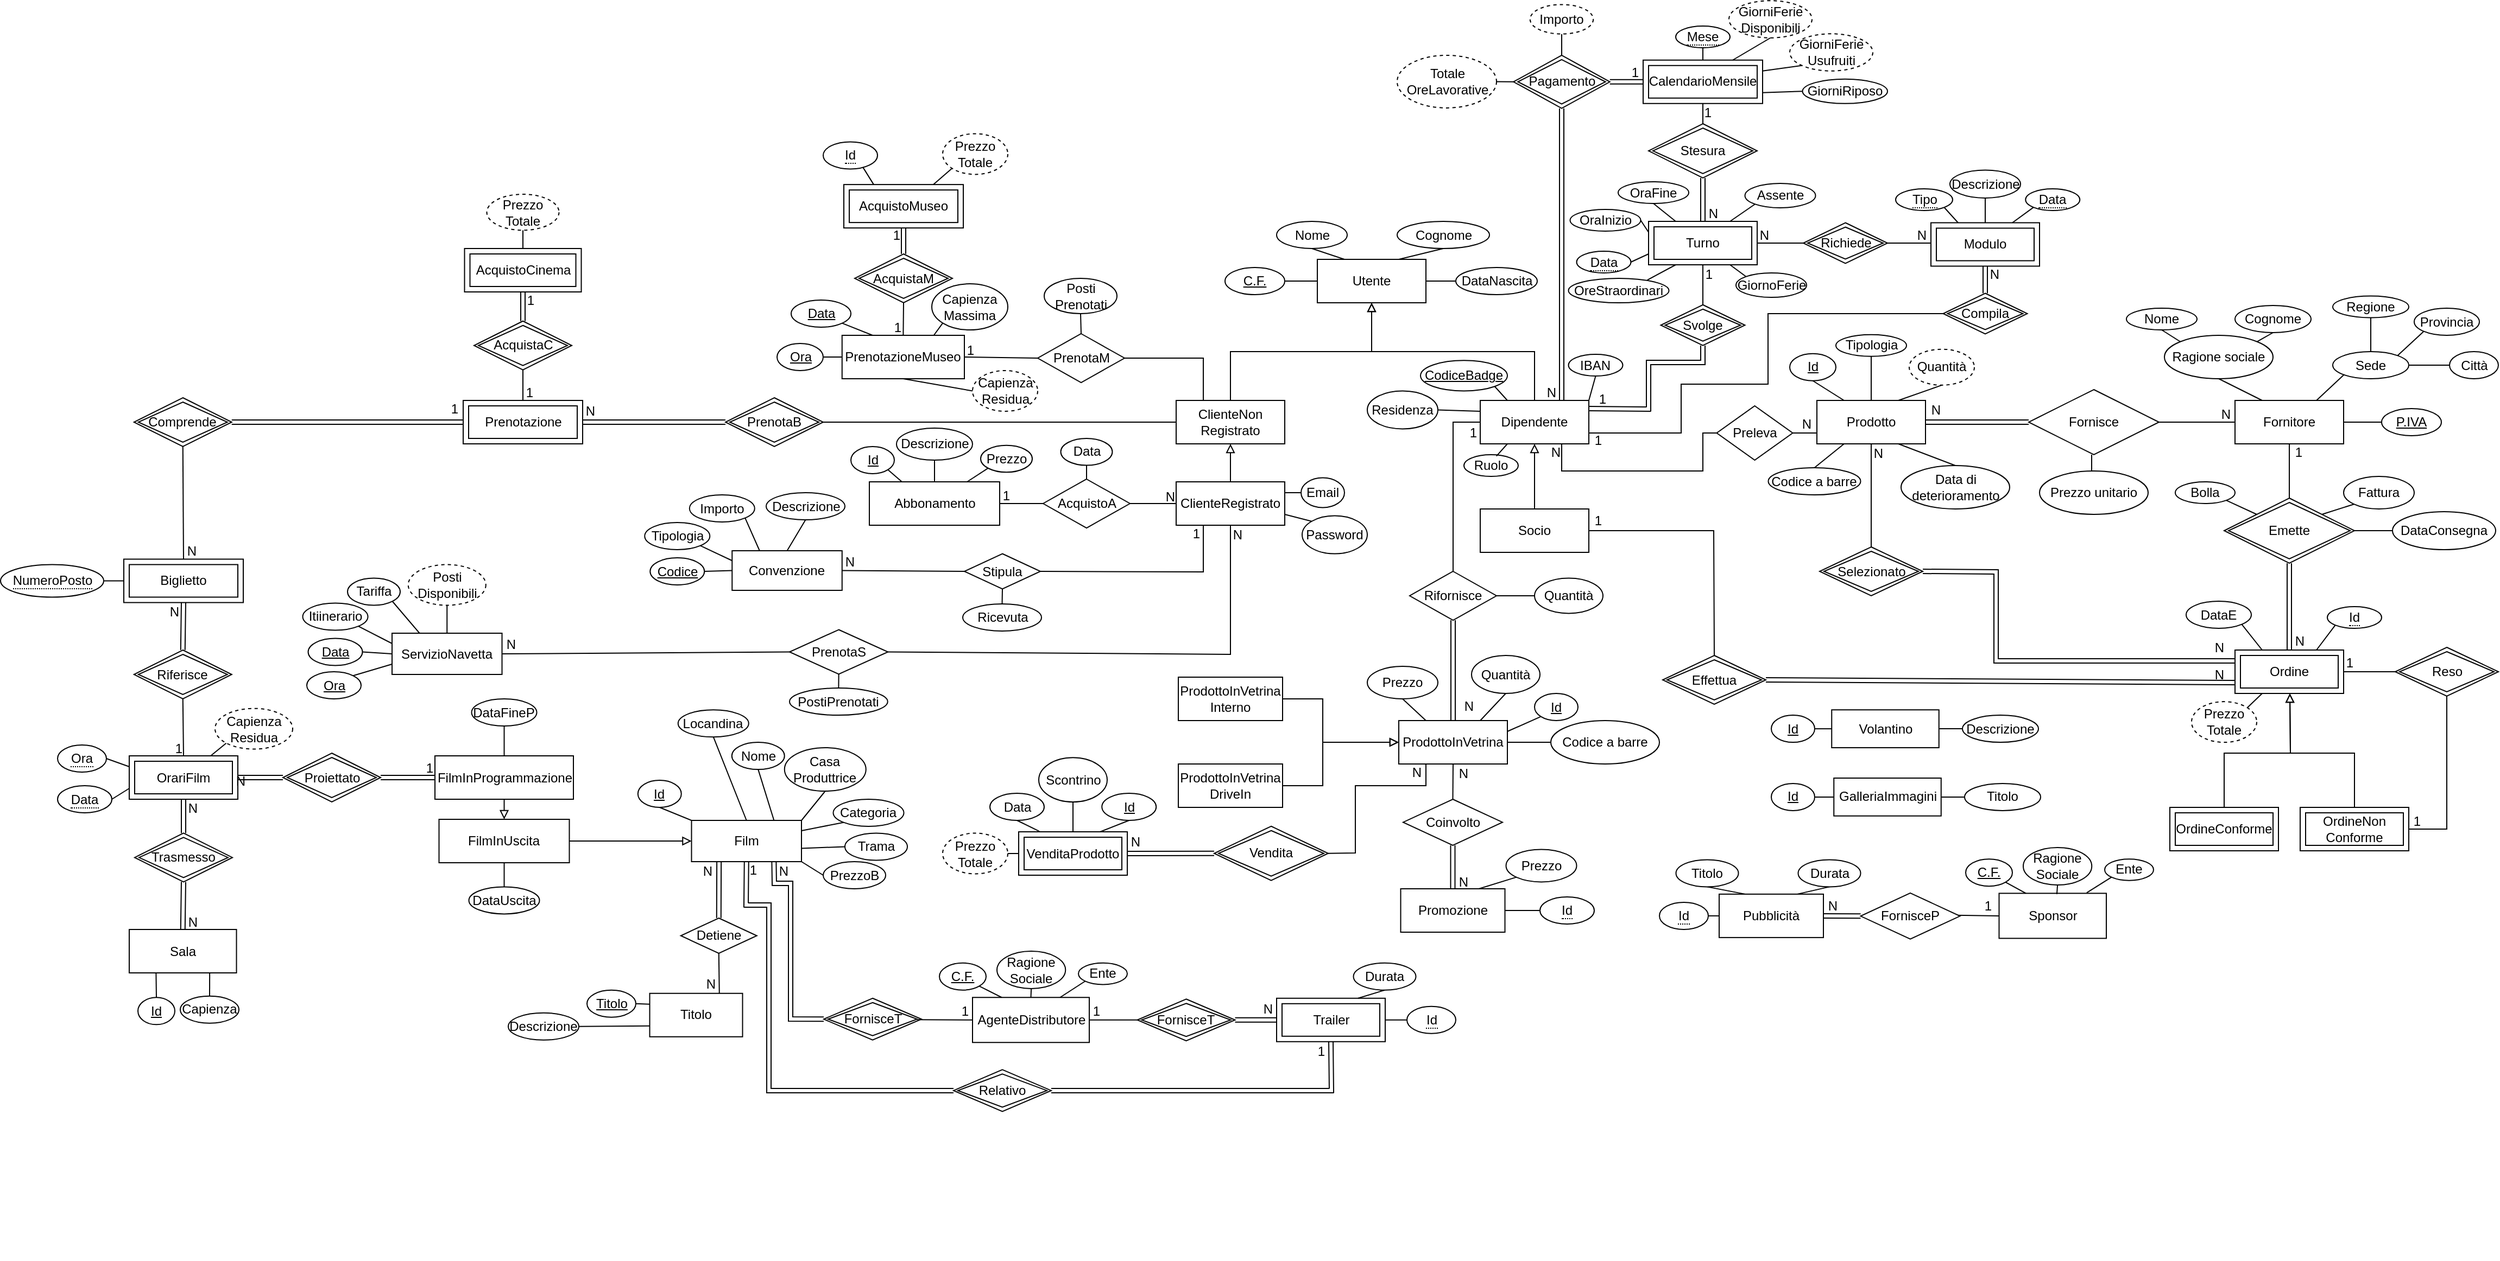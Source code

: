 <mxfile version="21.2.8" type="device">
  <diagram id="YSzkoZQ4-c6YCcFEgeAy" name="Page-1">
    <mxGraphModel dx="2579" dy="827" grid="1" gridSize="10" guides="1" tooltips="1" connect="1" arrows="1" fold="1" page="1" pageScale="1" pageWidth="827" pageHeight="1169" math="0" shadow="0">
      <root>
        <mxCell id="0" />
        <mxCell id="1" parent="0" />
        <mxCell id="WpF5zKO7cKzsqzY5cjig-1" value="Fornitore" style="whiteSpace=wrap;html=1;align=center;" parent="1" vertex="1">
          <mxGeometry x="490" y="395" width="100" height="40" as="geometry" />
        </mxCell>
        <mxCell id="WpF5zKO7cKzsqzY5cjig-2" value="P.IVA" style="ellipse;whiteSpace=wrap;html=1;align=center;fontStyle=4;" parent="1" vertex="1">
          <mxGeometry x="625" y="402.5" width="55" height="25" as="geometry" />
        </mxCell>
        <mxCell id="WpF5zKO7cKzsqzY5cjig-3" value="" style="endArrow=none;html=1;rounded=0;exitX=0;exitY=0.5;exitDx=0;exitDy=0;entryX=1;entryY=0.5;entryDx=0;entryDy=0;" parent="1" source="WpF5zKO7cKzsqzY5cjig-2" target="WpF5zKO7cKzsqzY5cjig-1" edge="1">
          <mxGeometry width="50" height="50" relative="1" as="geometry">
            <mxPoint x="835" y="240" as="sourcePoint" />
            <mxPoint x="885" y="190" as="targetPoint" />
          </mxGeometry>
        </mxCell>
        <mxCell id="WpF5zKO7cKzsqzY5cjig-4" value="Ragione sociale" style="ellipse;whiteSpace=wrap;html=1;align=center;" parent="1" vertex="1">
          <mxGeometry x="425" y="335" width="100" height="40" as="geometry" />
        </mxCell>
        <mxCell id="WpF5zKO7cKzsqzY5cjig-5" value="Sede" style="ellipse;whiteSpace=wrap;html=1;align=center;" parent="1" vertex="1">
          <mxGeometry x="580" y="350" width="70" height="25" as="geometry" />
        </mxCell>
        <mxCell id="WpF5zKO7cKzsqzY5cjig-6" value="" style="endArrow=none;html=1;rounded=0;exitX=0.5;exitY=1;exitDx=0;exitDy=0;entryX=0.25;entryY=0;entryDx=0;entryDy=0;" parent="1" source="WpF5zKO7cKzsqzY5cjig-4" target="WpF5zKO7cKzsqzY5cjig-1" edge="1">
          <mxGeometry width="50" height="50" relative="1" as="geometry">
            <mxPoint x="515" y="370" as="sourcePoint" />
            <mxPoint x="545" y="410" as="targetPoint" />
          </mxGeometry>
        </mxCell>
        <mxCell id="WpF5zKO7cKzsqzY5cjig-7" value="" style="endArrow=none;html=1;rounded=0;exitX=0;exitY=1;exitDx=0;exitDy=0;entryX=0.75;entryY=0;entryDx=0;entryDy=0;" parent="1" source="WpF5zKO7cKzsqzY5cjig-5" target="WpF5zKO7cKzsqzY5cjig-1" edge="1">
          <mxGeometry width="50" height="50" relative="1" as="geometry">
            <mxPoint x="625" y="370" as="sourcePoint" />
            <mxPoint x="570" y="410" as="targetPoint" />
          </mxGeometry>
        </mxCell>
        <mxCell id="WpF5zKO7cKzsqzY5cjig-8" value="Prodotto" style="whiteSpace=wrap;html=1;align=center;" parent="1" vertex="1">
          <mxGeometry x="105" y="395" width="100" height="40" as="geometry" />
        </mxCell>
        <mxCell id="WpF5zKO7cKzsqzY5cjig-13" value="Id" style="ellipse;whiteSpace=wrap;html=1;align=center;fontStyle=4;" parent="1" vertex="1">
          <mxGeometry x="80" y="351.87" width="42.5" height="25" as="geometry" />
        </mxCell>
        <mxCell id="WpF5zKO7cKzsqzY5cjig-14" value="" style="endArrow=none;html=1;rounded=0;exitX=0.5;exitY=1;exitDx=0;exitDy=0;entryX=0.25;entryY=0;entryDx=0;entryDy=0;" parent="1" source="WpF5zKO7cKzsqzY5cjig-13" target="WpF5zKO7cKzsqzY5cjig-8" edge="1">
          <mxGeometry width="50" height="50" relative="1" as="geometry">
            <mxPoint x="245" y="135" as="sourcePoint" />
            <mxPoint x="165" y="175" as="targetPoint" />
          </mxGeometry>
        </mxCell>
        <mxCell id="WpF5zKO7cKzsqzY5cjig-16" value="" style="endArrow=none;html=1;rounded=0;exitX=0.5;exitY=1;exitDx=0;exitDy=0;entryX=0.75;entryY=0;entryDx=0;entryDy=0;" parent="1" source="ZAi8H7y5IZKenc8hjRvu-1" target="WpF5zKO7cKzsqzY5cjig-8" edge="1">
          <mxGeometry width="50" height="50" relative="1" as="geometry">
            <mxPoint x="205" y="376.87" as="sourcePoint" />
            <mxPoint x="165" y="405" as="targetPoint" />
          </mxGeometry>
        </mxCell>
        <mxCell id="WpF5zKO7cKzsqzY5cjig-46" value="Ordine" style="shape=ext;margin=3;double=1;whiteSpace=wrap;html=1;align=center;" parent="1" vertex="1">
          <mxGeometry x="490" y="625" width="100" height="40" as="geometry" />
        </mxCell>
        <mxCell id="WpF5zKO7cKzsqzY5cjig-54" value="Selezionato" style="shape=rhombus;double=1;perimeter=rhombusPerimeter;whiteSpace=wrap;html=1;align=center;" parent="1" vertex="1">
          <mxGeometry x="107.5" y="530" width="95" height="45" as="geometry" />
        </mxCell>
        <mxCell id="WpF5zKO7cKzsqzY5cjig-55" value="" style="shape=link;html=1;rounded=0;entryX=0;entryY=0.25;entryDx=0;entryDy=0;exitX=1;exitY=0.5;exitDx=0;exitDy=0;" parent="1" source="WpF5zKO7cKzsqzY5cjig-54" target="WpF5zKO7cKzsqzY5cjig-46" edge="1">
          <mxGeometry relative="1" as="geometry">
            <mxPoint x="450" y="645" as="sourcePoint" />
            <mxPoint x="530" y="645" as="targetPoint" />
            <Array as="points">
              <mxPoint x="270" y="553" />
              <mxPoint x="270" y="635" />
            </Array>
          </mxGeometry>
        </mxCell>
        <mxCell id="WpF5zKO7cKzsqzY5cjig-57" value="" style="endArrow=none;html=1;rounded=0;entryX=0.5;entryY=0;entryDx=0;entryDy=0;exitX=0.5;exitY=1;exitDx=0;exitDy=0;" parent="1" source="WpF5zKO7cKzsqzY5cjig-8" target="WpF5zKO7cKzsqzY5cjig-54" edge="1">
          <mxGeometry relative="1" as="geometry">
            <mxPoint x="65" y="640" as="sourcePoint" />
            <mxPoint x="105" y="640" as="targetPoint" />
          </mxGeometry>
        </mxCell>
        <mxCell id="WpF5zKO7cKzsqzY5cjig-59" value="Fornisce" style="shape=rhombus;perimeter=rhombusPerimeter;whiteSpace=wrap;html=1;align=center;" parent="1" vertex="1">
          <mxGeometry x="300" y="385" width="120" height="60" as="geometry" />
        </mxCell>
        <mxCell id="WpF5zKO7cKzsqzY5cjig-60" value="" style="shape=link;html=1;rounded=0;exitX=0;exitY=0.5;exitDx=0;exitDy=0;entryX=1;entryY=0.5;entryDx=0;entryDy=0;" parent="1" source="WpF5zKO7cKzsqzY5cjig-59" target="WpF5zKO7cKzsqzY5cjig-8" edge="1">
          <mxGeometry relative="1" as="geometry">
            <mxPoint x="645" y="635" as="sourcePoint" />
            <mxPoint x="380" y="535" as="targetPoint" />
          </mxGeometry>
        </mxCell>
        <mxCell id="WpF5zKO7cKzsqzY5cjig-61" value="N" style="resizable=0;html=1;whiteSpace=wrap;align=right;verticalAlign=bottom;" parent="WpF5zKO7cKzsqzY5cjig-60" connectable="0" vertex="1">
          <mxGeometry x="1" relative="1" as="geometry">
            <mxPoint x="15" y="-3" as="offset" />
          </mxGeometry>
        </mxCell>
        <mxCell id="WpF5zKO7cKzsqzY5cjig-62" value="" style="endArrow=none;html=1;rounded=0;exitX=0;exitY=0.5;exitDx=0;exitDy=0;entryX=1;entryY=0.5;entryDx=0;entryDy=0;" parent="1" source="WpF5zKO7cKzsqzY5cjig-1" target="WpF5zKO7cKzsqzY5cjig-59" edge="1">
          <mxGeometry relative="1" as="geometry">
            <mxPoint x="40" y="495" as="sourcePoint" />
            <mxPoint x="420" y="410" as="targetPoint" />
          </mxGeometry>
        </mxCell>
        <mxCell id="WpF5zKO7cKzsqzY5cjig-64" value="Prezzo unitario" style="ellipse;whiteSpace=wrap;html=1;align=center;" parent="1" vertex="1">
          <mxGeometry x="310" y="460" width="100" height="40" as="geometry" />
        </mxCell>
        <mxCell id="WpF5zKO7cKzsqzY5cjig-66" value="" style="endArrow=none;html=1;rounded=0;exitX=0.5;exitY=0;exitDx=0;exitDy=0;entryX=0.5;entryY=1;entryDx=0;entryDy=0;" parent="1" edge="1">
          <mxGeometry width="50" height="50" relative="1" as="geometry">
            <mxPoint x="358" y="460" as="sourcePoint" />
            <mxPoint x="358" y="445" as="targetPoint" />
          </mxGeometry>
        </mxCell>
        <mxCell id="WpF5zKO7cKzsqzY5cjig-69" value="" style="endArrow=none;html=1;rounded=0;exitX=1;exitY=0;exitDx=0;exitDy=0;entryX=0.25;entryY=1;entryDx=0;entryDy=0;" parent="1" source="GzMYKJr-sfS03AwmaLyN-3" target="WpF5zKO7cKzsqzY5cjig-46" edge="1">
          <mxGeometry width="50" height="50" relative="1" as="geometry">
            <mxPoint x="498.284" y="678.661" as="sourcePoint" />
            <mxPoint x="75" y="790" as="targetPoint" />
          </mxGeometry>
        </mxCell>
        <mxCell id="WpF5zKO7cKzsqzY5cjig-70" value="&lt;span style=&quot;border-bottom: 1px dotted&quot;&gt;Id&lt;/span&gt;" style="ellipse;whiteSpace=wrap;html=1;align=center;" parent="1" vertex="1">
          <mxGeometry x="575" y="585" width="50" height="20" as="geometry" />
        </mxCell>
        <mxCell id="WpF5zKO7cKzsqzY5cjig-71" value="" style="endArrow=none;html=1;rounded=0;exitX=0;exitY=1;exitDx=0;exitDy=0;entryX=0.75;entryY=0;entryDx=0;entryDy=0;" parent="1" source="WpF5zKO7cKzsqzY5cjig-70" target="WpF5zKO7cKzsqzY5cjig-46" edge="1">
          <mxGeometry width="50" height="50" relative="1" as="geometry">
            <mxPoint x="622.5" y="435" as="sourcePoint" />
            <mxPoint x="1025" y="415" as="targetPoint" />
          </mxGeometry>
        </mxCell>
        <mxCell id="WpF5zKO7cKzsqzY5cjig-74" value="Emette" style="shape=rhombus;double=1;perimeter=rhombusPerimeter;whiteSpace=wrap;html=1;align=center;" parent="1" vertex="1">
          <mxGeometry x="480" y="485" width="120" height="60" as="geometry" />
        </mxCell>
        <mxCell id="WpF5zKO7cKzsqzY5cjig-75" value="" style="shape=link;html=1;rounded=0;exitX=0.5;exitY=1;exitDx=0;exitDy=0;entryX=0.5;entryY=0;entryDx=0;entryDy=0;" parent="1" source="WpF5zKO7cKzsqzY5cjig-74" target="WpF5zKO7cKzsqzY5cjig-46" edge="1">
          <mxGeometry relative="1" as="geometry">
            <mxPoint x="342.5" y="845" as="sourcePoint" />
            <mxPoint x="422.5" y="845" as="targetPoint" />
          </mxGeometry>
        </mxCell>
        <mxCell id="WpF5zKO7cKzsqzY5cjig-76" value="N" style="resizable=0;html=1;whiteSpace=wrap;align=right;verticalAlign=bottom;" parent="WpF5zKO7cKzsqzY5cjig-75" connectable="0" vertex="1">
          <mxGeometry x="1" relative="1" as="geometry">
            <mxPoint x="15" as="offset" />
          </mxGeometry>
        </mxCell>
        <mxCell id="WpF5zKO7cKzsqzY5cjig-80" value="" style="endArrow=none;html=1;rounded=0;entryX=0.5;entryY=0;entryDx=0;entryDy=0;exitX=0.5;exitY=1;exitDx=0;exitDy=0;" parent="1" source="WpF5zKO7cKzsqzY5cjig-1" target="WpF5zKO7cKzsqzY5cjig-74" edge="1">
          <mxGeometry relative="1" as="geometry">
            <mxPoint x="172.5" y="525" as="sourcePoint" />
            <mxPoint x="102.5" y="615" as="targetPoint" />
          </mxGeometry>
        </mxCell>
        <mxCell id="WpF5zKO7cKzsqzY5cjig-81" value="1" style="resizable=0;html=1;whiteSpace=wrap;align=right;verticalAlign=bottom;" parent="1" connectable="0" vertex="1">
          <mxGeometry x="65" y="460" as="geometry">
            <mxPoint x="488" y="-9" as="offset" />
          </mxGeometry>
        </mxCell>
        <mxCell id="WpF5zKO7cKzsqzY5cjig-82" value="N" style="resizable=0;html=1;whiteSpace=wrap;align=right;verticalAlign=bottom;" parent="1" connectable="0" vertex="1">
          <mxGeometry x="-704" y="251" as="geometry">
            <mxPoint x="574" y="200" as="offset" />
          </mxGeometry>
        </mxCell>
        <mxCell id="otf0dAUhyGwsgxdbyUY--1" value="Nome" style="ellipse;whiteSpace=wrap;html=1;align=center;" parent="1" vertex="1">
          <mxGeometry x="390" y="310" width="65" height="20" as="geometry" />
        </mxCell>
        <mxCell id="otf0dAUhyGwsgxdbyUY--2" value="" style="endArrow=none;html=1;rounded=0;exitX=0.5;exitY=1;exitDx=0;exitDy=0;entryX=0;entryY=0;entryDx=0;entryDy=0;" parent="1" source="otf0dAUhyGwsgxdbyUY--1" target="WpF5zKO7cKzsqzY5cjig-4" edge="1">
          <mxGeometry width="50" height="50" relative="1" as="geometry">
            <mxPoint x="470" y="280" as="sourcePoint" />
            <mxPoint x="495" y="310" as="targetPoint" />
          </mxGeometry>
        </mxCell>
        <mxCell id="otf0dAUhyGwsgxdbyUY--4" value="Cognome" style="ellipse;whiteSpace=wrap;html=1;align=center;" parent="1" vertex="1">
          <mxGeometry x="490" y="307.5" width="70" height="25" as="geometry" />
        </mxCell>
        <mxCell id="otf0dAUhyGwsgxdbyUY--5" value="" style="endArrow=none;html=1;rounded=0;exitX=0.5;exitY=1;exitDx=0;exitDy=0;entryX=1;entryY=0;entryDx=0;entryDy=0;" parent="1" source="otf0dAUhyGwsgxdbyUY--4" target="WpF5zKO7cKzsqzY5cjig-4" edge="1">
          <mxGeometry width="50" height="50" relative="1" as="geometry">
            <mxPoint x="580" y="274" as="sourcePoint" />
            <mxPoint x="615" y="330" as="targetPoint" />
          </mxGeometry>
        </mxCell>
        <mxCell id="otf0dAUhyGwsgxdbyUY--6" value="Regione" style="ellipse;whiteSpace=wrap;html=1;align=center;" parent="1" vertex="1">
          <mxGeometry x="580" y="298.75" width="70" height="20" as="geometry" />
        </mxCell>
        <mxCell id="otf0dAUhyGwsgxdbyUY--7" value="" style="endArrow=none;html=1;rounded=0;exitX=0.5;exitY=1;exitDx=0;exitDy=0;entryX=0.5;entryY=0;entryDx=0;entryDy=0;" parent="1" source="otf0dAUhyGwsgxdbyUY--6" target="WpF5zKO7cKzsqzY5cjig-5" edge="1">
          <mxGeometry width="50" height="50" relative="1" as="geometry">
            <mxPoint x="630" y="282" as="sourcePoint" />
            <mxPoint x="665" y="338" as="targetPoint" />
          </mxGeometry>
        </mxCell>
        <mxCell id="otf0dAUhyGwsgxdbyUY--8" value="Provincia" style="ellipse;whiteSpace=wrap;html=1;align=center;" parent="1" vertex="1">
          <mxGeometry x="655" y="310" width="60" height="25" as="geometry" />
        </mxCell>
        <mxCell id="otf0dAUhyGwsgxdbyUY--9" value="" style="endArrow=none;html=1;rounded=0;exitX=0;exitY=1;exitDx=0;exitDy=0;entryX=1;entryY=0;entryDx=0;entryDy=0;" parent="1" source="otf0dAUhyGwsgxdbyUY--8" target="WpF5zKO7cKzsqzY5cjig-5" edge="1">
          <mxGeometry width="50" height="50" relative="1" as="geometry">
            <mxPoint x="760" y="302" as="sourcePoint" />
            <mxPoint x="795" y="358" as="targetPoint" />
          </mxGeometry>
        </mxCell>
        <mxCell id="otf0dAUhyGwsgxdbyUY--10" value="Città" style="ellipse;whiteSpace=wrap;html=1;align=center;" parent="1" vertex="1">
          <mxGeometry x="687.5" y="350" width="45" height="25" as="geometry" />
        </mxCell>
        <mxCell id="otf0dAUhyGwsgxdbyUY--11" value="" style="endArrow=none;html=1;rounded=0;exitX=0;exitY=0.5;exitDx=0;exitDy=0;entryX=1;entryY=0.5;entryDx=0;entryDy=0;" parent="1" source="otf0dAUhyGwsgxdbyUY--10" target="WpF5zKO7cKzsqzY5cjig-5" edge="1">
          <mxGeometry width="50" height="50" relative="1" as="geometry">
            <mxPoint x="800" y="380" as="sourcePoint" />
            <mxPoint x="715" y="360" as="targetPoint" />
          </mxGeometry>
        </mxCell>
        <mxCell id="otf0dAUhyGwsgxdbyUY--15" value="Tipologia" style="ellipse;whiteSpace=wrap;html=1;align=center;" parent="1" vertex="1">
          <mxGeometry x="122.5" y="334.37" width="65" height="20" as="geometry" />
        </mxCell>
        <mxCell id="otf0dAUhyGwsgxdbyUY--16" value="" style="endArrow=none;html=1;rounded=0;exitX=0.5;exitY=1;exitDx=0;exitDy=0;entryX=0.5;entryY=0;entryDx=0;entryDy=0;" parent="1" source="otf0dAUhyGwsgxdbyUY--15" target="WpF5zKO7cKzsqzY5cjig-8" edge="1">
          <mxGeometry width="50" height="50" relative="1" as="geometry">
            <mxPoint x="-105" y="445" as="sourcePoint" />
            <mxPoint x="105" y="425" as="targetPoint" />
          </mxGeometry>
        </mxCell>
        <mxCell id="otf0dAUhyGwsgxdbyUY--18" value="Codice a barre" style="ellipse;whiteSpace=wrap;html=1;align=center;" parent="1" vertex="1">
          <mxGeometry x="60.25" y="457" width="85" height="25" as="geometry" />
        </mxCell>
        <mxCell id="otf0dAUhyGwsgxdbyUY--19" value="" style="endArrow=none;html=1;rounded=0;exitX=0.5;exitY=0;exitDx=0;exitDy=0;entryX=0.25;entryY=1;entryDx=0;entryDy=0;" parent="1" source="otf0dAUhyGwsgxdbyUY--18" target="WpF5zKO7cKzsqzY5cjig-8" edge="1">
          <mxGeometry width="50" height="50" relative="1" as="geometry">
            <mxPoint x="-125" y="535" as="sourcePoint" />
            <mxPoint x="-40" y="555" as="targetPoint" />
          </mxGeometry>
        </mxCell>
        <mxCell id="otf0dAUhyGwsgxdbyUY--21" value="Data di deterioramento" style="ellipse;whiteSpace=wrap;html=1;align=center;" parent="1" vertex="1">
          <mxGeometry x="182.5" y="455" width="100" height="40" as="geometry" />
        </mxCell>
        <mxCell id="otf0dAUhyGwsgxdbyUY--22" value="" style="endArrow=none;html=1;rounded=0;exitX=0.5;exitY=0;exitDx=0;exitDy=0;entryX=0.75;entryY=1;entryDx=0;entryDy=0;" parent="1" source="otf0dAUhyGwsgxdbyUY--21" target="WpF5zKO7cKzsqzY5cjig-8" edge="1">
          <mxGeometry width="50" height="50" relative="1" as="geometry">
            <mxPoint x="107.5" y="505" as="sourcePoint" />
            <mxPoint x="157.5" y="415" as="targetPoint" />
          </mxGeometry>
        </mxCell>
        <mxCell id="otf0dAUhyGwsgxdbyUY--23" value="N" style="resizable=0;html=1;whiteSpace=wrap;align=right;verticalAlign=bottom;" parent="1" connectable="0" vertex="1">
          <mxGeometry x="155" y="430" as="geometry">
            <mxPoint x="12" y="22" as="offset" />
          </mxGeometry>
        </mxCell>
        <mxCell id="otf0dAUhyGwsgxdbyUY--24" value="DataConsegna" style="ellipse;whiteSpace=wrap;html=1;align=center;" parent="1" vertex="1">
          <mxGeometry x="635" y="497.5" width="95" height="35" as="geometry" />
        </mxCell>
        <mxCell id="otf0dAUhyGwsgxdbyUY--25" value="" style="endArrow=none;html=1;rounded=0;entryX=1;entryY=0.5;entryDx=0;entryDy=0;exitX=0;exitY=0.5;exitDx=0;exitDy=0;" parent="1" source="otf0dAUhyGwsgxdbyUY--24" target="WpF5zKO7cKzsqzY5cjig-74" edge="1">
          <mxGeometry width="50" height="50" relative="1" as="geometry">
            <mxPoint x="645" y="525" as="sourcePoint" />
            <mxPoint x="580" y="535" as="targetPoint" />
          </mxGeometry>
        </mxCell>
        <mxCell id="otf0dAUhyGwsgxdbyUY--27" value="Fattura" style="ellipse;whiteSpace=wrap;html=1;align=center;" parent="1" vertex="1">
          <mxGeometry x="590" y="465" width="65" height="30" as="geometry" />
        </mxCell>
        <mxCell id="otf0dAUhyGwsgxdbyUY--28" value="" style="endArrow=none;html=1;rounded=0;entryX=1;entryY=0;entryDx=0;entryDy=0;exitX=0;exitY=1;exitDx=0;exitDy=0;" parent="1" source="otf0dAUhyGwsgxdbyUY--27" target="WpF5zKO7cKzsqzY5cjig-74" edge="1">
          <mxGeometry width="50" height="50" relative="1" as="geometry">
            <mxPoint x="645" y="475" as="sourcePoint" />
            <mxPoint x="600" y="465" as="targetPoint" />
          </mxGeometry>
        </mxCell>
        <mxCell id="otf0dAUhyGwsgxdbyUY--29" value="Bolla" style="ellipse;whiteSpace=wrap;html=1;align=center;" parent="1" vertex="1">
          <mxGeometry x="435" y="470" width="55" height="20" as="geometry" />
        </mxCell>
        <mxCell id="otf0dAUhyGwsgxdbyUY--30" value="" style="endArrow=none;html=1;rounded=0;entryX=0;entryY=0;entryDx=0;entryDy=0;exitX=1;exitY=1;exitDx=0;exitDy=0;" parent="1" source="otf0dAUhyGwsgxdbyUY--29" target="WpF5zKO7cKzsqzY5cjig-74" edge="1">
          <mxGeometry width="50" height="50" relative="1" as="geometry">
            <mxPoint x="665" y="570" as="sourcePoint" />
            <mxPoint x="590" y="595" as="targetPoint" />
          </mxGeometry>
        </mxCell>
        <mxCell id="otf0dAUhyGwsgxdbyUY--32" value="DataE" style="ellipse;whiteSpace=wrap;html=1;align=center;" parent="1" vertex="1">
          <mxGeometry x="445" y="580" width="60" height="25" as="geometry" />
        </mxCell>
        <mxCell id="otf0dAUhyGwsgxdbyUY--33" value="" style="endArrow=none;html=1;rounded=0;exitX=1;exitY=1;exitDx=0;exitDy=0;entryX=0.25;entryY=0;entryDx=0;entryDy=0;" parent="1" source="otf0dAUhyGwsgxdbyUY--32" target="WpF5zKO7cKzsqzY5cjig-46" edge="1">
          <mxGeometry width="50" height="50" relative="1" as="geometry">
            <mxPoint x="-45" y="670" as="sourcePoint" />
            <mxPoint x="540" y="645" as="targetPoint" />
          </mxGeometry>
        </mxCell>
        <mxCell id="Sqgk6kVIvDvaI4vkTzhy-1" value="ProdottoInVetrina" style="whiteSpace=wrap;html=1;align=center;" parent="1" vertex="1">
          <mxGeometry x="-280" y="690" width="100" height="40" as="geometry" />
        </mxCell>
        <mxCell id="Sqgk6kVIvDvaI4vkTzhy-2" value="Id" style="ellipse;whiteSpace=wrap;html=1;align=center;fontStyle=4;" parent="1" vertex="1">
          <mxGeometry x="-155" y="665" width="40" height="25" as="geometry" />
        </mxCell>
        <mxCell id="Sqgk6kVIvDvaI4vkTzhy-3" value="" style="endArrow=none;html=1;rounded=0;exitX=0;exitY=1;exitDx=0;exitDy=0;entryX=1;entryY=0.25;entryDx=0;entryDy=0;" parent="1" source="Sqgk6kVIvDvaI4vkTzhy-2" target="Sqgk6kVIvDvaI4vkTzhy-1" edge="1">
          <mxGeometry width="50" height="50" relative="1" as="geometry">
            <mxPoint x="-138" y="430" as="sourcePoint" />
            <mxPoint x="-218" y="470" as="targetPoint" />
          </mxGeometry>
        </mxCell>
        <mxCell id="Sqgk6kVIvDvaI4vkTzhy-4" value="Quantità" style="ellipse;whiteSpace=wrap;html=1;align=center;" parent="1" vertex="1">
          <mxGeometry x="-213" y="630" width="63" height="35" as="geometry" />
        </mxCell>
        <mxCell id="Sqgk6kVIvDvaI4vkTzhy-5" value="" style="endArrow=none;html=1;rounded=0;exitX=0.5;exitY=1;exitDx=0;exitDy=0;entryX=0.75;entryY=0;entryDx=0;entryDy=0;" parent="1" source="Sqgk6kVIvDvaI4vkTzhy-4" target="Sqgk6kVIvDvaI4vkTzhy-1" edge="1">
          <mxGeometry width="50" height="50" relative="1" as="geometry">
            <mxPoint x="-288" y="670" as="sourcePoint" />
            <mxPoint x="-218" y="700" as="targetPoint" />
          </mxGeometry>
        </mxCell>
        <mxCell id="Sqgk6kVIvDvaI4vkTzhy-8" value="Prezzo" style="ellipse;whiteSpace=wrap;html=1;align=center;" parent="1" vertex="1">
          <mxGeometry x="-309" y="640" width="65" height="30" as="geometry" />
        </mxCell>
        <mxCell id="Sqgk6kVIvDvaI4vkTzhy-9" value="" style="endArrow=none;html=1;rounded=0;exitX=0.5;exitY=1;exitDx=0;exitDy=0;entryX=0.25;entryY=0;entryDx=0;entryDy=0;" parent="1" source="Sqgk6kVIvDvaI4vkTzhy-8" target="Sqgk6kVIvDvaI4vkTzhy-1" edge="1">
          <mxGeometry width="50" height="50" relative="1" as="geometry">
            <mxPoint x="-488" y="740" as="sourcePoint" />
            <mxPoint x="-278" y="720" as="targetPoint" />
          </mxGeometry>
        </mxCell>
        <mxCell id="Sqgk6kVIvDvaI4vkTzhy-10" value="Codice a barre" style="ellipse;whiteSpace=wrap;html=1;align=center;" parent="1" vertex="1">
          <mxGeometry x="-140" y="690" width="100" height="40" as="geometry" />
        </mxCell>
        <mxCell id="Sqgk6kVIvDvaI4vkTzhy-11" value="" style="endArrow=none;html=1;rounded=0;exitX=0;exitY=0.5;exitDx=0;exitDy=0;entryX=1;entryY=0.5;entryDx=0;entryDy=0;" parent="1" source="Sqgk6kVIvDvaI4vkTzhy-10" target="Sqgk6kVIvDvaI4vkTzhy-1" edge="1">
          <mxGeometry width="50" height="50" relative="1" as="geometry">
            <mxPoint x="-508" y="830" as="sourcePoint" />
            <mxPoint x="-423" y="850" as="targetPoint" />
          </mxGeometry>
        </mxCell>
        <mxCell id="Sqgk6kVIvDvaI4vkTzhy-15" value="ProdottoInVetrina&lt;br&gt;Interno" style="whiteSpace=wrap;html=1;align=center;" parent="1" vertex="1">
          <mxGeometry x="-483" y="650" width="96" height="40" as="geometry" />
        </mxCell>
        <mxCell id="Sqgk6kVIvDvaI4vkTzhy-42" value="N" style="resizable=0;html=1;whiteSpace=wrap;align=right;verticalAlign=bottom;" parent="1" connectable="0" vertex="1">
          <mxGeometry x="487.001" y="416" as="geometry" />
        </mxCell>
        <mxCell id="Sqgk6kVIvDvaI4vkTzhy-47" value="Utente" style="whiteSpace=wrap;html=1;align=center;" parent="1" vertex="1">
          <mxGeometry x="-355" y="265" width="100" height="40" as="geometry" />
        </mxCell>
        <mxCell id="Sqgk6kVIvDvaI4vkTzhy-48" value="C.F." style="ellipse;whiteSpace=wrap;html=1;align=center;fontStyle=4;" parent="1" vertex="1">
          <mxGeometry x="-440" y="272.5" width="55" height="25" as="geometry" />
        </mxCell>
        <mxCell id="Sqgk6kVIvDvaI4vkTzhy-49" value="" style="endArrow=none;html=1;rounded=0;exitX=1;exitY=0.5;exitDx=0;exitDy=0;entryX=0;entryY=0.5;entryDx=0;entryDy=0;" parent="1" source="Sqgk6kVIvDvaI4vkTzhy-48" target="Sqgk6kVIvDvaI4vkTzhy-47" edge="1">
          <mxGeometry width="50" height="50" relative="1" as="geometry">
            <mxPoint x="-895" y="235" as="sourcePoint" />
            <mxPoint x="-865" y="275" as="targetPoint" />
          </mxGeometry>
        </mxCell>
        <mxCell id="Sqgk6kVIvDvaI4vkTzhy-50" value="Nome" style="ellipse;whiteSpace=wrap;html=1;align=center;" parent="1" vertex="1">
          <mxGeometry x="-392.5" y="230" width="65" height="25" as="geometry" />
        </mxCell>
        <mxCell id="Sqgk6kVIvDvaI4vkTzhy-51" value="" style="endArrow=none;html=1;rounded=0;exitX=0.5;exitY=1;exitDx=0;exitDy=0;entryX=0.25;entryY=0;entryDx=0;entryDy=0;" parent="1" source="Sqgk6kVIvDvaI4vkTzhy-50" target="Sqgk6kVIvDvaI4vkTzhy-47" edge="1">
          <mxGeometry width="50" height="50" relative="1" as="geometry">
            <mxPoint x="-375" y="245" as="sourcePoint" />
            <mxPoint x="-303" y="276" as="targetPoint" />
          </mxGeometry>
        </mxCell>
        <mxCell id="Sqgk6kVIvDvaI4vkTzhy-52" value="Cognome" style="ellipse;whiteSpace=wrap;html=1;align=center;" parent="1" vertex="1">
          <mxGeometry x="-281.5" y="230" width="85" height="25" as="geometry" />
        </mxCell>
        <mxCell id="Sqgk6kVIvDvaI4vkTzhy-53" value="DataNascita" style="ellipse;whiteSpace=wrap;html=1;align=center;" parent="1" vertex="1">
          <mxGeometry x="-227.5" y="272.5" width="75" height="25" as="geometry" />
        </mxCell>
        <mxCell id="Sqgk6kVIvDvaI4vkTzhy-54" value="Residenza" style="ellipse;whiteSpace=wrap;html=1;align=center;" parent="1" vertex="1">
          <mxGeometry x="-309" y="386.25" width="65" height="35" as="geometry" />
        </mxCell>
        <mxCell id="Sqgk6kVIvDvaI4vkTzhy-55" value="" style="endArrow=none;html=1;rounded=0;exitX=0.5;exitY=1;exitDx=0;exitDy=0;entryX=0.75;entryY=0;entryDx=0;entryDy=0;" parent="1" source="Sqgk6kVIvDvaI4vkTzhy-52" target="Sqgk6kVIvDvaI4vkTzhy-47" edge="1">
          <mxGeometry width="50" height="50" relative="1" as="geometry">
            <mxPoint x="-257" y="244" as="sourcePoint" />
            <mxPoint x="-295" y="265" as="targetPoint" />
          </mxGeometry>
        </mxCell>
        <mxCell id="Sqgk6kVIvDvaI4vkTzhy-56" value="" style="endArrow=none;html=1;rounded=0;entryX=1;entryY=0.5;entryDx=0;entryDy=0;exitX=0;exitY=0.5;exitDx=0;exitDy=0;" parent="1" source="Sqgk6kVIvDvaI4vkTzhy-53" target="Sqgk6kVIvDvaI4vkTzhy-47" edge="1">
          <mxGeometry width="50" height="50" relative="1" as="geometry">
            <mxPoint x="-155" y="245" as="sourcePoint" />
            <mxPoint x="-285" y="275" as="targetPoint" />
          </mxGeometry>
        </mxCell>
        <mxCell id="Sqgk6kVIvDvaI4vkTzhy-57" value="" style="endArrow=none;html=1;rounded=0;entryX=0;entryY=0.25;entryDx=0;entryDy=0;exitX=1;exitY=0.5;exitDx=0;exitDy=0;" parent="1" source="Sqgk6kVIvDvaI4vkTzhy-54" target="Sqgk6kVIvDvaI4vkTzhy-62" edge="1">
          <mxGeometry width="50" height="50" relative="1" as="geometry">
            <mxPoint x="-280" y="403" as="sourcePoint" />
            <mxPoint x="-245" y="295" as="targetPoint" />
          </mxGeometry>
        </mxCell>
        <mxCell id="Sqgk6kVIvDvaI4vkTzhy-61" value="ClienteNon&lt;br&gt;Registrato" style="whiteSpace=wrap;html=1;align=center;" parent="1" vertex="1">
          <mxGeometry x="-485" y="395" width="100" height="40" as="geometry" />
        </mxCell>
        <mxCell id="Sqgk6kVIvDvaI4vkTzhy-63" value="" style="endArrow=block;html=1;rounded=0;exitX=0.5;exitY=0;exitDx=0;exitDy=0;endFill=0;entryX=0.5;entryY=1;entryDx=0;entryDy=0;" parent="1" source="Sqgk6kVIvDvaI4vkTzhy-61" target="Sqgk6kVIvDvaI4vkTzhy-47" edge="1">
          <mxGeometry width="50" height="50" relative="1" as="geometry">
            <mxPoint x="-75" y="255" as="sourcePoint" />
            <mxPoint x="-310" y="305" as="targetPoint" />
            <Array as="points">
              <mxPoint x="-435" y="350" />
              <mxPoint x="-305" y="350" />
            </Array>
          </mxGeometry>
        </mxCell>
        <mxCell id="Sqgk6kVIvDvaI4vkTzhy-64" value="" style="endArrow=block;html=1;rounded=0;exitX=0.5;exitY=0;exitDx=0;exitDy=0;endFill=0;entryX=0.5;entryY=1;entryDx=0;entryDy=0;" parent="1" source="Sqgk6kVIvDvaI4vkTzhy-62" target="Sqgk6kVIvDvaI4vkTzhy-47" edge="1">
          <mxGeometry width="50" height="50" relative="1" as="geometry">
            <mxPoint x="-315" y="395" as="sourcePoint" />
            <mxPoint x="-310" y="310" as="targetPoint" />
            <Array as="points">
              <mxPoint x="-155" y="350" />
              <mxPoint x="-305" y="350" />
            </Array>
          </mxGeometry>
        </mxCell>
        <mxCell id="Sqgk6kVIvDvaI4vkTzhy-73" value="Socio" style="whiteSpace=wrap;html=1;align=center;" parent="1" vertex="1">
          <mxGeometry x="-205" y="495" width="100" height="40" as="geometry" />
        </mxCell>
        <mxCell id="Sqgk6kVIvDvaI4vkTzhy-75" value="" style="endArrow=block;html=1;rounded=0;exitX=0.5;exitY=0;exitDx=0;exitDy=0;endFill=0;" parent="1" source="Sqgk6kVIvDvaI4vkTzhy-62" edge="1">
          <mxGeometry width="50" height="50" relative="1" as="geometry">
            <mxPoint x="100" y="385" as="sourcePoint" />
            <mxPoint x="-135" y="435" as="targetPoint" />
            <Array as="points" />
          </mxGeometry>
        </mxCell>
        <mxCell id="Sqgk6kVIvDvaI4vkTzhy-77" value="Preleva" style="shape=rhombus;perimeter=rhombusPerimeter;whiteSpace=wrap;html=1;align=center;" parent="1" vertex="1">
          <mxGeometry x="12.75" y="400" width="70" height="50" as="geometry" />
        </mxCell>
        <mxCell id="Sqgk6kVIvDvaI4vkTzhy-80" value="" style="endArrow=none;html=1;rounded=0;entryX=1;entryY=0.5;entryDx=0;entryDy=0;exitX=0;exitY=0.75;exitDx=0;exitDy=0;" parent="1" source="WpF5zKO7cKzsqzY5cjig-8" target="Sqgk6kVIvDvaI4vkTzhy-77" edge="1">
          <mxGeometry relative="1" as="geometry">
            <mxPoint x="110" y="415" as="sourcePoint" />
            <mxPoint x="100" y="410" as="targetPoint" />
          </mxGeometry>
        </mxCell>
        <mxCell id="Sqgk6kVIvDvaI4vkTzhy-81" value="N" style="resizable=0;html=1;whiteSpace=wrap;align=right;verticalAlign=bottom;" parent="1" connectable="0" vertex="1">
          <mxGeometry x="101.251" y="425" as="geometry" />
        </mxCell>
        <mxCell id="Sqgk6kVIvDvaI4vkTzhy-83" value="" style="endArrow=none;html=1;rounded=0;entryX=0.75;entryY=1;entryDx=0;entryDy=0;exitX=0;exitY=0.5;exitDx=0;exitDy=0;" parent="1" source="Sqgk6kVIvDvaI4vkTzhy-77" target="Sqgk6kVIvDvaI4vkTzhy-62" edge="1">
          <mxGeometry relative="1" as="geometry">
            <mxPoint x="-50" y="415" as="sourcePoint" />
            <mxPoint x="80" y="425" as="targetPoint" />
            <Array as="points">
              <mxPoint y="425" />
              <mxPoint y="460" />
              <mxPoint x="-50" y="460" />
              <mxPoint x="-130" y="460" />
            </Array>
          </mxGeometry>
        </mxCell>
        <mxCell id="Sqgk6kVIvDvaI4vkTzhy-84" value="" style="endArrow=block;html=1;rounded=0;exitX=0.5;exitY=0;exitDx=0;exitDy=0;endFill=0;" parent="1" source="Sqgk6kVIvDvaI4vkTzhy-73" target="Sqgk6kVIvDvaI4vkTzhy-62" edge="1">
          <mxGeometry width="50" height="50" relative="1" as="geometry">
            <mxPoint x="-135" y="485" as="sourcePoint" />
            <mxPoint x="-135" y="435" as="targetPoint" />
            <Array as="points" />
          </mxGeometry>
        </mxCell>
        <mxCell id="Sqgk6kVIvDvaI4vkTzhy-62" value="Dipendente" style="whiteSpace=wrap;html=1;align=center;" parent="1" vertex="1">
          <mxGeometry x="-205" y="395" width="100" height="40" as="geometry" />
        </mxCell>
        <mxCell id="Sqgk6kVIvDvaI4vkTzhy-86" value="Rifornisce" style="shape=rhombus;perimeter=rhombusPerimeter;whiteSpace=wrap;html=1;align=center;" parent="1" vertex="1">
          <mxGeometry x="-270" y="552.5" width="80" height="45" as="geometry" />
        </mxCell>
        <mxCell id="Sqgk6kVIvDvaI4vkTzhy-87" value="" style="shape=link;html=1;rounded=0;exitX=0.5;exitY=1;exitDx=0;exitDy=0;entryX=0.5;entryY=0;entryDx=0;entryDy=0;" parent="1" source="Sqgk6kVIvDvaI4vkTzhy-86" target="Sqgk6kVIvDvaI4vkTzhy-1" edge="1">
          <mxGeometry relative="1" as="geometry">
            <mxPoint x="-100" y="770" as="sourcePoint" />
            <mxPoint x="-230" y="695" as="targetPoint" />
          </mxGeometry>
        </mxCell>
        <mxCell id="Sqgk6kVIvDvaI4vkTzhy-88" value="N" style="resizable=0;html=1;whiteSpace=wrap;align=right;verticalAlign=bottom;" parent="Sqgk6kVIvDvaI4vkTzhy-87" connectable="0" vertex="1">
          <mxGeometry x="1" relative="1" as="geometry">
            <mxPoint x="20" y="-5" as="offset" />
          </mxGeometry>
        </mxCell>
        <mxCell id="Sqgk6kVIvDvaI4vkTzhy-89" value="" style="endArrow=none;html=1;rounded=0;exitX=0;exitY=0.5;exitDx=0;exitDy=0;entryX=0.5;entryY=0;entryDx=0;entryDy=0;" parent="1" source="Sqgk6kVIvDvaI4vkTzhy-62" target="Sqgk6kVIvDvaI4vkTzhy-86" edge="1">
          <mxGeometry relative="1" as="geometry">
            <mxPoint x="-255" y="545" as="sourcePoint" />
            <mxPoint x="-325" y="540" as="targetPoint" />
            <Array as="points">
              <mxPoint x="-230" y="415" />
            </Array>
          </mxGeometry>
        </mxCell>
        <mxCell id="Sqgk6kVIvDvaI4vkTzhy-90" value="1" style="resizable=0;html=1;whiteSpace=wrap;align=right;verticalAlign=bottom;" parent="1" connectable="0" vertex="1">
          <mxGeometry x="-262.499" y="558.75" as="geometry">
            <mxPoint x="56" y="-125" as="offset" />
          </mxGeometry>
        </mxCell>
        <mxCell id="Sqgk6kVIvDvaI4vkTzhy-96" value="" style="endArrow=block;html=1;rounded=0;endFill=0;entryX=0;entryY=0.5;entryDx=0;entryDy=0;exitX=1;exitY=0.5;exitDx=0;exitDy=0;" parent="1" source="Sqgk6kVIvDvaI4vkTzhy-15" target="Sqgk6kVIvDvaI4vkTzhy-1" edge="1">
          <mxGeometry width="50" height="50" relative="1" as="geometry">
            <mxPoint x="-400" y="665" as="sourcePoint" />
            <mxPoint x="-484.5" y="595" as="targetPoint" />
            <Array as="points">
              <mxPoint x="-350" y="670" />
              <mxPoint x="-350" y="710" />
            </Array>
          </mxGeometry>
        </mxCell>
        <mxCell id="Sqgk6kVIvDvaI4vkTzhy-97" value="" style="endArrow=block;html=1;rounded=0;endFill=0;entryX=0;entryY=0.5;entryDx=0;entryDy=0;exitX=1;exitY=0.5;exitDx=0;exitDy=0;" parent="1" source="Sqgk6kVIvDvaI4vkTzhy-98" target="Sqgk6kVIvDvaI4vkTzhy-1" edge="1">
          <mxGeometry width="50" height="50" relative="1" as="geometry">
            <mxPoint x="-400" y="745" as="sourcePoint" />
            <mxPoint x="-484.5" y="595" as="targetPoint" />
            <Array as="points">
              <mxPoint x="-350" y="750" />
              <mxPoint x="-350" y="710" />
            </Array>
          </mxGeometry>
        </mxCell>
        <mxCell id="Sqgk6kVIvDvaI4vkTzhy-98" value="ProdottoInVetrina&lt;br&gt;DriveIn" style="whiteSpace=wrap;html=1;align=center;" parent="1" vertex="1">
          <mxGeometry x="-483" y="730" width="96" height="40" as="geometry" />
        </mxCell>
        <mxCell id="nUmOE3Cz9RrLXhJTCY15-2" value="" style="resizable=0;html=1;whiteSpace=wrap;align=right;verticalAlign=bottom;" parent="1" connectable="0" vertex="1">
          <mxGeometry x="429.5" y="799" as="geometry">
            <mxPoint x="488" y="-9" as="offset" />
          </mxGeometry>
        </mxCell>
        <mxCell id="nUmOE3Cz9RrLXhJTCY15-3" value="" style="endArrow=block;html=1;rounded=0;endFill=0;entryX=0.5;entryY=1;entryDx=0;entryDy=0;exitX=0.5;exitY=0;exitDx=0;exitDy=0;" parent="1" source="nUmOE3Cz9RrLXhJTCY15-6" edge="1">
          <mxGeometry width="50" height="50" relative="1" as="geometry">
            <mxPoint x="486.5" y="770" as="sourcePoint" />
            <mxPoint x="540.5" y="665" as="targetPoint" />
            <Array as="points">
              <mxPoint x="480" y="720" />
              <mxPoint x="541" y="720" />
            </Array>
          </mxGeometry>
        </mxCell>
        <mxCell id="nUmOE3Cz9RrLXhJTCY15-4" value="" style="endArrow=block;html=1;rounded=0;endFill=0;entryX=0.5;entryY=1;entryDx=0;entryDy=0;" parent="1" edge="1">
          <mxGeometry width="50" height="50" relative="1" as="geometry">
            <mxPoint x="600" y="770" as="sourcePoint" />
            <mxPoint x="540.5" y="665" as="targetPoint" />
            <Array as="points">
              <mxPoint x="600" y="720" />
              <mxPoint x="541" y="720" />
            </Array>
          </mxGeometry>
        </mxCell>
        <mxCell id="nUmOE3Cz9RrLXhJTCY15-6" value="OrdineConforme" style="shape=ext;margin=3;double=1;whiteSpace=wrap;html=1;align=center;" parent="1" vertex="1">
          <mxGeometry x="430" y="770" width="100" height="40" as="geometry" />
        </mxCell>
        <mxCell id="nUmOE3Cz9RrLXhJTCY15-7" value="OrdineNon&lt;br&gt;Conforme" style="shape=ext;margin=3;double=1;whiteSpace=wrap;html=1;align=center;" parent="1" vertex="1">
          <mxGeometry x="550" y="770" width="100" height="40" as="geometry" />
        </mxCell>
        <mxCell id="nUmOE3Cz9RrLXhJTCY15-8" value="Reso" style="shape=rhombus;double=1;perimeter=rhombusPerimeter;whiteSpace=wrap;html=1;align=center;" parent="1" vertex="1">
          <mxGeometry x="637.5" y="622.5" width="95" height="45" as="geometry" />
        </mxCell>
        <mxCell id="nUmOE3Cz9RrLXhJTCY15-9" value="" style="endArrow=none;html=1;rounded=0;entryX=0;entryY=0.5;entryDx=0;entryDy=0;exitX=1;exitY=0.5;exitDx=0;exitDy=0;" parent="1" source="WpF5zKO7cKzsqzY5cjig-46" target="nUmOE3Cz9RrLXhJTCY15-8" edge="1">
          <mxGeometry relative="1" as="geometry">
            <mxPoint x="625" y="615" as="sourcePoint" />
            <mxPoint x="625" y="665" as="targetPoint" />
          </mxGeometry>
        </mxCell>
        <mxCell id="nUmOE3Cz9RrLXhJTCY15-10" value="1" style="resizable=0;html=1;whiteSpace=wrap;align=right;verticalAlign=bottom;" parent="1" connectable="0" vertex="1">
          <mxGeometry x="600" y="645" as="geometry" />
        </mxCell>
        <mxCell id="nUmOE3Cz9RrLXhJTCY15-13" value="" style="endArrow=none;html=1;rounded=0;exitX=0.5;exitY=1;exitDx=0;exitDy=0;entryX=1;entryY=0.5;entryDx=0;entryDy=0;" parent="1" source="nUmOE3Cz9RrLXhJTCY15-8" target="nUmOE3Cz9RrLXhJTCY15-7" edge="1">
          <mxGeometry relative="1" as="geometry">
            <mxPoint x="709.86" y="675" as="sourcePoint" />
            <mxPoint x="710" y="800" as="targetPoint" />
            <Array as="points">
              <mxPoint x="685" y="790" />
            </Array>
          </mxGeometry>
        </mxCell>
        <mxCell id="nUmOE3Cz9RrLXhJTCY15-14" value="1" style="resizable=0;html=1;whiteSpace=wrap;align=right;verticalAlign=bottom;" parent="1" connectable="0" vertex="1">
          <mxGeometry x="650" y="777" as="geometry">
            <mxPoint x="12" y="14" as="offset" />
          </mxGeometry>
        </mxCell>
        <mxCell id="nUmOE3Cz9RrLXhJTCY15-19" value="" style="shape=link;html=1;rounded=0;exitX=0.5;exitY=0;exitDx=0;exitDy=0;entryX=0.5;entryY=1;entryDx=0;entryDy=0;" parent="1" source="GzMYKJr-sfS03AwmaLyN-8" target="GzMYKJr-sfS03AwmaLyN-9" edge="1">
          <mxGeometry relative="1" as="geometry">
            <mxPoint x="-229.7" y="845" as="sourcePoint" />
            <mxPoint x="-230" y="815" as="targetPoint" />
          </mxGeometry>
        </mxCell>
        <mxCell id="nUmOE3Cz9RrLXhJTCY15-20" value="" style="endArrow=none;html=1;rounded=0;entryX=0.5;entryY=0;entryDx=0;entryDy=0;exitX=0.5;exitY=1;exitDx=0;exitDy=0;" parent="1" source="Sqgk6kVIvDvaI4vkTzhy-1" target="GzMYKJr-sfS03AwmaLyN-9" edge="1">
          <mxGeometry relative="1" as="geometry">
            <mxPoint x="40.0" y="950.0" as="sourcePoint" />
            <mxPoint x="-230" y="755" as="targetPoint" />
          </mxGeometry>
        </mxCell>
        <mxCell id="nUmOE3Cz9RrLXhJTCY15-21" value="N" style="resizable=0;html=1;whiteSpace=wrap;align=right;verticalAlign=bottom;" parent="1" connectable="0" vertex="1">
          <mxGeometry x="-130" y="730" as="geometry">
            <mxPoint x="-85" y="17" as="offset" />
          </mxGeometry>
        </mxCell>
        <mxCell id="nUmOE3Cz9RrLXhJTCY15-22" value="N" style="resizable=0;html=1;whiteSpace=wrap;align=right;verticalAlign=bottom;" parent="1" connectable="0" vertex="1">
          <mxGeometry x="-259" y="842.5" as="geometry">
            <mxPoint x="-258" y="-32" as="offset" />
          </mxGeometry>
        </mxCell>
        <mxCell id="nUmOE3Cz9RrLXhJTCY15-23" value="&lt;span style=&quot;border-bottom: 1px dotted&quot;&gt;Id&lt;/span&gt;" style="ellipse;whiteSpace=wrap;html=1;align=center;" parent="1" vertex="1">
          <mxGeometry x="-150" y="852.5" width="50" height="25" as="geometry" />
        </mxCell>
        <mxCell id="nUmOE3Cz9RrLXhJTCY15-24" value="" style="endArrow=none;html=1;rounded=0;entryX=0;entryY=0.5;entryDx=0;entryDy=0;exitX=1;exitY=0.5;exitDx=0;exitDy=0;" parent="1" source="GzMYKJr-sfS03AwmaLyN-8" target="nUmOE3Cz9RrLXhJTCY15-23" edge="1">
          <mxGeometry width="50" height="50" relative="1" as="geometry">
            <mxPoint x="-175" y="865" as="sourcePoint" />
            <mxPoint x="-315" y="815" as="targetPoint" />
          </mxGeometry>
        </mxCell>
        <mxCell id="nUmOE3Cz9RrLXhJTCY15-26" value="Prezzo" style="ellipse;whiteSpace=wrap;html=1;align=center;" parent="1" vertex="1">
          <mxGeometry x="-181.25" y="808.69" width="65" height="30" as="geometry" />
        </mxCell>
        <mxCell id="nUmOE3Cz9RrLXhJTCY15-27" value="" style="endArrow=none;html=1;rounded=0;exitX=0;exitY=1;exitDx=0;exitDy=0;entryX=0.75;entryY=0;entryDx=0;entryDy=0;" parent="1" source="nUmOE3Cz9RrLXhJTCY15-26" target="GzMYKJr-sfS03AwmaLyN-8" edge="1">
          <mxGeometry width="50" height="50" relative="1" as="geometry">
            <mxPoint x="-528" y="1005" as="sourcePoint" />
            <mxPoint x="-200" y="845" as="targetPoint" />
          </mxGeometry>
        </mxCell>
        <mxCell id="nUmOE3Cz9RrLXhJTCY15-33" value="VenditaProdotto" style="shape=ext;margin=3;double=1;whiteSpace=wrap;html=1;align=center;" parent="1" vertex="1">
          <mxGeometry x="-630" y="792.5" width="100" height="40" as="geometry" />
        </mxCell>
        <mxCell id="nUmOE3Cz9RrLXhJTCY15-36" value="Vendita" style="shape=rhombus;double=1;perimeter=rhombusPerimeter;whiteSpace=wrap;html=1;align=center;" parent="1" vertex="1">
          <mxGeometry x="-450" y="787.38" width="105" height="50" as="geometry" />
        </mxCell>
        <mxCell id="nUmOE3Cz9RrLXhJTCY15-37" value="" style="endArrow=none;html=1;rounded=0;entryX=1;entryY=0.5;entryDx=0;entryDy=0;exitX=0.25;exitY=1;exitDx=0;exitDy=0;" parent="1" source="Sqgk6kVIvDvaI4vkTzhy-1" target="nUmOE3Cz9RrLXhJTCY15-36" edge="1">
          <mxGeometry relative="1" as="geometry">
            <mxPoint x="-400" y="495" as="sourcePoint" />
            <mxPoint x="-425" y="475" as="targetPoint" />
            <Array as="points">
              <mxPoint x="-255" y="750" />
              <mxPoint x="-320" y="750" />
              <mxPoint x="-320" y="812" />
            </Array>
          </mxGeometry>
        </mxCell>
        <mxCell id="nUmOE3Cz9RrLXhJTCY15-39" value="" style="shape=link;html=1;rounded=0;entryX=1;entryY=0.5;entryDx=0;entryDy=0;exitX=0;exitY=0.5;exitDx=0;exitDy=0;" parent="1" source="nUmOE3Cz9RrLXhJTCY15-36" target="nUmOE3Cz9RrLXhJTCY15-33" edge="1">
          <mxGeometry relative="1" as="geometry">
            <mxPoint x="-220" y="855" as="sourcePoint" />
            <mxPoint x="-220" y="825" as="targetPoint" />
          </mxGeometry>
        </mxCell>
        <mxCell id="nUmOE3Cz9RrLXhJTCY15-40" value="N" style="resizable=0;html=1;whiteSpace=wrap;align=right;verticalAlign=bottom;" parent="1" connectable="0" vertex="1">
          <mxGeometry x="-342" y="715.003" as="geometry">
            <mxPoint x="84" y="31" as="offset" />
          </mxGeometry>
        </mxCell>
        <mxCell id="nUmOE3Cz9RrLXhJTCY15-53" value="Ruolo" style="ellipse;whiteSpace=wrap;html=1;align=center;" parent="1" vertex="1">
          <mxGeometry x="-220" y="445" width="50" height="20" as="geometry" />
        </mxCell>
        <mxCell id="nUmOE3Cz9RrLXhJTCY15-54" value="" style="endArrow=none;html=1;rounded=0;entryX=0.25;entryY=1;entryDx=0;entryDy=0;exitX=0.598;exitY=0.064;exitDx=0;exitDy=0;exitPerimeter=0;" parent="1" source="nUmOE3Cz9RrLXhJTCY15-53" target="Sqgk6kVIvDvaI4vkTzhy-62" edge="1">
          <mxGeometry width="50" height="50" relative="1" as="geometry">
            <mxPoint x="-127.5" y="353.6" as="sourcePoint" />
            <mxPoint x="-150.5" y="395.0" as="targetPoint" />
          </mxGeometry>
        </mxCell>
        <mxCell id="nUmOE3Cz9RrLXhJTCY15-55" value="ClienteRegistrato" style="whiteSpace=wrap;html=1;align=center;" parent="1" vertex="1">
          <mxGeometry x="-485" y="470" width="100" height="40" as="geometry" />
        </mxCell>
        <mxCell id="nUmOE3Cz9RrLXhJTCY15-56" value="" style="endArrow=block;html=1;rounded=0;exitX=0.5;exitY=0;exitDx=0;exitDy=0;endFill=0;entryX=0.5;entryY=1;entryDx=0;entryDy=0;" parent="1" source="nUmOE3Cz9RrLXhJTCY15-55" target="Sqgk6kVIvDvaI4vkTzhy-61" edge="1">
          <mxGeometry width="50" height="50" relative="1" as="geometry">
            <mxPoint x="-415" y="485" as="sourcePoint" />
            <mxPoint x="-435" y="435" as="targetPoint" />
            <Array as="points" />
          </mxGeometry>
        </mxCell>
        <mxCell id="nUmOE3Cz9RrLXhJTCY15-58" value="N" style="resizable=0;html=1;whiteSpace=wrap;align=right;verticalAlign=bottom;" parent="1" connectable="0" vertex="1">
          <mxGeometry x="-130" y="830.5" as="geometry">
            <mxPoint x="-85" y="17" as="offset" />
          </mxGeometry>
        </mxCell>
        <mxCell id="nUmOE3Cz9RrLXhJTCY15-61" value="Email" style="ellipse;whiteSpace=wrap;html=1;align=center;" parent="1" vertex="1">
          <mxGeometry x="-370" y="466.25" width="40" height="27.5" as="geometry" />
        </mxCell>
        <mxCell id="nUmOE3Cz9RrLXhJTCY15-62" value="" style="endArrow=none;html=1;rounded=0;entryX=1;entryY=0.25;entryDx=0;entryDy=0;exitX=0;exitY=0.5;exitDx=0;exitDy=0;" parent="1" source="nUmOE3Cz9RrLXhJTCY15-61" target="nUmOE3Cz9RrLXhJTCY15-55" edge="1">
          <mxGeometry width="50" height="50" relative="1" as="geometry">
            <mxPoint x="-547.5" y="553.6" as="sourcePoint" />
            <mxPoint x="-550" y="595" as="targetPoint" />
          </mxGeometry>
        </mxCell>
        <mxCell id="nUmOE3Cz9RrLXhJTCY15-63" value="Password" style="ellipse;whiteSpace=wrap;html=1;align=center;" parent="1" vertex="1">
          <mxGeometry x="-369" y="501.25" width="60" height="35" as="geometry" />
        </mxCell>
        <mxCell id="nUmOE3Cz9RrLXhJTCY15-64" value="" style="endArrow=none;html=1;rounded=0;entryX=1;entryY=0.75;entryDx=0;entryDy=0;exitX=0;exitY=0;exitDx=0;exitDy=0;" parent="1" source="nUmOE3Cz9RrLXhJTCY15-63" target="nUmOE3Cz9RrLXhJTCY15-55" edge="1">
          <mxGeometry width="50" height="50" relative="1" as="geometry">
            <mxPoint x="-407.5" y="553.6" as="sourcePoint" />
            <mxPoint x="-375" y="503.75" as="targetPoint" />
          </mxGeometry>
        </mxCell>
        <mxCell id="nUmOE3Cz9RrLXhJTCY15-65" value="Effettua" style="shape=rhombus;double=1;perimeter=rhombusPerimeter;whiteSpace=wrap;html=1;align=center;" parent="1" vertex="1">
          <mxGeometry x="-37" y="630" width="95" height="45" as="geometry" />
        </mxCell>
        <mxCell id="nUmOE3Cz9RrLXhJTCY15-66" value="" style="shape=link;html=1;rounded=0;exitX=1;exitY=0.5;exitDx=0;exitDy=0;entryX=0;entryY=0.75;entryDx=0;entryDy=0;" parent="1" source="nUmOE3Cz9RrLXhJTCY15-65" target="WpF5zKO7cKzsqzY5cjig-46" edge="1">
          <mxGeometry relative="1" as="geometry">
            <mxPoint x="335" y="690" as="sourcePoint" />
            <mxPoint x="375" y="690" as="targetPoint" />
          </mxGeometry>
        </mxCell>
        <mxCell id="nUmOE3Cz9RrLXhJTCY15-67" value="" style="endArrow=none;html=1;rounded=0;entryX=1;entryY=0.5;entryDx=0;entryDy=0;exitX=0.5;exitY=0;exitDx=0;exitDy=0;" parent="1" source="nUmOE3Cz9RrLXhJTCY15-65" target="Sqgk6kVIvDvaI4vkTzhy-73" edge="1">
          <mxGeometry relative="1" as="geometry">
            <mxPoint x="-50" y="465" as="sourcePoint" />
            <mxPoint x="-50" y="645" as="targetPoint" />
            <Array as="points">
              <mxPoint x="10" y="515" />
            </Array>
          </mxGeometry>
        </mxCell>
        <mxCell id="nUmOE3Cz9RrLXhJTCY15-68" value="1" style="resizable=0;html=1;whiteSpace=wrap;align=right;verticalAlign=bottom;" parent="1" connectable="0" vertex="1">
          <mxGeometry x="-24" y="296.5" as="geometry">
            <mxPoint x="-68" y="218" as="offset" />
          </mxGeometry>
        </mxCell>
        <mxCell id="nUmOE3Cz9RrLXhJTCY15-69" value="N" style="resizable=0;html=1;whiteSpace=wrap;align=right;verticalAlign=bottom;" parent="1" connectable="0" vertex="1">
          <mxGeometry x="510" y="500" as="geometry">
            <mxPoint x="-29" y="131" as="offset" />
          </mxGeometry>
        </mxCell>
        <mxCell id="nUmOE3Cz9RrLXhJTCY15-70" value="N" style="resizable=0;html=1;whiteSpace=wrap;align=right;verticalAlign=bottom;" parent="1" connectable="0" vertex="1">
          <mxGeometry x="510" y="525" as="geometry">
            <mxPoint x="-29" y="131" as="offset" />
          </mxGeometry>
        </mxCell>
        <mxCell id="nUmOE3Cz9RrLXhJTCY15-71" value="Quantità" style="ellipse;whiteSpace=wrap;html=1;align=center;" parent="1" vertex="1">
          <mxGeometry x="-155" y="558.75" width="63" height="32.5" as="geometry" />
        </mxCell>
        <mxCell id="nUmOE3Cz9RrLXhJTCY15-72" value="" style="endArrow=none;html=1;rounded=0;entryX=1;entryY=0.5;entryDx=0;entryDy=0;exitX=0;exitY=0.5;exitDx=0;exitDy=0;" parent="1" source="nUmOE3Cz9RrLXhJTCY15-71" target="Sqgk6kVIvDvaI4vkTzhy-86" edge="1">
          <mxGeometry width="50" height="50" relative="1" as="geometry">
            <mxPoint x="-117" y="507.5" as="sourcePoint" />
            <mxPoint x="-142" y="592.5" as="targetPoint" />
          </mxGeometry>
        </mxCell>
        <mxCell id="NFmnSYyuVNsSqJZDi0rA-1" value="Id" style="ellipse;whiteSpace=wrap;html=1;align=center;fontStyle=4;" parent="1" vertex="1">
          <mxGeometry x="-553.37" y="757" width="50" height="25" as="geometry" />
        </mxCell>
        <mxCell id="NFmnSYyuVNsSqJZDi0rA-2" value="" style="endArrow=none;html=1;rounded=0;exitX=0.5;exitY=1;exitDx=0;exitDy=0;entryX=0.75;entryY=0;entryDx=0;entryDy=0;" parent="1" source="NFmnSYyuVNsSqJZDi0rA-1" target="nUmOE3Cz9RrLXhJTCY15-33" edge="1">
          <mxGeometry width="50" height="50" relative="1" as="geometry">
            <mxPoint x="-985" y="685" as="sourcePoint" />
            <mxPoint x="-560" y="790" as="targetPoint" />
          </mxGeometry>
        </mxCell>
        <mxCell id="NFmnSYyuVNsSqJZDi0rA-3" value="Data" style="ellipse;whiteSpace=wrap;html=1;align=center;" parent="1" vertex="1">
          <mxGeometry x="-656.5" y="757" width="50" height="25" as="geometry" />
        </mxCell>
        <mxCell id="NFmnSYyuVNsSqJZDi0rA-4" value="" style="endArrow=none;html=1;rounded=0;exitX=0.5;exitY=1;exitDx=0;exitDy=0;entryX=0.19;entryY=-0.012;entryDx=0;entryDy=0;entryPerimeter=0;" parent="1" source="NFmnSYyuVNsSqJZDi0rA-3" target="nUmOE3Cz9RrLXhJTCY15-33" edge="1">
          <mxGeometry width="50" height="50" relative="1" as="geometry">
            <mxPoint x="-839" y="835" as="sourcePoint" />
            <mxPoint x="-606" y="785" as="targetPoint" />
          </mxGeometry>
        </mxCell>
        <mxCell id="NFmnSYyuVNsSqJZDi0rA-6" value="" style="endArrow=none;html=1;rounded=0;exitX=1;exitY=0.5;exitDx=0;exitDy=0;entryX=0;entryY=0.5;entryDx=0;entryDy=0;" parent="1" source="NFmnSYyuVNsSqJZDi0rA-7" target="nUmOE3Cz9RrLXhJTCY15-33" edge="1">
          <mxGeometry width="50" height="50" relative="1" as="geometry">
            <mxPoint x="-635" y="852.5" as="sourcePoint" />
            <mxPoint x="-646" y="932" as="targetPoint" />
          </mxGeometry>
        </mxCell>
        <mxCell id="NFmnSYyuVNsSqJZDi0rA-7" value="Prezzo&lt;br&gt;Totale" style="ellipse;whiteSpace=wrap;html=1;align=center;dashed=1;" parent="1" vertex="1">
          <mxGeometry x="-700" y="793.75" width="60" height="37.5" as="geometry" />
        </mxCell>
        <mxCell id="NFmnSYyuVNsSqJZDi0rA-9" value="" style="endArrow=none;html=1;rounded=0;exitX=0.5;exitY=1;exitDx=0;exitDy=0;entryX=0.5;entryY=0;entryDx=0;entryDy=0;" parent="1" source="GzMYKJr-sfS03AwmaLyN-7" target="nUmOE3Cz9RrLXhJTCY15-33" edge="1">
          <mxGeometry width="50" height="50" relative="1" as="geometry">
            <mxPoint x="-668.55" y="858.142" as="sourcePoint" />
            <mxPoint x="-595" y="843" as="targetPoint" />
          </mxGeometry>
        </mxCell>
        <mxCell id="NFmnSYyuVNsSqJZDi0rA-12" value="" style="endArrow=none;html=1;rounded=0;exitX=1;exitY=1;exitDx=0;exitDy=0;entryX=0.25;entryY=0;entryDx=0;entryDy=0;" parent="1" source="GzMYKJr-sfS03AwmaLyN-13" target="GzMYKJr-sfS03AwmaLyN-11" edge="1">
          <mxGeometry width="50" height="50" relative="1" as="geometry">
            <mxPoint x="-791" y="322.5" as="sourcePoint" />
            <mxPoint x="-772.5" y="336.87" as="targetPoint" />
          </mxGeometry>
        </mxCell>
        <mxCell id="NFmnSYyuVNsSqJZDi0rA-15" value="" style="endArrow=none;html=1;rounded=0;entryX=0;entryY=0.5;entryDx=0;entryDy=0;exitX=1;exitY=0.5;exitDx=0;exitDy=0;" parent="1" source="GzMYKJr-sfS03AwmaLyN-15" target="GzMYKJr-sfS03AwmaLyN-11" edge="1">
          <mxGeometry width="50" height="50" relative="1" as="geometry">
            <mxPoint x="-809.5" y="355" as="sourcePoint" />
            <mxPoint x="-800" y="356.87" as="targetPoint" />
          </mxGeometry>
        </mxCell>
        <mxCell id="NFmnSYyuVNsSqJZDi0rA-16" value="Capienza Massima" style="ellipse;whiteSpace=wrap;html=1;align=center;" parent="1" vertex="1">
          <mxGeometry x="-710" y="287.5" width="70" height="42.5" as="geometry" />
        </mxCell>
        <mxCell id="NFmnSYyuVNsSqJZDi0rA-17" value="" style="endArrow=none;html=1;rounded=0;exitX=0;exitY=1;exitDx=0;exitDy=0;entryX=0.75;entryY=0;entryDx=0;entryDy=0;" parent="1" source="NFmnSYyuVNsSqJZDi0rA-16" target="GzMYKJr-sfS03AwmaLyN-11" edge="1">
          <mxGeometry width="50" height="50" relative="1" as="geometry">
            <mxPoint x="-879" y="364.87" as="sourcePoint" />
            <mxPoint x="-717.5" y="336.87" as="targetPoint" />
          </mxGeometry>
        </mxCell>
        <mxCell id="NFmnSYyuVNsSqJZDi0rA-27" value="" style="endArrow=none;html=1;rounded=0;entryX=1;entryY=0.5;entryDx=0;entryDy=0;exitX=0.25;exitY=0;exitDx=0;exitDy=0;" parent="1" source="Sqgk6kVIvDvaI4vkTzhy-61" target="GzMYKJr-sfS03AwmaLyN-12" edge="1">
          <mxGeometry relative="1" as="geometry">
            <mxPoint x="-527.5" y="337" as="sourcePoint" />
            <mxPoint x="-527.5" y="355" as="targetPoint" />
            <Array as="points">
              <mxPoint x="-460" y="356" />
            </Array>
          </mxGeometry>
        </mxCell>
        <mxCell id="NFmnSYyuVNsSqJZDi0rA-28" value="" style="endArrow=none;html=1;rounded=0;entryX=1;entryY=0.5;entryDx=0;entryDy=0;exitX=0;exitY=0.5;exitDx=0;exitDy=0;" parent="1" source="GzMYKJr-sfS03AwmaLyN-12" target="GzMYKJr-sfS03AwmaLyN-11" edge="1">
          <mxGeometry relative="1" as="geometry">
            <mxPoint x="-617.5" y="355" as="sourcePoint" />
            <mxPoint x="-690" y="356.87" as="targetPoint" />
            <Array as="points" />
          </mxGeometry>
        </mxCell>
        <mxCell id="NFmnSYyuVNsSqJZDi0rA-31" value="1" style="resizable=0;html=1;whiteSpace=wrap;align=right;verticalAlign=bottom;" parent="1" connectable="0" vertex="1">
          <mxGeometry x="-756.5" y="801.003" as="geometry">
            <mxPoint x="87" y="-444" as="offset" />
          </mxGeometry>
        </mxCell>
        <mxCell id="NFmnSYyuVNsSqJZDi0rA-41" value="AcquistoMuseo" style="shape=ext;margin=3;double=1;whiteSpace=wrap;html=1;align=center;" parent="1" vertex="1">
          <mxGeometry x="-791" y="196.06" width="110" height="40" as="geometry" />
        </mxCell>
        <mxCell id="NFmnSYyuVNsSqJZDi0rA-44" value="AcquistaM" style="shape=rhombus;double=1;perimeter=rhombusPerimeter;whiteSpace=wrap;html=1;align=center;" parent="1" vertex="1">
          <mxGeometry x="-781" y="260" width="90" height="45" as="geometry" />
        </mxCell>
        <mxCell id="NFmnSYyuVNsSqJZDi0rA-45" value="" style="endArrow=none;html=1;rounded=0;entryX=0.5;entryY=1;entryDx=0;entryDy=0;exitX=0.5;exitY=0;exitDx=0;exitDy=0;" parent="1" source="GzMYKJr-sfS03AwmaLyN-11" target="NFmnSYyuVNsSqJZDi0rA-44" edge="1">
          <mxGeometry relative="1" as="geometry">
            <mxPoint x="-745" y="336.87" as="sourcePoint" />
            <mxPoint x="-950" y="392.5" as="targetPoint" />
            <Array as="points" />
          </mxGeometry>
        </mxCell>
        <mxCell id="NFmnSYyuVNsSqJZDi0rA-48" value="" style="endArrow=none;html=1;rounded=0;exitX=0.72;exitY=0.9;exitDx=0;exitDy=0;entryX=0.25;entryY=0;entryDx=0;entryDy=0;exitPerimeter=0;" parent="1" source="NFmnSYyuVNsSqJZDi0rA-49" target="NFmnSYyuVNsSqJZDi0rA-41" edge="1">
          <mxGeometry width="50" height="50" relative="1" as="geometry">
            <mxPoint x="-756.965" y="180.347" as="sourcePoint" />
            <mxPoint x="-745" y="196.19" as="targetPoint" />
          </mxGeometry>
        </mxCell>
        <mxCell id="NFmnSYyuVNsSqJZDi0rA-49" value="&lt;span style=&quot;border-bottom: 1px dotted&quot;&gt;Id&lt;/span&gt;" style="ellipse;whiteSpace=wrap;html=1;align=center;" parent="1" vertex="1">
          <mxGeometry x="-810" y="156.69" width="50" height="25" as="geometry" />
        </mxCell>
        <mxCell id="NFmnSYyuVNsSqJZDi0rA-51" value="" style="endArrow=none;html=1;rounded=0;exitX=0;exitY=1;exitDx=0;exitDy=0;entryX=0.75;entryY=0;entryDx=0;entryDy=0;" parent="1" source="NFmnSYyuVNsSqJZDi0rA-56" target="NFmnSYyuVNsSqJZDi0rA-41" edge="1">
          <mxGeometry width="50" height="50" relative="1" as="geometry">
            <mxPoint x="-702.474" y="183.131" as="sourcePoint" />
            <mxPoint x="-720" y="196.19" as="targetPoint" />
          </mxGeometry>
        </mxCell>
        <mxCell id="NFmnSYyuVNsSqJZDi0rA-52" value="1" style="resizable=0;html=1;whiteSpace=wrap;align=right;verticalAlign=bottom;" parent="1" connectable="0" vertex="1">
          <mxGeometry x="-825" y="695.003" as="geometry">
            <mxPoint x="87" y="-444" as="offset" />
          </mxGeometry>
        </mxCell>
        <mxCell id="NFmnSYyuVNsSqJZDi0rA-53" value="1" style="resizable=0;html=1;whiteSpace=wrap;align=right;verticalAlign=bottom;" parent="1" connectable="0" vertex="1">
          <mxGeometry x="-823.25" y="780.003" as="geometry">
            <mxPoint x="87" y="-444" as="offset" />
          </mxGeometry>
        </mxCell>
        <mxCell id="NFmnSYyuVNsSqJZDi0rA-54" value="FilmInProgrammazione" style="whiteSpace=wrap;html=1;align=center;" parent="1" vertex="1">
          <mxGeometry x="-1167.5" y="722.5" width="127.5" height="40" as="geometry" />
        </mxCell>
        <mxCell id="NFmnSYyuVNsSqJZDi0rA-56" value="Prezzo&lt;br&gt;Totale" style="ellipse;whiteSpace=wrap;html=1;align=center;dashed=1;" parent="1" vertex="1">
          <mxGeometry x="-700" y="149.19" width="60" height="37.5" as="geometry" />
        </mxCell>
        <mxCell id="NFmnSYyuVNsSqJZDi0rA-58" value="Film" style="whiteSpace=wrap;html=1;align=center;" parent="1" vertex="1">
          <mxGeometry x="-931.25" y="782" width="101.25" height="38" as="geometry" />
        </mxCell>
        <mxCell id="NFmnSYyuVNsSqJZDi0rA-59" value="" style="endArrow=block;html=1;rounded=0;endFill=0;exitX=1;exitY=0.5;exitDx=0;exitDy=0;entryX=0;entryY=0.5;entryDx=0;entryDy=0;" parent="1" source="NFmnSYyuVNsSqJZDi0rA-61" target="NFmnSYyuVNsSqJZDi0rA-58" edge="1">
          <mxGeometry width="50" height="50" relative="1" as="geometry">
            <mxPoint x="-970" y="710" as="sourcePoint" />
            <mxPoint x="-930" y="810" as="targetPoint" />
            <Array as="points">
              <mxPoint x="-1000" y="801" />
            </Array>
          </mxGeometry>
        </mxCell>
        <mxCell id="NFmnSYyuVNsSqJZDi0rA-60" value="" style="endArrow=block;html=1;rounded=0;endFill=0;entryX=0.5;entryY=0;entryDx=0;entryDy=0;exitX=0.5;exitY=1;exitDx=0;exitDy=0;" parent="1" source="NFmnSYyuVNsSqJZDi0rA-54" target="NFmnSYyuVNsSqJZDi0rA-61" edge="1">
          <mxGeometry width="50" height="50" relative="1" as="geometry">
            <mxPoint x="-1107.5" y="727.5" as="sourcePoint" />
            <mxPoint x="-1052" y="622.5" as="targetPoint" />
            <Array as="points" />
          </mxGeometry>
        </mxCell>
        <mxCell id="NFmnSYyuVNsSqJZDi0rA-61" value="FilmInUscita" style="whiteSpace=wrap;html=1;align=center;" parent="1" vertex="1">
          <mxGeometry x="-1163.75" y="781" width="120" height="40" as="geometry" />
        </mxCell>
        <mxCell id="NFmnSYyuVNsSqJZDi0rA-62" value="Id" style="ellipse;whiteSpace=wrap;html=1;align=center;fontStyle=4;" parent="1" vertex="1">
          <mxGeometry x="-980.62" y="745" width="40" height="25" as="geometry" />
        </mxCell>
        <mxCell id="NFmnSYyuVNsSqJZDi0rA-63" value="" style="endArrow=none;html=1;rounded=0;exitX=0.5;exitY=1;exitDx=0;exitDy=0;entryX=0;entryY=0;entryDx=0;entryDy=0;" parent="1" source="NFmnSYyuVNsSqJZDi0rA-62" target="NFmnSYyuVNsSqJZDi0rA-58" edge="1">
          <mxGeometry width="50" height="50" relative="1" as="geometry">
            <mxPoint x="-920.5" y="400" as="sourcePoint" />
            <mxPoint x="-962.5" y="670" as="targetPoint" />
          </mxGeometry>
        </mxCell>
        <mxCell id="NFmnSYyuVNsSqJZDi0rA-65" value="" style="endArrow=none;html=1;rounded=0;exitX=0.5;exitY=0;exitDx=0;exitDy=0;entryX=0.5;entryY=1;entryDx=0;entryDy=0;" parent="1" source="NFmnSYyuVNsSqJZDi0rA-67" target="NFmnSYyuVNsSqJZDi0rA-61" edge="1">
          <mxGeometry width="50" height="50" relative="1" as="geometry">
            <mxPoint x="-876.875" y="720" as="sourcePoint" />
            <mxPoint x="-865.5" y="737.5" as="targetPoint" />
          </mxGeometry>
        </mxCell>
        <mxCell id="NFmnSYyuVNsSqJZDi0rA-67" value="DataUscita" style="ellipse;whiteSpace=wrap;html=1;align=center;" parent="1" vertex="1">
          <mxGeometry x="-1136.25" y="843.19" width="65" height="25" as="geometry" />
        </mxCell>
        <mxCell id="NFmnSYyuVNsSqJZDi0rA-68" value="" style="endArrow=none;html=1;rounded=0;exitX=0.5;exitY=1;exitDx=0;exitDy=0;entryX=1;entryY=0;entryDx=0;entryDy=0;" parent="1" source="NFmnSYyuVNsSqJZDi0rA-69" target="NFmnSYyuVNsSqJZDi0rA-58" edge="1">
          <mxGeometry width="50" height="50" relative="1" as="geometry">
            <mxPoint x="-805.005" y="720" as="sourcePoint" />
            <mxPoint x="-804.63" y="747.5" as="targetPoint" />
          </mxGeometry>
        </mxCell>
        <mxCell id="NFmnSYyuVNsSqJZDi0rA-69" value="Casa&lt;br&gt;Produttrice" style="ellipse;whiteSpace=wrap;html=1;align=center;" parent="1" vertex="1">
          <mxGeometry x="-845.62" y="715" width="75" height="40" as="geometry" />
        </mxCell>
        <mxCell id="NFmnSYyuVNsSqJZDi0rA-70" value="" style="endArrow=none;html=1;rounded=0;exitX=0;exitY=1;exitDx=0;exitDy=0;entryX=1;entryY=0.25;entryDx=0;entryDy=0;" parent="1" source="NFmnSYyuVNsSqJZDi0rA-71" target="NFmnSYyuVNsSqJZDi0rA-58" edge="1">
          <mxGeometry width="50" height="50" relative="1" as="geometry">
            <mxPoint x="-747.505" y="770" as="sourcePoint" />
            <mxPoint x="-747.13" y="797.5" as="targetPoint" />
          </mxGeometry>
        </mxCell>
        <mxCell id="NFmnSYyuVNsSqJZDi0rA-71" value="Categoria" style="ellipse;whiteSpace=wrap;html=1;align=center;" parent="1" vertex="1">
          <mxGeometry x="-800.75" y="762.5" width="65" height="25" as="geometry" />
        </mxCell>
        <mxCell id="NFmnSYyuVNsSqJZDi0rA-72" value="" style="endArrow=none;html=1;rounded=0;exitX=0;exitY=0.5;exitDx=0;exitDy=0;entryX=1.002;entryY=0.678;entryDx=0;entryDy=0;entryPerimeter=0;" parent="1" source="NFmnSYyuVNsSqJZDi0rA-73" target="NFmnSYyuVNsSqJZDi0rA-58" edge="1">
          <mxGeometry width="50" height="50" relative="1" as="geometry">
            <mxPoint x="-965.005" y="770" as="sourcePoint" />
            <mxPoint x="-1045" y="767.5" as="targetPoint" />
          </mxGeometry>
        </mxCell>
        <mxCell id="NFmnSYyuVNsSqJZDi0rA-73" value="Trama" style="ellipse;whiteSpace=wrap;html=1;align=center;" parent="1" vertex="1">
          <mxGeometry x="-790" y="793.69" width="57.5" height="25" as="geometry" />
        </mxCell>
        <mxCell id="NFmnSYyuVNsSqJZDi0rA-74" value="" style="endArrow=none;html=1;rounded=0;exitX=0;exitY=0.5;exitDx=0;exitDy=0;entryX=1;entryY=1;entryDx=0;entryDy=0;" parent="1" source="NFmnSYyuVNsSqJZDi0rA-75" target="NFmnSYyuVNsSqJZDi0rA-58" edge="1">
          <mxGeometry width="50" height="50" relative="1" as="geometry">
            <mxPoint x="-976.755" y="802.5" as="sourcePoint" />
            <mxPoint x="-938.25" y="800" as="targetPoint" />
          </mxGeometry>
        </mxCell>
        <mxCell id="NFmnSYyuVNsSqJZDi0rA-75" value="PrezzoB" style="ellipse;whiteSpace=wrap;html=1;align=center;" parent="1" vertex="1">
          <mxGeometry x="-810" y="820" width="57.5" height="25" as="geometry" />
        </mxCell>
        <mxCell id="NFmnSYyuVNsSqJZDi0rA-76" value="" style="endArrow=none;html=1;rounded=0;exitX=0.5;exitY=0;exitDx=0;exitDy=0;entryX=0.5;entryY=1;entryDx=0;entryDy=0;" parent="1" source="NFmnSYyuVNsSqJZDi0rA-58" target="NFmnSYyuVNsSqJZDi0rA-77" edge="1">
          <mxGeometry width="50" height="50" relative="1" as="geometry">
            <mxPoint x="-745.005" y="790" as="sourcePoint" />
            <mxPoint x="-706.5" y="787.5" as="targetPoint" />
            <Array as="points" />
          </mxGeometry>
        </mxCell>
        <mxCell id="NFmnSYyuVNsSqJZDi0rA-77" value="Locandina" style="ellipse;whiteSpace=wrap;html=1;align=center;" parent="1" vertex="1">
          <mxGeometry x="-943.62" y="680.12" width="65" height="25" as="geometry" />
        </mxCell>
        <mxCell id="NFmnSYyuVNsSqJZDi0rA-78" value="" style="endArrow=none;html=1;rounded=0;exitX=0.5;exitY=1;exitDx=0;exitDy=0;entryX=0.5;entryY=0;entryDx=0;entryDy=0;" parent="1" source="NFmnSYyuVNsSqJZDi0rA-79" target="NFmnSYyuVNsSqJZDi0rA-54" edge="1">
          <mxGeometry width="50" height="50" relative="1" as="geometry">
            <mxPoint x="-1184.255" y="730" as="sourcePoint" />
            <mxPoint x="-1134" y="695" as="targetPoint" />
          </mxGeometry>
        </mxCell>
        <mxCell id="NFmnSYyuVNsSqJZDi0rA-79" value="DataFineP" style="ellipse;whiteSpace=wrap;html=1;align=center;" parent="1" vertex="1">
          <mxGeometry x="-1133.75" y="670" width="60" height="25" as="geometry" />
        </mxCell>
        <mxCell id="NFmnSYyuVNsSqJZDi0rA-80" value="Titolo" style="whiteSpace=wrap;html=1;align=center;" parent="1" vertex="1">
          <mxGeometry x="-969.75" y="941.38" width="85.5" height="40" as="geometry" />
        </mxCell>
        <mxCell id="NFmnSYyuVNsSqJZDi0rA-81" value="" style="endArrow=none;html=1;rounded=0;exitX=0;exitY=0.25;exitDx=0;exitDy=0;entryX=1;entryY=0.5;entryDx=0;entryDy=0;" parent="1" source="NFmnSYyuVNsSqJZDi0rA-80" target="NFmnSYyuVNsSqJZDi0rA-83" edge="1">
          <mxGeometry width="50" height="50" relative="1" as="geometry">
            <mxPoint x="-1089.63" y="878.88" as="sourcePoint" />
            <mxPoint x="-969.63" y="931.38" as="targetPoint" />
          </mxGeometry>
        </mxCell>
        <mxCell id="NFmnSYyuVNsSqJZDi0rA-82" value="Descrizione" style="ellipse;whiteSpace=wrap;html=1;align=center;" parent="1" vertex="1">
          <mxGeometry x="-1100" y="959.38" width="65" height="25" as="geometry" />
        </mxCell>
        <mxCell id="NFmnSYyuVNsSqJZDi0rA-83" value="Titolo" style="ellipse;whiteSpace=wrap;html=1;align=center;fontStyle=4;" parent="1" vertex="1">
          <mxGeometry x="-1027.5" y="938.38" width="45" height="25" as="geometry" />
        </mxCell>
        <mxCell id="NFmnSYyuVNsSqJZDi0rA-84" value="" style="endArrow=none;html=1;rounded=0;exitX=1;exitY=0.5;exitDx=0;exitDy=0;entryX=0;entryY=0.75;entryDx=0;entryDy=0;" parent="1" source="NFmnSYyuVNsSqJZDi0rA-82" target="NFmnSYyuVNsSqJZDi0rA-80" edge="1">
          <mxGeometry width="50" height="50" relative="1" as="geometry">
            <mxPoint x="-933.63" y="951.38" as="sourcePoint" />
            <mxPoint x="-950.63" y="935.38" as="targetPoint" />
          </mxGeometry>
        </mxCell>
        <mxCell id="NFmnSYyuVNsSqJZDi0rA-85" value="Detiene" style="shape=rhombus;perimeter=rhombusPerimeter;whiteSpace=wrap;html=1;align=center;" parent="1" vertex="1">
          <mxGeometry x="-941.12" y="872" width="70" height="32.5" as="geometry" />
        </mxCell>
        <mxCell id="NFmnSYyuVNsSqJZDi0rA-86" value="" style="shape=link;html=1;rounded=0;entryX=0.5;entryY=0;entryDx=0;entryDy=0;exitX=0.25;exitY=1;exitDx=0;exitDy=0;" parent="1" source="NFmnSYyuVNsSqJZDi0rA-58" target="NFmnSYyuVNsSqJZDi0rA-85" edge="1">
          <mxGeometry relative="1" as="geometry">
            <mxPoint x="-990" y="990.5" as="sourcePoint" />
            <mxPoint x="-482.5" y="1083.5" as="targetPoint" />
            <Array as="points" />
          </mxGeometry>
        </mxCell>
        <mxCell id="NFmnSYyuVNsSqJZDi0rA-87" value="" style="endArrow=none;html=1;rounded=0;exitX=0.75;exitY=0;exitDx=0;exitDy=0;entryX=0.5;entryY=1;entryDx=0;entryDy=0;" parent="1" source="NFmnSYyuVNsSqJZDi0rA-80" target="NFmnSYyuVNsSqJZDi0rA-85" edge="1">
          <mxGeometry relative="1" as="geometry">
            <mxPoint x="-813" y="1007" as="sourcePoint" />
            <mxPoint x="-848" y="1129" as="targetPoint" />
            <Array as="points" />
          </mxGeometry>
        </mxCell>
        <mxCell id="NFmnSYyuVNsSqJZDi0rA-88" value="N" style="resizable=0;html=1;whiteSpace=wrap;align=right;verticalAlign=bottom;" parent="1" connectable="0" vertex="1">
          <mxGeometry x="-881.25" y="706.5" as="geometry">
            <mxPoint x="-29" y="131" as="offset" />
          </mxGeometry>
        </mxCell>
        <mxCell id="NFmnSYyuVNsSqJZDi0rA-89" value="N" style="resizable=0;html=1;whiteSpace=wrap;align=right;verticalAlign=bottom;" parent="1" connectable="0" vertex="1">
          <mxGeometry x="-878.62" y="810.5" as="geometry">
            <mxPoint x="-29" y="131" as="offset" />
          </mxGeometry>
        </mxCell>
        <mxCell id="NFmnSYyuVNsSqJZDi0rA-90" value="Sala" style="whiteSpace=wrap;html=1;align=center;" parent="1" vertex="1">
          <mxGeometry x="-1449" y="882.5" width="98.75" height="40" as="geometry" />
        </mxCell>
        <mxCell id="NFmnSYyuVNsSqJZDi0rA-93" value="Id" style="ellipse;whiteSpace=wrap;html=1;align=center;fontStyle=4;" parent="1" vertex="1">
          <mxGeometry x="-1441" y="945.13" width="34" height="25" as="geometry" />
        </mxCell>
        <mxCell id="NFmnSYyuVNsSqJZDi0rA-94" value="" style="endArrow=none;html=1;rounded=0;entryX=0.25;entryY=1;entryDx=0;entryDy=0;exitX=0.5;exitY=0;exitDx=0;exitDy=0;" parent="1" source="NFmnSYyuVNsSqJZDi0rA-93" target="NFmnSYyuVNsSqJZDi0rA-90" edge="1">
          <mxGeometry width="50" height="50" relative="1" as="geometry">
            <mxPoint x="-1424" y="950" as="sourcePoint" />
            <mxPoint x="-1449" y="858.75" as="targetPoint" />
          </mxGeometry>
        </mxCell>
        <mxCell id="NFmnSYyuVNsSqJZDi0rA-102" value="OrariFilm" style="shape=ext;margin=3;double=1;whiteSpace=wrap;html=1;align=center;" parent="1" vertex="1">
          <mxGeometry x="-1449" y="722.5" width="100" height="40" as="geometry" />
        </mxCell>
        <mxCell id="NFmnSYyuVNsSqJZDi0rA-103" value="" style="endArrow=none;html=1;rounded=0;exitX=1;exitY=0.5;exitDx=0;exitDy=0;entryX=0;entryY=0.75;entryDx=0;entryDy=0;" parent="1" source="NFmnSYyuVNsSqJZDi0rA-105" target="NFmnSYyuVNsSqJZDi0rA-102" edge="1">
          <mxGeometry width="50" height="50" relative="1" as="geometry">
            <mxPoint x="-1441.965" y="706.657" as="sourcePoint" />
            <mxPoint x="-1430" y="722.5" as="targetPoint" />
          </mxGeometry>
        </mxCell>
        <mxCell id="NFmnSYyuVNsSqJZDi0rA-104" value="" style="endArrow=none;html=1;rounded=0;entryX=0;entryY=0.25;entryDx=0;entryDy=0;exitX=1;exitY=0.5;exitDx=0;exitDy=0;" parent="1" source="NFmnSYyuVNsSqJZDi0rA-106" target="NFmnSYyuVNsSqJZDi0rA-102" edge="1">
          <mxGeometry width="50" height="50" relative="1" as="geometry">
            <mxPoint x="-1408" y="705.5" as="sourcePoint" />
            <mxPoint x="-1403" y="722.5" as="targetPoint" />
          </mxGeometry>
        </mxCell>
        <mxCell id="NFmnSYyuVNsSqJZDi0rA-105" value="&lt;span style=&quot;border-bottom: 1px dotted&quot;&gt;Data&lt;/span&gt;" style="ellipse;whiteSpace=wrap;html=1;align=center;" parent="1" vertex="1">
          <mxGeometry x="-1515" y="750" width="50" height="25" as="geometry" />
        </mxCell>
        <mxCell id="NFmnSYyuVNsSqJZDi0rA-106" value="&lt;span style=&quot;border-bottom: 1px dotted&quot;&gt;Ora&lt;/span&gt;" style="ellipse;whiteSpace=wrap;html=1;align=center;" parent="1" vertex="1">
          <mxGeometry x="-1515" y="712.5" width="45" height="25" as="geometry" />
        </mxCell>
        <mxCell id="NFmnSYyuVNsSqJZDi0rA-107" value="Proiettato" style="shape=rhombus;double=1;perimeter=rhombusPerimeter;whiteSpace=wrap;html=1;align=center;" parent="1" vertex="1">
          <mxGeometry x="-1307.5" y="720" width="90" height="45" as="geometry" />
        </mxCell>
        <mxCell id="NFmnSYyuVNsSqJZDi0rA-110" value="" style="shape=link;html=1;rounded=0;exitX=1;exitY=0.5;exitDx=0;exitDy=0;entryX=0;entryY=0.5;entryDx=0;entryDy=0;" parent="1" source="NFmnSYyuVNsSqJZDi0rA-102" target="NFmnSYyuVNsSqJZDi0rA-107" edge="1">
          <mxGeometry relative="1" as="geometry">
            <mxPoint x="-1355" y="742.5" as="sourcePoint" />
            <mxPoint x="-1285" y="742.5" as="targetPoint" />
            <Array as="points" />
          </mxGeometry>
        </mxCell>
        <mxCell id="NFmnSYyuVNsSqJZDi0rA-111" value="Trasmesso" style="shape=rhombus;double=1;perimeter=rhombusPerimeter;whiteSpace=wrap;html=1;align=center;" parent="1" vertex="1">
          <mxGeometry x="-1444" y="793.69" width="90" height="45" as="geometry" />
        </mxCell>
        <mxCell id="NFmnSYyuVNsSqJZDi0rA-113" value="" style="shape=link;html=1;rounded=0;exitX=0.5;exitY=1;exitDx=0;exitDy=0;entryX=0.5;entryY=0;entryDx=0;entryDy=0;" parent="1" source="NFmnSYyuVNsSqJZDi0rA-102" target="NFmnSYyuVNsSqJZDi0rA-111" edge="1">
          <mxGeometry relative="1" as="geometry">
            <mxPoint x="-1501" y="660" as="sourcePoint" />
            <mxPoint x="-1398.5" y="792.5" as="targetPoint" />
            <Array as="points" />
          </mxGeometry>
        </mxCell>
        <mxCell id="NFmnSYyuVNsSqJZDi0rA-115" value="N" style="resizable=0;html=1;whiteSpace=wrap;align=right;verticalAlign=bottom;" parent="1" connectable="0" vertex="1">
          <mxGeometry x="-1307.5" y="617.25" as="geometry">
            <mxPoint x="-33" y="137" as="offset" />
          </mxGeometry>
        </mxCell>
        <mxCell id="NFmnSYyuVNsSqJZDi0rA-116" value="N" style="resizable=0;html=1;whiteSpace=wrap;align=right;verticalAlign=bottom;" parent="1" connectable="0" vertex="1">
          <mxGeometry x="-1355.5" y="753.5" as="geometry">
            <mxPoint x="-29" y="131" as="offset" />
          </mxGeometry>
        </mxCell>
        <mxCell id="NFmnSYyuVNsSqJZDi0rA-117" value="N" style="resizable=0;html=1;whiteSpace=wrap;align=right;verticalAlign=bottom;" parent="1" connectable="0" vertex="1">
          <mxGeometry x="-1356" y="648.5" as="geometry">
            <mxPoint x="-29" y="131" as="offset" />
          </mxGeometry>
        </mxCell>
        <mxCell id="NFmnSYyuVNsSqJZDi0rA-118" value="" style="endArrow=none;html=1;rounded=0;entryX=0.75;entryY=1;entryDx=0;entryDy=0;exitX=0.5;exitY=0;exitDx=0;exitDy=0;" parent="1" source="NFmnSYyuVNsSqJZDi0rA-119" target="NFmnSYyuVNsSqJZDi0rA-90" edge="1">
          <mxGeometry width="50" height="50" relative="1" as="geometry">
            <mxPoint x="-1293" y="863.5" as="sourcePoint" />
            <mxPoint x="-1374.5" y="883" as="targetPoint" />
          </mxGeometry>
        </mxCell>
        <mxCell id="NFmnSYyuVNsSqJZDi0rA-119" value="Capienza" style="ellipse;whiteSpace=wrap;html=1;align=center;" parent="1" vertex="1">
          <mxGeometry x="-1402" y="943.88" width="54" height="25" as="geometry" />
        </mxCell>
        <mxCell id="NFmnSYyuVNsSqJZDi0rA-120" value="" style="endArrow=none;html=1;rounded=0;entryX=0.75;entryY=0;entryDx=0;entryDy=0;exitX=0;exitY=1;exitDx=0;exitDy=0;" parent="1" source="NFmnSYyuVNsSqJZDi0rA-122" target="NFmnSYyuVNsSqJZDi0rA-102" edge="1">
          <mxGeometry width="50" height="50" relative="1" as="geometry">
            <mxPoint x="-1347.513" y="711.391" as="sourcePoint" />
            <mxPoint x="-1370" y="720" as="targetPoint" />
          </mxGeometry>
        </mxCell>
        <mxCell id="NFmnSYyuVNsSqJZDi0rA-122" value="Capienza&lt;br style=&quot;border-color: var(--border-color);&quot;&gt;Residua" style="ellipse;whiteSpace=wrap;html=1;align=center;dashed=1;" parent="1" vertex="1">
          <mxGeometry x="-1370" y="678.81" width="71.5" height="37.5" as="geometry" />
        </mxCell>
        <mxCell id="NFmnSYyuVNsSqJZDi0rA-123" value="Abbonamento" style="whiteSpace=wrap;html=1;align=center;" parent="1" vertex="1">
          <mxGeometry x="-767.5" y="470" width="120" height="40" as="geometry" />
        </mxCell>
        <mxCell id="NFmnSYyuVNsSqJZDi0rA-124" value="Id" style="ellipse;whiteSpace=wrap;html=1;align=center;fontStyle=4;" parent="1" vertex="1">
          <mxGeometry x="-784.5" y="437.5" width="40" height="25" as="geometry" />
        </mxCell>
        <mxCell id="NFmnSYyuVNsSqJZDi0rA-125" value="" style="endArrow=none;html=1;rounded=0;exitX=1;exitY=1;exitDx=0;exitDy=0;entryX=0.25;entryY=0;entryDx=0;entryDy=0;" parent="1" source="NFmnSYyuVNsSqJZDi0rA-124" target="NFmnSYyuVNsSqJZDi0rA-123" edge="1">
          <mxGeometry width="50" height="50" relative="1" as="geometry">
            <mxPoint x="-740" y="97.5" as="sourcePoint" />
            <mxPoint x="-725" y="445" as="targetPoint" />
          </mxGeometry>
        </mxCell>
        <mxCell id="NFmnSYyuVNsSqJZDi0rA-126" value="Descrizione" style="ellipse;whiteSpace=wrap;html=1;align=center;" parent="1" vertex="1">
          <mxGeometry x="-742.5" y="420.5" width="70" height="29.5" as="geometry" />
        </mxCell>
        <mxCell id="NFmnSYyuVNsSqJZDi0rA-127" value="" style="endArrow=none;html=1;rounded=0;exitX=0.5;exitY=1;exitDx=0;exitDy=0;entryX=0.5;entryY=0;entryDx=0;entryDy=0;" parent="1" source="NFmnSYyuVNsSqJZDi0rA-126" target="NFmnSYyuVNsSqJZDi0rA-123" edge="1">
          <mxGeometry width="50" height="50" relative="1" as="geometry">
            <mxPoint x="-869.5" y="477.87" as="sourcePoint" />
            <mxPoint x="-707.5" y="450" as="targetPoint" />
          </mxGeometry>
        </mxCell>
        <mxCell id="NFmnSYyuVNsSqJZDi0rA-128" value="Prezzo" style="ellipse;whiteSpace=wrap;html=1;align=center;" parent="1" vertex="1">
          <mxGeometry x="-665" y="436.38" width="47.5" height="24.75" as="geometry" />
        </mxCell>
        <mxCell id="NFmnSYyuVNsSqJZDi0rA-129" value="" style="endArrow=none;html=1;rounded=0;exitX=0;exitY=1;exitDx=0;exitDy=0;entryX=0.75;entryY=0;entryDx=0;entryDy=0;" parent="1" source="NFmnSYyuVNsSqJZDi0rA-128" target="NFmnSYyuVNsSqJZDi0rA-123" edge="1">
          <mxGeometry width="50" height="50" relative="1" as="geometry">
            <mxPoint x="-814" y="482.62" as="sourcePoint" />
            <mxPoint x="-652" y="454.75" as="targetPoint" />
          </mxGeometry>
        </mxCell>
        <mxCell id="NFmnSYyuVNsSqJZDi0rA-130" value="AcquistoA" style="shape=rhombus;perimeter=rhombusPerimeter;whiteSpace=wrap;html=1;align=center;" parent="1" vertex="1">
          <mxGeometry x="-607.5" y="467.5" width="80" height="45" as="geometry" />
        </mxCell>
        <mxCell id="NFmnSYyuVNsSqJZDi0rA-131" value="" style="endArrow=none;html=1;rounded=0;exitX=1;exitY=0.5;exitDx=0;exitDy=0;entryX=0;entryY=0.5;entryDx=0;entryDy=0;" parent="1" source="NFmnSYyuVNsSqJZDi0rA-123" target="NFmnSYyuVNsSqJZDi0rA-130" edge="1">
          <mxGeometry width="50" height="50" relative="1" as="geometry">
            <mxPoint x="-690" y="487.21" as="sourcePoint" />
            <mxPoint x="-640" y="487.21" as="targetPoint" />
          </mxGeometry>
        </mxCell>
        <mxCell id="NFmnSYyuVNsSqJZDi0rA-132" value="" style="endArrow=none;html=1;rounded=0;exitX=1;exitY=0.5;exitDx=0;exitDy=0;entryX=0;entryY=0.5;entryDx=0;entryDy=0;" parent="1" source="NFmnSYyuVNsSqJZDi0rA-130" target="nUmOE3Cz9RrLXhJTCY15-55" edge="1">
          <mxGeometry width="50" height="50" relative="1" as="geometry">
            <mxPoint x="-550" y="487.21" as="sourcePoint" />
            <mxPoint x="-490" y="487.21" as="targetPoint" />
          </mxGeometry>
        </mxCell>
        <mxCell id="NFmnSYyuVNsSqJZDi0rA-135" value="Data" style="ellipse;whiteSpace=wrap;html=1;align=center;" parent="1" vertex="1">
          <mxGeometry x="-591.25" y="430" width="47.5" height="24.75" as="geometry" />
        </mxCell>
        <mxCell id="NFmnSYyuVNsSqJZDi0rA-136" value="" style="endArrow=none;html=1;rounded=0;entryX=0.5;entryY=0;entryDx=0;entryDy=0;exitX=0.5;exitY=1;exitDx=0;exitDy=0;" parent="1" source="NFmnSYyuVNsSqJZDi0rA-135" target="NFmnSYyuVNsSqJZDi0rA-130" edge="1">
          <mxGeometry width="50" height="50" relative="1" as="geometry">
            <mxPoint x="-568" y="453" as="sourcePoint" />
            <mxPoint x="-587" y="465.56" as="targetPoint" />
          </mxGeometry>
        </mxCell>
        <mxCell id="NFmnSYyuVNsSqJZDi0rA-140" value="Biglietto" style="shape=ext;margin=3;double=1;whiteSpace=wrap;html=1;align=center;" parent="1" vertex="1">
          <mxGeometry x="-1454" y="541.25" width="110" height="40" as="geometry" />
        </mxCell>
        <mxCell id="NFmnSYyuVNsSqJZDi0rA-143" value="" style="endArrow=none;html=1;rounded=0;exitX=1;exitY=0.5;exitDx=0;exitDy=0;entryX=0;entryY=0.5;entryDx=0;entryDy=0;" parent="1" source="NFmnSYyuVNsSqJZDi0rA-144" target="NFmnSYyuVNsSqJZDi0rA-140" edge="1">
          <mxGeometry width="50" height="50" relative="1" as="geometry">
            <mxPoint x="-1424.465" y="522.407" as="sourcePoint" />
            <mxPoint x="-1474.75" y="561.38" as="targetPoint" />
          </mxGeometry>
        </mxCell>
        <mxCell id="NFmnSYyuVNsSqJZDi0rA-144" value="&lt;span style=&quot;border-bottom: 1px dotted&quot;&gt;NumeroPosto&lt;/span&gt;" style="ellipse;whiteSpace=wrap;html=1;align=center;" parent="1" vertex="1">
          <mxGeometry x="-1567.5" y="546.25" width="95" height="30" as="geometry" />
        </mxCell>
        <mxCell id="NFmnSYyuVNsSqJZDi0rA-155" value="Riferisce" style="shape=rhombus;double=1;perimeter=rhombusPerimeter;whiteSpace=wrap;html=1;align=center;" parent="1" vertex="1">
          <mxGeometry x="-1444.62" y="625" width="90" height="45" as="geometry" />
        </mxCell>
        <mxCell id="NFmnSYyuVNsSqJZDi0rA-157" value="" style="shape=link;html=1;rounded=0;exitX=0.5;exitY=1;exitDx=0;exitDy=0;entryX=0.5;entryY=0;entryDx=0;entryDy=0;" parent="1" source="NFmnSYyuVNsSqJZDi0rA-140" target="NFmnSYyuVNsSqJZDi0rA-155" edge="1">
          <mxGeometry relative="1" as="geometry">
            <mxPoint x="-1388.5" y="772.5" as="sourcePoint" />
            <mxPoint x="-1388.5" y="803.5" as="targetPoint" />
            <Array as="points" />
          </mxGeometry>
        </mxCell>
        <mxCell id="NFmnSYyuVNsSqJZDi0rA-158" value="" style="endArrow=none;html=1;rounded=0;entryX=0.5;entryY=1;entryDx=0;entryDy=0;exitX=0.5;exitY=0;exitDx=0;exitDy=0;" parent="1" source="NFmnSYyuVNsSqJZDi0rA-102" target="NFmnSYyuVNsSqJZDi0rA-155" edge="1">
          <mxGeometry relative="1" as="geometry">
            <mxPoint x="-1389.5" y="892.5" as="sourcePoint" />
            <mxPoint x="-1388.5" y="848.5" as="targetPoint" />
            <Array as="points" />
          </mxGeometry>
        </mxCell>
        <mxCell id="NFmnSYyuVNsSqJZDi0rA-159" value="N" style="resizable=0;html=1;whiteSpace=wrap;align=right;verticalAlign=bottom;" parent="1" connectable="0" vertex="1">
          <mxGeometry x="-1373" y="467" as="geometry">
            <mxPoint x="-29" y="131" as="offset" />
          </mxGeometry>
        </mxCell>
        <mxCell id="NFmnSYyuVNsSqJZDi0rA-160" value="1" style="resizable=0;html=1;whiteSpace=wrap;align=right;verticalAlign=bottom;" parent="1" connectable="0" vertex="1">
          <mxGeometry x="-1370" y="593" as="geometry">
            <mxPoint x="-29" y="131" as="offset" />
          </mxGeometry>
        </mxCell>
        <mxCell id="NFmnSYyuVNsSqJZDi0rA-163" value="Prenotazione" style="shape=ext;margin=3;double=1;whiteSpace=wrap;html=1;align=center;" parent="1" vertex="1">
          <mxGeometry x="-1141.5" y="395" width="110" height="40" as="geometry" />
        </mxCell>
        <mxCell id="NFmnSYyuVNsSqJZDi0rA-164" value="&lt;span style=&quot;font-weight: normal;&quot;&gt;PrenotaB&lt;/span&gt;" style="shape=rhombus;double=1;perimeter=rhombusPerimeter;whiteSpace=wrap;html=1;align=center;fontStyle=1" parent="1" vertex="1">
          <mxGeometry x="-900" y="392.5" width="90" height="45" as="geometry" />
        </mxCell>
        <mxCell id="NFmnSYyuVNsSqJZDi0rA-165" value="" style="endArrow=none;html=1;rounded=0;entryX=1;entryY=0.5;entryDx=0;entryDy=0;exitX=0;exitY=0.5;exitDx=0;exitDy=0;" parent="1" source="Sqgk6kVIvDvaI4vkTzhy-61" target="NFmnSYyuVNsSqJZDi0rA-164" edge="1">
          <mxGeometry relative="1" as="geometry">
            <mxPoint x="-623" y="433" as="sourcePoint" />
            <mxPoint x="-690" y="395" as="targetPoint" />
            <Array as="points" />
          </mxGeometry>
        </mxCell>
        <mxCell id="NFmnSYyuVNsSqJZDi0rA-166" value="N" style="resizable=0;html=1;whiteSpace=wrap;align=right;verticalAlign=bottom;" parent="1" connectable="0" vertex="1">
          <mxGeometry x="-1105.75" y="857.693" as="geometry">
            <mxPoint x="87" y="-444" as="offset" />
          </mxGeometry>
        </mxCell>
        <mxCell id="NFmnSYyuVNsSqJZDi0rA-168" value="&lt;span style=&quot;font-weight: normal;&quot;&gt;Comprende&lt;/span&gt;" style="shape=rhombus;double=1;perimeter=rhombusPerimeter;whiteSpace=wrap;html=1;align=center;fontStyle=1" parent="1" vertex="1">
          <mxGeometry x="-1444.62" y="392.5" width="90" height="45" as="geometry" />
        </mxCell>
        <mxCell id="NFmnSYyuVNsSqJZDi0rA-171" value="" style="endArrow=none;html=1;rounded=0;entryX=0.5;entryY=0;entryDx=0;entryDy=0;exitX=0.5;exitY=1;exitDx=0;exitDy=0;" parent="1" source="NFmnSYyuVNsSqJZDi0rA-168" target="NFmnSYyuVNsSqJZDi0rA-140" edge="1">
          <mxGeometry relative="1" as="geometry">
            <mxPoint x="-1345" y="425" as="sourcePoint" />
            <mxPoint x="-1131" y="425" as="targetPoint" />
            <Array as="points" />
          </mxGeometry>
        </mxCell>
        <mxCell id="NFmnSYyuVNsSqJZDi0rA-172" value="1" style="resizable=0;html=1;whiteSpace=wrap;align=right;verticalAlign=bottom;" parent="1" connectable="0" vertex="1">
          <mxGeometry x="-1231.25" y="855.693" as="geometry">
            <mxPoint x="87" y="-444" as="offset" />
          </mxGeometry>
        </mxCell>
        <mxCell id="NFmnSYyuVNsSqJZDi0rA-173" value="N" style="resizable=0;html=1;whiteSpace=wrap;align=right;verticalAlign=bottom;" parent="1" connectable="0" vertex="1">
          <mxGeometry x="-1472.5" y="986.633" as="geometry">
            <mxPoint x="87" y="-444" as="offset" />
          </mxGeometry>
        </mxCell>
        <mxCell id="NFmnSYyuVNsSqJZDi0rA-174" value="AcquistaC" style="shape=rhombus;double=1;perimeter=rhombusPerimeter;whiteSpace=wrap;html=1;align=center;" parent="1" vertex="1">
          <mxGeometry x="-1131.5" y="321.87" width="90" height="45" as="geometry" />
        </mxCell>
        <mxCell id="NFmnSYyuVNsSqJZDi0rA-175" value="AcquistoCinema" style="shape=ext;margin=3;double=1;whiteSpace=wrap;html=1;align=center;" parent="1" vertex="1">
          <mxGeometry x="-1140.25" y="255" width="107.5" height="40" as="geometry" />
        </mxCell>
        <mxCell id="NFmnSYyuVNsSqJZDi0rA-177" value="" style="shape=link;html=1;rounded=0;entryX=0.5;entryY=1;entryDx=0;entryDy=0;exitX=0.5;exitY=0;exitDx=0;exitDy=0;" parent="1" source="NFmnSYyuVNsSqJZDi0rA-174" target="NFmnSYyuVNsSqJZDi0rA-175" edge="1">
          <mxGeometry relative="1" as="geometry">
            <mxPoint x="-1220" y="320" as="sourcePoint" />
            <mxPoint x="-1087" y="425" as="targetPoint" />
            <Array as="points" />
          </mxGeometry>
        </mxCell>
        <mxCell id="NFmnSYyuVNsSqJZDi0rA-178" value="" style="endArrow=none;html=1;rounded=0;exitX=0.5;exitY=0;exitDx=0;exitDy=0;entryX=0.5;entryY=1;entryDx=0;entryDy=0;" parent="1" source="NFmnSYyuVNsSqJZDi0rA-163" target="NFmnSYyuVNsSqJZDi0rA-174" edge="1">
          <mxGeometry relative="1" as="geometry">
            <mxPoint x="-1270" y="195" as="sourcePoint" />
            <mxPoint x="-1086" y="340" as="targetPoint" />
            <Array as="points" />
          </mxGeometry>
        </mxCell>
        <mxCell id="NFmnSYyuVNsSqJZDi0rA-179" value="1" style="resizable=0;html=1;whiteSpace=wrap;align=right;verticalAlign=bottom;" parent="1" connectable="0" vertex="1">
          <mxGeometry x="-1162.75" y="840.693" as="geometry">
            <mxPoint x="87" y="-444" as="offset" />
          </mxGeometry>
        </mxCell>
        <mxCell id="NFmnSYyuVNsSqJZDi0rA-180" value="1" style="resizable=0;html=1;whiteSpace=wrap;align=right;verticalAlign=bottom;" parent="1" connectable="0" vertex="1">
          <mxGeometry x="-1161.87" y="755.003" as="geometry">
            <mxPoint x="87" y="-444" as="offset" />
          </mxGeometry>
        </mxCell>
        <mxCell id="NFmnSYyuVNsSqJZDi0rA-181" value="" style="endArrow=none;html=1;rounded=0;exitX=0.5;exitY=1;exitDx=0;exitDy=0;entryX=0.5;entryY=0;entryDx=0;entryDy=0;" parent="1" source="NFmnSYyuVNsSqJZDi0rA-182" target="NFmnSYyuVNsSqJZDi0rA-175" edge="1">
          <mxGeometry width="50" height="50" relative="1" as="geometry">
            <mxPoint x="-1095.224" y="227.071" as="sourcePoint" />
            <mxPoint x="-1099.75" y="240" as="targetPoint" />
          </mxGeometry>
        </mxCell>
        <mxCell id="NFmnSYyuVNsSqJZDi0rA-182" value="Prezzo&lt;br&gt;Totale" style="ellipse;whiteSpace=wrap;html=1;align=center;dashed=1;" parent="1" vertex="1">
          <mxGeometry x="-1119.75" y="205" width="66.5" height="33.13" as="geometry" />
        </mxCell>
        <mxCell id="NFmnSYyuVNsSqJZDi0rA-185" value="" style="endArrow=none;html=1;rounded=0;entryX=0.25;entryY=0;entryDx=0;entryDy=0;exitX=1;exitY=1;exitDx=0;exitDy=0;" parent="1" source="NFmnSYyuVNsSqJZDi0rA-186" target="Sqgk6kVIvDvaI4vkTzhy-62" edge="1">
          <mxGeometry width="50" height="50" relative="1" as="geometry">
            <mxPoint x="-192.747" y="386.344" as="sourcePoint" />
            <mxPoint x="-275" y="390.63" as="targetPoint" />
          </mxGeometry>
        </mxCell>
        <mxCell id="NFmnSYyuVNsSqJZDi0rA-186" value="CodiceBadge" style="ellipse;whiteSpace=wrap;html=1;align=center;fontStyle=4;" parent="1" vertex="1">
          <mxGeometry x="-260" y="358.12" width="80" height="28.13" as="geometry" />
        </mxCell>
        <mxCell id="NFmnSYyuVNsSqJZDi0rA-187" value="IBAN" style="ellipse;whiteSpace=wrap;html=1;align=center;" parent="1" vertex="1">
          <mxGeometry x="-123.75" y="352.5" width="50" height="20" as="geometry" />
        </mxCell>
        <mxCell id="NFmnSYyuVNsSqJZDi0rA-188" value="" style="endArrow=none;html=1;rounded=0;entryX=1;entryY=0;entryDx=0;entryDy=0;exitX=0.5;exitY=1;exitDx=0;exitDy=0;" parent="1" source="NFmnSYyuVNsSqJZDi0rA-187" target="Sqgk6kVIvDvaI4vkTzhy-62" edge="1">
          <mxGeometry width="50" height="50" relative="1" as="geometry">
            <mxPoint x="-139.5" y="316.72" as="sourcePoint" />
            <mxPoint x="-142" y="358.12" as="targetPoint" />
          </mxGeometry>
        </mxCell>
        <mxCell id="NFmnSYyuVNsSqJZDi0rA-189" value="Turno" style="shape=ext;margin=3;double=1;whiteSpace=wrap;html=1;align=center;" parent="1" vertex="1">
          <mxGeometry x="-50" y="230" width="100" height="40" as="geometry" />
        </mxCell>
        <mxCell id="NFmnSYyuVNsSqJZDi0rA-190" value="&lt;span style=&quot;border-bottom: 1px dotted&quot;&gt;Data&lt;/span&gt;" style="ellipse;whiteSpace=wrap;html=1;align=center;" parent="1" vertex="1">
          <mxGeometry x="-116.25" y="257.5" width="50" height="20" as="geometry" />
        </mxCell>
        <mxCell id="NFmnSYyuVNsSqJZDi0rA-191" value="" style="endArrow=none;html=1;rounded=0;entryX=1;entryY=0.5;entryDx=0;entryDy=0;exitX=0;exitY=0.75;exitDx=0;exitDy=0;" parent="1" source="NFmnSYyuVNsSqJZDi0rA-189" target="NFmnSYyuVNsSqJZDi0rA-190" edge="1">
          <mxGeometry width="50" height="50" relative="1" as="geometry">
            <mxPoint x="-92" y="182.13" as="sourcePoint" />
            <mxPoint x="-232" y="132.13" as="targetPoint" />
          </mxGeometry>
        </mxCell>
        <mxCell id="NFmnSYyuVNsSqJZDi0rA-192" value="Svolge" style="shape=rhombus;double=1;perimeter=rhombusPerimeter;whiteSpace=wrap;html=1;align=center;" parent="1" vertex="1">
          <mxGeometry x="-38.75" y="306.87" width="77.5" height="37.5" as="geometry" />
        </mxCell>
        <mxCell id="NFmnSYyuVNsSqJZDi0rA-193" value="" style="endArrow=none;html=1;rounded=0;entryX=0.5;entryY=1;entryDx=0;entryDy=0;exitX=0.5;exitY=0;exitDx=0;exitDy=0;" parent="1" source="NFmnSYyuVNsSqJZDi0rA-192" target="NFmnSYyuVNsSqJZDi0rA-189" edge="1">
          <mxGeometry relative="1" as="geometry">
            <mxPoint y="297.5" as="sourcePoint" />
            <mxPoint x="-70" y="297.5" as="targetPoint" />
          </mxGeometry>
        </mxCell>
        <mxCell id="NFmnSYyuVNsSqJZDi0rA-194" value="" style="shape=link;html=1;rounded=0;exitX=0.5;exitY=1;exitDx=0;exitDy=0;entryX=1;entryY=0.5;entryDx=0;entryDy=0;" parent="1" source="NFmnSYyuVNsSqJZDi0rA-192" edge="1">
          <mxGeometry relative="1" as="geometry">
            <mxPoint x="-10" y="402.5" as="sourcePoint" />
            <mxPoint x="-105" y="402.5" as="targetPoint" />
            <Array as="points">
              <mxPoint y="360" />
              <mxPoint x="-50" y="360" />
              <mxPoint x="-50" y="403" />
            </Array>
          </mxGeometry>
        </mxCell>
        <mxCell id="NFmnSYyuVNsSqJZDi0rA-195" value="1" style="resizable=0;html=1;whiteSpace=wrap;align=right;verticalAlign=bottom;" parent="NFmnSYyuVNsSqJZDi0rA-194" connectable="0" vertex="1">
          <mxGeometry x="1" relative="1" as="geometry">
            <mxPoint x="17" as="offset" />
          </mxGeometry>
        </mxCell>
        <mxCell id="NFmnSYyuVNsSqJZDi0rA-196" value="1" style="resizable=0;html=1;whiteSpace=wrap;align=right;verticalAlign=bottom;" parent="1" connectable="0" vertex="1">
          <mxGeometry x="-478" y="296.5" as="geometry">
            <mxPoint x="488" y="-9" as="offset" />
          </mxGeometry>
        </mxCell>
        <mxCell id="NFmnSYyuVNsSqJZDi0rA-197" value="OraInizio" style="ellipse;whiteSpace=wrap;html=1;align=center;" parent="1" vertex="1">
          <mxGeometry x="-122.25" y="219" width="65" height="20" as="geometry" />
        </mxCell>
        <mxCell id="NFmnSYyuVNsSqJZDi0rA-198" value="" style="endArrow=none;html=1;rounded=0;exitX=1;exitY=0.5;exitDx=0;exitDy=0;entryX=0;entryY=0.25;entryDx=0;entryDy=0;" parent="1" source="NFmnSYyuVNsSqJZDi0rA-197" target="NFmnSYyuVNsSqJZDi0rA-189" edge="1">
          <mxGeometry width="50" height="50" relative="1" as="geometry">
            <mxPoint x="-307.5" y="252.5" as="sourcePoint" />
            <mxPoint x="-47.5" y="202.5" as="targetPoint" />
          </mxGeometry>
        </mxCell>
        <mxCell id="NFmnSYyuVNsSqJZDi0rA-199" value="OraFine" style="ellipse;whiteSpace=wrap;html=1;align=center;" parent="1" vertex="1">
          <mxGeometry x="-78" y="193.5" width="65" height="20" as="geometry" />
        </mxCell>
        <mxCell id="NFmnSYyuVNsSqJZDi0rA-200" value="" style="endArrow=none;html=1;rounded=0;exitX=0.5;exitY=1;exitDx=0;exitDy=0;entryX=0.25;entryY=0;entryDx=0;entryDy=0;" parent="1" source="NFmnSYyuVNsSqJZDi0rA-199" target="NFmnSYyuVNsSqJZDi0rA-189" edge="1">
          <mxGeometry width="50" height="50" relative="1" as="geometry">
            <mxPoint x="-352.5" y="193.76" as="sourcePoint" />
            <mxPoint x="-100" y="175.63" as="targetPoint" />
          </mxGeometry>
        </mxCell>
        <mxCell id="NFmnSYyuVNsSqJZDi0rA-201" value="GiornoFerie" style="ellipse;whiteSpace=wrap;html=1;align=center;" parent="1" vertex="1">
          <mxGeometry x="30.5" y="277.5" width="65" height="22.5" as="geometry" />
        </mxCell>
        <mxCell id="NFmnSYyuVNsSqJZDi0rA-202" value="" style="endArrow=none;html=1;rounded=0;exitX=0;exitY=0;exitDx=0;exitDy=0;entryX=0.75;entryY=1;entryDx=0;entryDy=0;" parent="1" source="NFmnSYyuVNsSqJZDi0rA-201" target="NFmnSYyuVNsSqJZDi0rA-189" edge="1">
          <mxGeometry width="50" height="50" relative="1" as="geometry">
            <mxPoint x="-186.75" y="308.13" as="sourcePoint" />
            <mxPoint x="68.75" y="330" as="targetPoint" />
          </mxGeometry>
        </mxCell>
        <mxCell id="NFmnSYyuVNsSqJZDi0rA-203" value="Assente" style="ellipse;whiteSpace=wrap;html=1;align=center;" parent="1" vertex="1">
          <mxGeometry x="38.75" y="195" width="65" height="22.5" as="geometry" />
        </mxCell>
        <mxCell id="NFmnSYyuVNsSqJZDi0rA-204" value="" style="endArrow=none;html=1;rounded=0;exitX=0;exitY=1;exitDx=0;exitDy=0;entryX=0.75;entryY=0;entryDx=0;entryDy=0;" parent="1" source="NFmnSYyuVNsSqJZDi0rA-203" target="NFmnSYyuVNsSqJZDi0rA-189" edge="1">
          <mxGeometry width="50" height="50" relative="1" as="geometry">
            <mxPoint x="-133" y="217.88" as="sourcePoint" />
            <mxPoint x="35" y="205.63" as="targetPoint" />
          </mxGeometry>
        </mxCell>
        <mxCell id="NFmnSYyuVNsSqJZDi0rA-205" value="OreStraordinari" style="ellipse;whiteSpace=wrap;html=1;align=center;" parent="1" vertex="1">
          <mxGeometry x="-123.75" y="282.5" width="92.5" height="22.5" as="geometry" />
        </mxCell>
        <mxCell id="NFmnSYyuVNsSqJZDi0rA-206" value="" style="endArrow=none;html=1;rounded=0;exitX=0.785;exitY=0.067;exitDx=0;exitDy=0;entryX=0.25;entryY=1;entryDx=0;entryDy=0;exitPerimeter=0;" parent="1" source="NFmnSYyuVNsSqJZDi0rA-205" target="NFmnSYyuVNsSqJZDi0rA-189" edge="1">
          <mxGeometry width="50" height="50" relative="1" as="geometry">
            <mxPoint x="-305.5" y="309.75" as="sourcePoint" />
            <mxPoint x="-137.5" y="297.5" as="targetPoint" />
          </mxGeometry>
        </mxCell>
        <mxCell id="NFmnSYyuVNsSqJZDi0rA-208" value="Richiede" style="shape=rhombus;double=1;perimeter=rhombusPerimeter;whiteSpace=wrap;html=1;align=center;" parent="1" vertex="1">
          <mxGeometry x="92.5" y="231.25" width="77.5" height="37.5" as="geometry" />
        </mxCell>
        <mxCell id="NFmnSYyuVNsSqJZDi0rA-210" value="" style="endArrow=none;html=1;rounded=0;entryX=0;entryY=0.5;entryDx=0;entryDy=0;exitX=1;exitY=0.5;exitDx=0;exitDy=0;" parent="1" source="NFmnSYyuVNsSqJZDi0rA-208" edge="1">
          <mxGeometry relative="1" as="geometry">
            <mxPoint x="10" y="317" as="sourcePoint" />
            <mxPoint x="210" y="250" as="targetPoint" />
          </mxGeometry>
        </mxCell>
        <mxCell id="NFmnSYyuVNsSqJZDi0rA-211" value="" style="endArrow=none;html=1;rounded=0;entryX=1;entryY=0.5;entryDx=0;entryDy=0;exitX=0;exitY=0.5;exitDx=0;exitDy=0;" parent="1" source="NFmnSYyuVNsSqJZDi0rA-208" target="NFmnSYyuVNsSqJZDi0rA-189" edge="1">
          <mxGeometry relative="1" as="geometry">
            <mxPoint x="168" y="260" as="sourcePoint" />
            <mxPoint x="220" y="260" as="targetPoint" />
          </mxGeometry>
        </mxCell>
        <mxCell id="NFmnSYyuVNsSqJZDi0rA-213" value="" style="endArrow=none;html=1;rounded=0;exitX=1;exitY=1;exitDx=0;exitDy=0;entryX=0.25;entryY=0;entryDx=0;entryDy=0;" parent="1" source="NFmnSYyuVNsSqJZDi0rA-217" target="NFmnSYyuVNsSqJZDi0rA-216" edge="1">
          <mxGeometry width="50" height="50" relative="1" as="geometry">
            <mxPoint x="218.687" y="216.391" as="sourcePoint" />
            <mxPoint x="235" y="230" as="targetPoint" />
          </mxGeometry>
        </mxCell>
        <mxCell id="NFmnSYyuVNsSqJZDi0rA-214" value="Descrizione" style="ellipse;whiteSpace=wrap;html=1;align=center;" parent="1" vertex="1">
          <mxGeometry x="227.5" y="182.81" width="65" height="25.63" as="geometry" />
        </mxCell>
        <mxCell id="NFmnSYyuVNsSqJZDi0rA-215" value="" style="endArrow=none;html=1;rounded=0;exitX=0.5;exitY=1;exitDx=0;exitDy=0;entryX=0.5;entryY=0;entryDx=0;entryDy=0;" parent="1" source="NFmnSYyuVNsSqJZDi0rA-214" target="NFmnSYyuVNsSqJZDi0rA-216" edge="1">
          <mxGeometry width="50" height="50" relative="1" as="geometry">
            <mxPoint y="275.95" as="sourcePoint" />
            <mxPoint x="260" y="230" as="targetPoint" />
          </mxGeometry>
        </mxCell>
        <mxCell id="NFmnSYyuVNsSqJZDi0rA-216" value="Modulo" style="shape=ext;margin=3;double=1;whiteSpace=wrap;html=1;align=center;" parent="1" vertex="1">
          <mxGeometry x="210" y="231.25" width="100" height="40" as="geometry" />
        </mxCell>
        <mxCell id="NFmnSYyuVNsSqJZDi0rA-217" value="&lt;span style=&quot;border-bottom: 1px dotted&quot;&gt;Tipo&lt;/span&gt;" style="ellipse;whiteSpace=wrap;html=1;align=center;" parent="1" vertex="1">
          <mxGeometry x="177.5" y="200" width="52.5" height="20" as="geometry" />
        </mxCell>
        <mxCell id="NFmnSYyuVNsSqJZDi0rA-220" value="N" style="resizable=0;html=1;whiteSpace=wrap;align=right;verticalAlign=bottom;" parent="1" connectable="0" vertex="1">
          <mxGeometry x="207.997" y="251.25" as="geometry" />
        </mxCell>
        <mxCell id="NFmnSYyuVNsSqJZDi0rA-222" value="CalendarioMensile" style="shape=ext;margin=3;double=1;whiteSpace=wrap;html=1;align=center;" parent="1" vertex="1">
          <mxGeometry x="-55" y="81.38" width="110" height="40" as="geometry" />
        </mxCell>
        <mxCell id="NFmnSYyuVNsSqJZDi0rA-223" value="Stesura" style="shape=rhombus;double=1;perimeter=rhombusPerimeter;whiteSpace=wrap;html=1;align=center;" parent="1" vertex="1">
          <mxGeometry x="-50" y="140" width="100" height="50" as="geometry" />
        </mxCell>
        <mxCell id="NFmnSYyuVNsSqJZDi0rA-224" value="" style="shape=link;html=1;rounded=0;exitX=0.5;exitY=1;exitDx=0;exitDy=0;entryX=0.5;entryY=0;entryDx=0;entryDy=0;" parent="1" source="NFmnSYyuVNsSqJZDi0rA-223" target="NFmnSYyuVNsSqJZDi0rA-189" edge="1">
          <mxGeometry relative="1" as="geometry">
            <mxPoint x="60" y="210" as="sourcePoint" />
            <mxPoint x="-35" y="210" as="targetPoint" />
          </mxGeometry>
        </mxCell>
        <mxCell id="NFmnSYyuVNsSqJZDi0rA-225" value="N" style="resizable=0;html=1;whiteSpace=wrap;align=right;verticalAlign=bottom;" parent="NFmnSYyuVNsSqJZDi0rA-224" connectable="0" vertex="1">
          <mxGeometry x="1" relative="1" as="geometry">
            <mxPoint x="15" y="1" as="offset" />
          </mxGeometry>
        </mxCell>
        <mxCell id="NFmnSYyuVNsSqJZDi0rA-226" value="" style="endArrow=none;html=1;rounded=0;entryX=0.5;entryY=0;entryDx=0;entryDy=0;exitX=0.5;exitY=1;exitDx=0;exitDy=0;" parent="1" source="NFmnSYyuVNsSqJZDi0rA-222" target="NFmnSYyuVNsSqJZDi0rA-223" edge="1">
          <mxGeometry relative="1" as="geometry">
            <mxPoint x="-31.25" y="120" as="sourcePoint" />
            <mxPoint x="8.75" y="120" as="targetPoint" />
          </mxGeometry>
        </mxCell>
        <mxCell id="NFmnSYyuVNsSqJZDi0rA-227" value="1" style="resizable=0;html=1;whiteSpace=wrap;align=right;verticalAlign=bottom;" parent="1" connectable="0" vertex="1">
          <mxGeometry x="9" y="138.381" as="geometry" />
        </mxCell>
        <mxCell id="NFmnSYyuVNsSqJZDi0rA-228" value="&lt;span style=&quot;border-bottom: 1px dotted&quot;&gt;Mese&lt;/span&gt;" style="ellipse;whiteSpace=wrap;html=1;align=center;" parent="1" vertex="1">
          <mxGeometry x="-25" y="50.0" width="50" height="20" as="geometry" />
        </mxCell>
        <mxCell id="NFmnSYyuVNsSqJZDi0rA-229" value="" style="endArrow=none;html=1;rounded=0;entryX=0.5;entryY=1;entryDx=0;entryDy=0;exitX=0.5;exitY=0;exitDx=0;exitDy=0;" parent="1" source="NFmnSYyuVNsSqJZDi0rA-222" target="NFmnSYyuVNsSqJZDi0rA-228" edge="1">
          <mxGeometry width="50" height="50" relative="1" as="geometry">
            <mxPoint x="-64" y="94.38" as="sourcePoint" />
            <mxPoint x="-245.75" y="-33.99" as="targetPoint" />
          </mxGeometry>
        </mxCell>
        <mxCell id="NFmnSYyuVNsSqJZDi0rA-230" value="GiorniRiposo" style="ellipse;whiteSpace=wrap;html=1;align=center;" parent="1" vertex="1">
          <mxGeometry x="91.75" y="98.88" width="78.25" height="22.5" as="geometry" />
        </mxCell>
        <mxCell id="NFmnSYyuVNsSqJZDi0rA-231" value="" style="endArrow=none;html=1;rounded=0;exitX=0;exitY=0.5;exitDx=0;exitDy=0;entryX=1;entryY=0.75;entryDx=0;entryDy=0;" parent="1" source="NFmnSYyuVNsSqJZDi0rA-230" target="NFmnSYyuVNsSqJZDi0rA-222" edge="1">
          <mxGeometry width="50" height="50" relative="1" as="geometry">
            <mxPoint x="-240" y="64.26" as="sourcePoint" />
            <mxPoint x="-82" y="76.38" as="targetPoint" />
          </mxGeometry>
        </mxCell>
        <mxCell id="NFmnSYyuVNsSqJZDi0rA-234" value="" style="endArrow=none;html=1;rounded=0;exitX=0;exitY=1;exitDx=0;exitDy=0;entryX=1;entryY=0.25;entryDx=0;entryDy=0;" parent="1" source="NFmnSYyuVNsSqJZDi0rA-235" target="NFmnSYyuVNsSqJZDi0rA-222" edge="1">
          <mxGeometry width="50" height="50" relative="1" as="geometry">
            <mxPoint x="-76.75" y="141.755" as="sourcePoint" />
            <mxPoint x="-65.5" y="154.63" as="targetPoint" />
          </mxGeometry>
        </mxCell>
        <mxCell id="NFmnSYyuVNsSqJZDi0rA-235" value="GiorniFerie&lt;br style=&quot;border-color: var(--border-color);&quot;&gt;Usufruiti" style="ellipse;whiteSpace=wrap;html=1;align=center;dashed=1;" parent="1" vertex="1">
          <mxGeometry x="80" y="57.13" width="76.5" height="34.25" as="geometry" />
        </mxCell>
        <mxCell id="NFmnSYyuVNsSqJZDi0rA-236" value="GiorniFerie&lt;br style=&quot;border-color: var(--border-color);&quot;&gt;Disponibili" style="ellipse;whiteSpace=wrap;html=1;align=center;dashed=1;" parent="1" vertex="1">
          <mxGeometry x="24" y="26.63" width="76.5" height="34.25" as="geometry" />
        </mxCell>
        <mxCell id="NFmnSYyuVNsSqJZDi0rA-237" value="" style="endArrow=none;html=1;rounded=0;exitX=0.5;exitY=1;exitDx=0;exitDy=0;entryX=0.75;entryY=0;entryDx=0;entryDy=0;" parent="1" source="NFmnSYyuVNsSqJZDi0rA-236" target="NFmnSYyuVNsSqJZDi0rA-222" edge="1">
          <mxGeometry width="50" height="50" relative="1" as="geometry">
            <mxPoint x="-75" y="134.38" as="sourcePoint" />
            <mxPoint x="-45" y="121.38" as="targetPoint" />
          </mxGeometry>
        </mxCell>
        <mxCell id="NFmnSYyuVNsSqJZDi0rA-238" value="" style="shape=link;html=1;rounded=0;entryX=0.75;entryY=0;entryDx=0;entryDy=0;exitX=0.5;exitY=1;exitDx=0;exitDy=0;" parent="1" source="NFmnSYyuVNsSqJZDi0rA-240" target="Sqgk6kVIvDvaI4vkTzhy-62" edge="1">
          <mxGeometry relative="1" as="geometry">
            <mxPoint x="-130" y="160" as="sourcePoint" />
            <mxPoint x="-202" y="159.38" as="targetPoint" />
            <Array as="points" />
          </mxGeometry>
        </mxCell>
        <mxCell id="NFmnSYyuVNsSqJZDi0rA-239" value="N" style="resizable=0;html=1;whiteSpace=wrap;align=right;verticalAlign=bottom;" parent="NFmnSYyuVNsSqJZDi0rA-238" connectable="0" vertex="1">
          <mxGeometry x="1" relative="1" as="geometry">
            <mxPoint x="-3" y="2" as="offset" />
          </mxGeometry>
        </mxCell>
        <mxCell id="NFmnSYyuVNsSqJZDi0rA-240" value="Pagamento" style="shape=rhombus;double=1;perimeter=rhombusPerimeter;whiteSpace=wrap;html=1;align=center;" parent="1" vertex="1">
          <mxGeometry x="-174.38" y="76.94" width="88.75" height="48.88" as="geometry" />
        </mxCell>
        <mxCell id="NFmnSYyuVNsSqJZDi0rA-242" value="1" style="resizable=0;html=1;whiteSpace=wrap;align=right;verticalAlign=bottom;" parent="1" connectable="0" vertex="1">
          <mxGeometry x="-57.5" y="101.381" as="geometry" />
        </mxCell>
        <mxCell id="NFmnSYyuVNsSqJZDi0rA-243" value="" style="endArrow=none;html=1;rounded=0;exitX=0.5;exitY=1;exitDx=0;exitDy=0;entryX=0.5;entryY=0;entryDx=0;entryDy=0;" parent="1" source="NFmnSYyuVNsSqJZDi0rA-244" target="NFmnSYyuVNsSqJZDi0rA-240" edge="1">
          <mxGeometry width="50" height="50" relative="1" as="geometry">
            <mxPoint x="-373.25" y="126.505" as="sourcePoint" />
            <mxPoint x="-241.5" y="75.75" as="targetPoint" />
          </mxGeometry>
        </mxCell>
        <mxCell id="NFmnSYyuVNsSqJZDi0rA-244" value="Importo" style="ellipse;whiteSpace=wrap;html=1;align=center;dashed=1;" parent="1" vertex="1">
          <mxGeometry x="-159.13" y="30.19" width="58.25" height="27.13" as="geometry" />
        </mxCell>
        <mxCell id="NFmnSYyuVNsSqJZDi0rA-245" value="Totale&lt;br&gt;OreLavorative" style="ellipse;whiteSpace=wrap;html=1;align=center;dashed=1;" parent="1" vertex="1">
          <mxGeometry x="-281.5" y="76.94" width="91.5" height="48.51" as="geometry" />
        </mxCell>
        <mxCell id="NFmnSYyuVNsSqJZDi0rA-246" value="" style="endArrow=none;html=1;rounded=0;exitX=1;exitY=0.5;exitDx=0;exitDy=0;entryX=0;entryY=0.5;entryDx=0;entryDy=0;" parent="1" source="NFmnSYyuVNsSqJZDi0rA-245" target="NFmnSYyuVNsSqJZDi0rA-240" edge="1">
          <mxGeometry width="50" height="50" relative="1" as="geometry">
            <mxPoint x="-371.5" y="119.13" as="sourcePoint" />
            <mxPoint x="-268.5" y="65.75" as="targetPoint" />
          </mxGeometry>
        </mxCell>
        <mxCell id="NFmnSYyuVNsSqJZDi0rA-249" value="Convenzione" style="whiteSpace=wrap;html=1;align=center;" parent="1" vertex="1">
          <mxGeometry x="-893.87" y="533.5" width="101.25" height="36.5" as="geometry" />
        </mxCell>
        <mxCell id="NFmnSYyuVNsSqJZDi0rA-251" value="Codice" style="ellipse;whiteSpace=wrap;html=1;align=center;fontStyle=4;" parent="1" vertex="1">
          <mxGeometry x="-969.37" y="540" width="50" height="25" as="geometry" />
        </mxCell>
        <mxCell id="NFmnSYyuVNsSqJZDi0rA-252" value="" style="endArrow=none;html=1;rounded=0;exitX=1;exitY=0.5;exitDx=0;exitDy=0;entryX=0;entryY=0.5;entryDx=0;entryDy=0;" parent="1" source="NFmnSYyuVNsSqJZDi0rA-251" target="NFmnSYyuVNsSqJZDi0rA-249" edge="1">
          <mxGeometry width="50" height="50" relative="1" as="geometry">
            <mxPoint x="-907.87" y="159" as="sourcePoint" />
            <mxPoint x="-932.12" y="568.5" as="targetPoint" />
          </mxGeometry>
        </mxCell>
        <mxCell id="NFmnSYyuVNsSqJZDi0rA-254" value="" style="endArrow=none;html=1;rounded=0;exitX=1;exitY=1;exitDx=0;exitDy=0;entryX=0;entryY=0.25;entryDx=0;entryDy=0;" parent="1" source="NFmnSYyuVNsSqJZDi0rA-255" target="NFmnSYyuVNsSqJZDi0rA-249" edge="1">
          <mxGeometry width="50" height="50" relative="1" as="geometry">
            <mxPoint x="-923.625" y="524.5" as="sourcePoint" />
            <mxPoint x="-879.37" y="520" as="targetPoint" />
          </mxGeometry>
        </mxCell>
        <mxCell id="NFmnSYyuVNsSqJZDi0rA-255" value="Tipologia" style="ellipse;whiteSpace=wrap;html=1;align=center;" parent="1" vertex="1">
          <mxGeometry x="-974.37" y="507.5" width="60" height="25" as="geometry" />
        </mxCell>
        <mxCell id="NFmnSYyuVNsSqJZDi0rA-257" value="" style="endArrow=none;html=1;rounded=0;exitX=0.5;exitY=1;exitDx=0;exitDy=0;entryX=0.5;entryY=0;entryDx=0;entryDy=0;" parent="1" source="NFmnSYyuVNsSqJZDi0rA-258" target="NFmnSYyuVNsSqJZDi0rA-249" edge="1">
          <mxGeometry width="50" height="50" relative="1" as="geometry">
            <mxPoint x="-933.625" y="605.75" as="sourcePoint" />
            <mxPoint x="-903.37" y="615.25" as="targetPoint" />
          </mxGeometry>
        </mxCell>
        <mxCell id="NFmnSYyuVNsSqJZDi0rA-258" value="Descrizione" style="ellipse;whiteSpace=wrap;html=1;align=center;" parent="1" vertex="1">
          <mxGeometry x="-862.5" y="480" width="72.5" height="25" as="geometry" />
        </mxCell>
        <mxCell id="NFmnSYyuVNsSqJZDi0rA-259" value="1" style="resizable=0;html=1;whiteSpace=wrap;align=right;verticalAlign=bottom;" parent="1" connectable="0" vertex="1">
          <mxGeometry x="-1255" y="1186.003" as="geometry">
            <mxPoint x="87" y="-444" as="offset" />
          </mxGeometry>
        </mxCell>
        <mxCell id="NFmnSYyuVNsSqJZDi0rA-260" value="" style="endArrow=none;html=1;rounded=0;exitX=1;exitY=1;exitDx=0;exitDy=0;entryX=0.25;entryY=0;entryDx=0;entryDy=0;" parent="1" source="NFmnSYyuVNsSqJZDi0rA-261" target="NFmnSYyuVNsSqJZDi0rA-249" edge="1">
          <mxGeometry width="50" height="50" relative="1" as="geometry">
            <mxPoint x="-896.125" y="502.5" as="sourcePoint" />
            <mxPoint x="-865.37" y="521" as="targetPoint" />
          </mxGeometry>
        </mxCell>
        <mxCell id="NFmnSYyuVNsSqJZDi0rA-261" value="Importo" style="ellipse;whiteSpace=wrap;html=1;align=center;" parent="1" vertex="1">
          <mxGeometry x="-933.12" y="482" width="60" height="25" as="geometry" />
        </mxCell>
        <mxCell id="NFmnSYyuVNsSqJZDi0rA-264" value="" style="endArrow=none;html=1;rounded=0;exitX=0.25;exitY=1;exitDx=0;exitDy=0;entryX=1;entryY=0.5;entryDx=0;entryDy=0;" parent="1" source="nUmOE3Cz9RrLXhJTCY15-55" target="NFmnSYyuVNsSqJZDi0rA-265" edge="1">
          <mxGeometry relative="1" as="geometry">
            <mxPoint x="-483" y="574.7" as="sourcePoint" />
            <mxPoint x="-820" y="550" as="targetPoint" />
            <Array as="points">
              <mxPoint x="-460" y="553" />
            </Array>
          </mxGeometry>
        </mxCell>
        <mxCell id="NFmnSYyuVNsSqJZDi0rA-265" value="Stipula" style="shape=rhombus;perimeter=rhombusPerimeter;whiteSpace=wrap;html=1;align=center;" parent="1" vertex="1">
          <mxGeometry x="-680" y="536.25" width="70" height="32.5" as="geometry" />
        </mxCell>
        <mxCell id="NFmnSYyuVNsSqJZDi0rA-266" value="" style="endArrow=none;html=1;rounded=0;exitX=0;exitY=0.5;exitDx=0;exitDy=0;entryX=1;entryY=0.5;entryDx=0;entryDy=0;" parent="1" source="NFmnSYyuVNsSqJZDi0rA-265" target="NFmnSYyuVNsSqJZDi0rA-249" edge="1">
          <mxGeometry width="50" height="50" relative="1" as="geometry">
            <mxPoint x="-929" y="780" as="sourcePoint" />
            <mxPoint x="-900" y="792" as="targetPoint" />
          </mxGeometry>
        </mxCell>
        <mxCell id="NFmnSYyuVNsSqJZDi0rA-267" value="N" style="resizable=0;html=1;whiteSpace=wrap;align=right;verticalAlign=bottom;" parent="1" connectable="0" vertex="1">
          <mxGeometry x="-780.0" y="552.751" as="geometry" />
        </mxCell>
        <mxCell id="NFmnSYyuVNsSqJZDi0rA-268" value="1" style="resizable=0;html=1;whiteSpace=wrap;align=right;verticalAlign=bottom;" parent="1" connectable="0" vertex="1">
          <mxGeometry x="-462.0" y="526.751" as="geometry" />
        </mxCell>
        <mxCell id="NFmnSYyuVNsSqJZDi0rA-270" value="Sponsor" style="whiteSpace=wrap;html=1;align=center;" parent="1" vertex="1">
          <mxGeometry x="272.75" y="849.19" width="98.75" height="41.5" as="geometry" />
        </mxCell>
        <mxCell id="NFmnSYyuVNsSqJZDi0rA-274" value="" style="endArrow=none;html=1;rounded=0;entryX=0;entryY=0.5;entryDx=0;entryDy=0;exitX=1;exitY=0.5;exitDx=0;exitDy=0;" parent="1" source="NFmnSYyuVNsSqJZDi0rA-275" target="zBhPafN_wCTq786fXbML-6" edge="1">
          <mxGeometry width="50" height="50" relative="1" as="geometry">
            <mxPoint x="45.25" y="818.69" as="sourcePoint" />
            <mxPoint x="12.75" y="870.69" as="targetPoint" />
          </mxGeometry>
        </mxCell>
        <mxCell id="NFmnSYyuVNsSqJZDi0rA-275" value="&lt;span style=&quot;border-bottom: 1px dotted&quot;&gt;Id&lt;/span&gt;" style="ellipse;whiteSpace=wrap;html=1;align=center;" parent="1" vertex="1">
          <mxGeometry x="-40" y="857.44" width="45" height="25" as="geometry" />
        </mxCell>
        <mxCell id="NFmnSYyuVNsSqJZDi0rA-277" value="" style="endArrow=none;html=1;rounded=0;exitX=0.5;exitY=1;exitDx=0;exitDy=0;entryX=0.25;entryY=0;entryDx=0;entryDy=0;" parent="1" source="NFmnSYyuVNsSqJZDi0rA-278" target="zBhPafN_wCTq786fXbML-6" edge="1">
          <mxGeometry width="50" height="50" relative="1" as="geometry">
            <mxPoint x="-136.505" y="782" as="sourcePoint" />
            <mxPoint x="37.75" y="850.69" as="targetPoint" />
          </mxGeometry>
        </mxCell>
        <mxCell id="NFmnSYyuVNsSqJZDi0rA-278" value="Titolo" style="ellipse;whiteSpace=wrap;html=1;align=center;" parent="1" vertex="1">
          <mxGeometry x="-24.75" y="818.19" width="57.5" height="25" as="geometry" />
        </mxCell>
        <mxCell id="NFmnSYyuVNsSqJZDi0rA-279" value="" style="endArrow=none;html=1;rounded=0;exitX=0.5;exitY=1;exitDx=0;exitDy=0;entryX=0.75;entryY=0;entryDx=0;entryDy=0;" parent="1" source="NFmnSYyuVNsSqJZDi0rA-280" target="zBhPafN_wCTq786fXbML-6" edge="1">
          <mxGeometry width="50" height="50" relative="1" as="geometry">
            <mxPoint x="-148.255" y="814.5" as="sourcePoint" />
            <mxPoint x="87.75" y="850.69" as="targetPoint" />
          </mxGeometry>
        </mxCell>
        <mxCell id="NFmnSYyuVNsSqJZDi0rA-280" value="Durata" style="ellipse;whiteSpace=wrap;html=1;align=center;" parent="1" vertex="1">
          <mxGeometry x="87.75" y="818.19" width="57.5" height="25" as="geometry" />
        </mxCell>
        <mxCell id="NFmnSYyuVNsSqJZDi0rA-283" value="" style="shape=link;html=1;rounded=0;entryX=1;entryY=0.5;entryDx=0;entryDy=0;exitX=0;exitY=0.5;exitDx=0;exitDy=0;" parent="1" source="zBhPafN_wCTq786fXbML-8" target="zBhPafN_wCTq786fXbML-6" edge="1">
          <mxGeometry relative="1" as="geometry">
            <mxPoint x="142.75" y="869.94" as="sourcePoint" />
            <mxPoint x="112.75" y="870.41" as="targetPoint" />
          </mxGeometry>
        </mxCell>
        <mxCell id="NFmnSYyuVNsSqJZDi0rA-284" value="" style="endArrow=none;html=1;rounded=0;exitX=0;exitY=0.5;exitDx=0;exitDy=0;entryX=0.956;entryY=0.481;entryDx=0;entryDy=0;entryPerimeter=0;" parent="1" source="NFmnSYyuVNsSqJZDi0rA-270" target="zBhPafN_wCTq786fXbML-8" edge="1">
          <mxGeometry width="50" height="50" relative="1" as="geometry">
            <mxPoint x="252.75" y="830.41" as="sourcePoint" />
            <mxPoint x="232.75" y="869.94" as="targetPoint" />
          </mxGeometry>
        </mxCell>
        <mxCell id="NFmnSYyuVNsSqJZDi0rA-285" value="N" style="resizable=0;html=1;whiteSpace=wrap;align=right;verticalAlign=bottom;" parent="1" connectable="0" vertex="1">
          <mxGeometry x="125.5" y="869.943" as="geometry" />
        </mxCell>
        <mxCell id="NFmnSYyuVNsSqJZDi0rA-286" value="1" style="resizable=0;html=1;whiteSpace=wrap;align=right;verticalAlign=bottom;" parent="1" connectable="0" vertex="1">
          <mxGeometry x="262.75" y="871.693" as="geometry">
            <mxPoint x="5" y="-2" as="offset" />
          </mxGeometry>
        </mxCell>
        <mxCell id="NFmnSYyuVNsSqJZDi0rA-287" value="1" style="resizable=0;html=1;whiteSpace=wrap;align=right;verticalAlign=bottom;" parent="1" connectable="0" vertex="1">
          <mxGeometry x="-724" y="935.003" as="geometry">
            <mxPoint x="87" y="-444" as="offset" />
          </mxGeometry>
        </mxCell>
        <mxCell id="NFmnSYyuVNsSqJZDi0rA-288" value="AgenteDistributore" style="whiteSpace=wrap;html=1;align=center;" parent="1" vertex="1">
          <mxGeometry x="-672.5" y="945.13" width="107.5" height="41.5" as="geometry" />
        </mxCell>
        <mxCell id="NFmnSYyuVNsSqJZDi0rA-289" value="Trailer" style="shape=ext;margin=3;double=1;whiteSpace=wrap;html=1;align=center;" parent="1" vertex="1">
          <mxGeometry x="-392.5" y="945.88" width="100" height="40" as="geometry" />
        </mxCell>
        <mxCell id="NFmnSYyuVNsSqJZDi0rA-290" value="" style="endArrow=none;html=1;rounded=0;entryX=1;entryY=0.5;entryDx=0;entryDy=0;exitX=1;exitY=0.5;exitDx=0;exitDy=0;" parent="1" source="NFmnSYyuVNsSqJZDi0rA-291" target="NFmnSYyuVNsSqJZDi0rA-289" edge="1">
          <mxGeometry width="50" height="50" relative="1" as="geometry">
            <mxPoint x="-352.5" y="913.88" as="sourcePoint" />
            <mxPoint x="-393.5" y="941.38" as="targetPoint" />
          </mxGeometry>
        </mxCell>
        <mxCell id="NFmnSYyuVNsSqJZDi0rA-291" value="&lt;span style=&quot;border-bottom: 1px dotted&quot;&gt;Id&lt;/span&gt;" style="ellipse;whiteSpace=wrap;html=1;align=center;" parent="1" vertex="1">
          <mxGeometry x="-272.5" y="953.38" width="45" height="25" as="geometry" />
        </mxCell>
        <mxCell id="NFmnSYyuVNsSqJZDi0rA-295" value="" style="endArrow=none;html=1;rounded=0;exitX=0.5;exitY=1;exitDx=0;exitDy=0;entryX=0.75;entryY=0;entryDx=0;entryDy=0;" parent="1" source="NFmnSYyuVNsSqJZDi0rA-296" target="NFmnSYyuVNsSqJZDi0rA-289" edge="1">
          <mxGeometry width="50" height="50" relative="1" as="geometry">
            <mxPoint x="-546.005" y="909.69" as="sourcePoint" />
            <mxPoint x="-399.25" y="918.19" as="targetPoint" />
          </mxGeometry>
        </mxCell>
        <mxCell id="NFmnSYyuVNsSqJZDi0rA-296" value="Durata" style="ellipse;whiteSpace=wrap;html=1;align=center;" parent="1" vertex="1">
          <mxGeometry x="-321.75" y="913.38" width="57.5" height="25" as="geometry" />
        </mxCell>
        <mxCell id="NFmnSYyuVNsSqJZDi0rA-297" value="N" style="resizable=0;html=1;whiteSpace=wrap;align=right;verticalAlign=bottom;" parent="1" connectable="0" vertex="1">
          <mxGeometry x="-572" y="936.003" as="geometry">
            <mxPoint x="87" y="-444" as="offset" />
          </mxGeometry>
        </mxCell>
        <mxCell id="NFmnSYyuVNsSqJZDi0rA-298" value="FornisceT" style="shape=rhombus;double=1;perimeter=rhombusPerimeter;whiteSpace=wrap;html=1;align=center;" parent="1" vertex="1">
          <mxGeometry x="-520.75" y="946.63" width="90" height="38.5" as="geometry" />
        </mxCell>
        <mxCell id="NFmnSYyuVNsSqJZDi0rA-299" value="" style="shape=link;html=1;rounded=0;exitX=1;exitY=0.5;exitDx=0;exitDy=0;entryX=0;entryY=0.5;entryDx=0;entryDy=0;" parent="1" source="NFmnSYyuVNsSqJZDi0rA-298" target="NFmnSYyuVNsSqJZDi0rA-289" edge="1">
          <mxGeometry relative="1" as="geometry">
            <mxPoint x="-507.75" y="966.35" as="sourcePoint" />
            <mxPoint x="-402.5" y="965.94" as="targetPoint" />
          </mxGeometry>
        </mxCell>
        <mxCell id="NFmnSYyuVNsSqJZDi0rA-300" value="" style="endArrow=none;html=1;rounded=0;entryX=0;entryY=0.5;entryDx=0;entryDy=0;exitX=1;exitY=0.5;exitDx=0;exitDy=0;" parent="1" source="NFmnSYyuVNsSqJZDi0rA-288" target="NFmnSYyuVNsSqJZDi0rA-298" edge="1">
          <mxGeometry width="50" height="50" relative="1" as="geometry">
            <mxPoint x="-542.5" y="959.94" as="sourcePoint" />
            <mxPoint x="-450.75" y="926.35" as="targetPoint" />
          </mxGeometry>
        </mxCell>
        <mxCell id="NFmnSYyuVNsSqJZDi0rA-301" value="N" style="resizable=0;html=1;whiteSpace=wrap;align=right;verticalAlign=bottom;" parent="1" connectable="0" vertex="1">
          <mxGeometry x="-394.5" y="964.633" as="geometry" />
        </mxCell>
        <mxCell id="NFmnSYyuVNsSqJZDi0rA-302" value="1" style="resizable=0;html=1;whiteSpace=wrap;align=right;verticalAlign=bottom;" parent="1" connectable="0" vertex="1">
          <mxGeometry x="-559" y="968.883" as="geometry">
            <mxPoint x="5" y="-2" as="offset" />
          </mxGeometry>
        </mxCell>
        <mxCell id="NFmnSYyuVNsSqJZDi0rA-304" value="" style="shape=link;html=1;rounded=0;exitX=0.5;exitY=1;exitDx=0;exitDy=0;entryX=0;entryY=0.5;entryDx=0;entryDy=0;" parent="1" source="NFmnSYyuVNsSqJZDi0rA-58" target="NFmnSYyuVNsSqJZDi0rA-310" edge="1">
          <mxGeometry relative="1" as="geometry">
            <mxPoint x="-870" y="818.69" as="sourcePoint" />
            <mxPoint x="-860" y="990" as="targetPoint" />
            <Array as="points">
              <mxPoint x="-881" y="860" />
              <mxPoint x="-860" y="860" />
              <mxPoint x="-860" y="1031" />
            </Array>
          </mxGeometry>
        </mxCell>
        <mxCell id="NFmnSYyuVNsSqJZDi0rA-305" value="" style="shape=link;html=1;rounded=0;exitX=0.75;exitY=1;exitDx=0;exitDy=0;entryX=0;entryY=0.5;entryDx=0;entryDy=0;" parent="1" source="NFmnSYyuVNsSqJZDi0rA-58" target="NFmnSYyuVNsSqJZDi0rA-306" edge="1">
          <mxGeometry relative="1" as="geometry">
            <mxPoint x="-871" y="830" as="sourcePoint" />
            <mxPoint x="-840" y="950" as="targetPoint" />
            <Array as="points">
              <mxPoint x="-855" y="840" />
              <mxPoint x="-840" y="840" />
              <mxPoint x="-840" y="965" />
            </Array>
          </mxGeometry>
        </mxCell>
        <mxCell id="NFmnSYyuVNsSqJZDi0rA-306" value="FornisceT" style="shape=rhombus;double=1;perimeter=rhombusPerimeter;whiteSpace=wrap;html=1;align=center;" parent="1" vertex="1">
          <mxGeometry x="-809.5" y="945.88" width="90" height="38.5" as="geometry" />
        </mxCell>
        <mxCell id="NFmnSYyuVNsSqJZDi0rA-307" value="" style="endArrow=none;html=1;rounded=0;entryX=0.958;entryY=0.514;entryDx=0;entryDy=0;exitX=0;exitY=0.5;exitDx=0;exitDy=0;entryPerimeter=0;" parent="1" source="NFmnSYyuVNsSqJZDi0rA-288" target="NFmnSYyuVNsSqJZDi0rA-306" edge="1">
          <mxGeometry width="50" height="50" relative="1" as="geometry">
            <mxPoint x="-555" y="976" as="sourcePoint" />
            <mxPoint x="-511" y="976" as="targetPoint" />
          </mxGeometry>
        </mxCell>
        <mxCell id="NFmnSYyuVNsSqJZDi0rA-308" value="1" style="resizable=0;html=1;whiteSpace=wrap;align=right;verticalAlign=bottom;" parent="1" connectable="0" vertex="1">
          <mxGeometry x="-680" y="968.883" as="geometry">
            <mxPoint x="5" y="-2" as="offset" />
          </mxGeometry>
        </mxCell>
        <mxCell id="NFmnSYyuVNsSqJZDi0rA-309" value="N" style="resizable=0;html=1;whiteSpace=wrap;align=right;verticalAlign=bottom;" parent="1" connectable="0" vertex="1">
          <mxGeometry x="-841" y="837.503" as="geometry" />
        </mxCell>
        <mxCell id="NFmnSYyuVNsSqJZDi0rA-310" value="Relativo" style="shape=rhombus;double=1;perimeter=rhombusPerimeter;whiteSpace=wrap;html=1;align=center;" parent="1" vertex="1">
          <mxGeometry x="-690" y="1011.69" width="90" height="38.5" as="geometry" />
        </mxCell>
        <mxCell id="NFmnSYyuVNsSqJZDi0rA-312" value="1" style="resizable=0;html=1;whiteSpace=wrap;align=right;verticalAlign=bottom;" parent="1" connectable="0" vertex="1">
          <mxGeometry x="-351.5" y="1005.003" as="geometry">
            <mxPoint x="5" y="-2" as="offset" />
          </mxGeometry>
        </mxCell>
        <mxCell id="NFmnSYyuVNsSqJZDi0rA-313" value="1" style="resizable=0;html=1;whiteSpace=wrap;align=right;verticalAlign=bottom;" parent="1" connectable="0" vertex="1">
          <mxGeometry x="-875" y="838.883" as="geometry">
            <mxPoint x="5" y="-2" as="offset" />
          </mxGeometry>
        </mxCell>
        <mxCell id="NFmnSYyuVNsSqJZDi0rA-314" value="Volantino" style="whiteSpace=wrap;html=1;align=center;" parent="1" vertex="1">
          <mxGeometry x="118.63" y="680.12" width="98.75" height="34.88" as="geometry" />
        </mxCell>
        <mxCell id="NFmnSYyuVNsSqJZDi0rA-317" value="Id" style="ellipse;whiteSpace=wrap;html=1;align=center;fontStyle=4;" parent="1" vertex="1">
          <mxGeometry x="63" y="685.06" width="40" height="25" as="geometry" />
        </mxCell>
        <mxCell id="NFmnSYyuVNsSqJZDi0rA-318" value="" style="endArrow=none;html=1;rounded=0;exitX=1;exitY=0.5;exitDx=0;exitDy=0;entryX=0;entryY=0.5;entryDx=0;entryDy=0;" parent="1" source="NFmnSYyuVNsSqJZDi0rA-317" target="NFmnSYyuVNsSqJZDi0rA-314" edge="1">
          <mxGeometry width="50" height="50" relative="1" as="geometry">
            <mxPoint x="71" y="430" as="sourcePoint" />
            <mxPoint x="29" y="700" as="targetPoint" />
          </mxGeometry>
        </mxCell>
        <mxCell id="NFmnSYyuVNsSqJZDi0rA-319" value="" style="endArrow=none;html=1;rounded=0;exitX=0;exitY=0.5;exitDx=0;exitDy=0;entryX=1;entryY=0.5;entryDx=0;entryDy=0;" parent="1" source="NFmnSYyuVNsSqJZDi0rA-320" target="NFmnSYyuVNsSqJZDi0rA-314" edge="1">
          <mxGeometry width="50" height="50" relative="1" as="geometry">
            <mxPoint x="177.245" y="628.81" as="sourcePoint" />
            <mxPoint x="351.75" y="697.81" as="targetPoint" />
          </mxGeometry>
        </mxCell>
        <mxCell id="NFmnSYyuVNsSqJZDi0rA-320" value="Descrizione" style="ellipse;whiteSpace=wrap;html=1;align=center;" parent="1" vertex="1">
          <mxGeometry x="239" y="685.06" width="70" height="25" as="geometry" />
        </mxCell>
        <mxCell id="NFmnSYyuVNsSqJZDi0rA-321" value="C.F." style="ellipse;whiteSpace=wrap;html=1;align=center;fontStyle=4;" parent="1" vertex="1">
          <mxGeometry x="-703" y="913.38" width="43" height="25" as="geometry" />
        </mxCell>
        <mxCell id="NFmnSYyuVNsSqJZDi0rA-322" value="" style="endArrow=none;html=1;rounded=0;exitX=1;exitY=1;exitDx=0;exitDy=0;entryX=0.25;entryY=0;entryDx=0;entryDy=0;" parent="1" source="NFmnSYyuVNsSqJZDi0rA-321" target="NFmnSYyuVNsSqJZDi0rA-288" edge="1">
          <mxGeometry width="50" height="50" relative="1" as="geometry">
            <mxPoint x="-1192.75" y="869.38" as="sourcePoint" />
            <mxPoint x="-652.75" y="919.38" as="targetPoint" />
          </mxGeometry>
        </mxCell>
        <mxCell id="NFmnSYyuVNsSqJZDi0rA-323" value="Ragione&lt;br&gt;Sociale" style="ellipse;whiteSpace=wrap;html=1;align=center;" parent="1" vertex="1">
          <mxGeometry x="-650" y="902.5" width="63.12" height="34.5" as="geometry" />
        </mxCell>
        <mxCell id="NFmnSYyuVNsSqJZDi0rA-324" value="" style="endArrow=none;html=1;rounded=0;exitX=0.5;exitY=1;exitDx=0;exitDy=0;entryX=0.5;entryY=0;entryDx=0;entryDy=0;" parent="1" source="NFmnSYyuVNsSqJZDi0rA-323" target="NFmnSYyuVNsSqJZDi0rA-288" edge="1">
          <mxGeometry width="50" height="50" relative="1" as="geometry">
            <mxPoint x="-623.75" y="916.88" as="sourcePoint" />
            <mxPoint x="-578.75" y="936.88" as="targetPoint" />
          </mxGeometry>
        </mxCell>
        <mxCell id="NFmnSYyuVNsSqJZDi0rA-325" value="Ente" style="ellipse;whiteSpace=wrap;html=1;align=center;" parent="1" vertex="1">
          <mxGeometry x="-575" y="913.38" width="45" height="19.81" as="geometry" />
        </mxCell>
        <mxCell id="NFmnSYyuVNsSqJZDi0rA-326" value="" style="endArrow=none;html=1;rounded=0;exitX=0;exitY=1;exitDx=0;exitDy=0;entryX=0.75;entryY=0;entryDx=0;entryDy=0;" parent="1" source="NFmnSYyuVNsSqJZDi0rA-325" target="NFmnSYyuVNsSqJZDi0rA-288" edge="1">
          <mxGeometry width="50" height="50" relative="1" as="geometry">
            <mxPoint x="-499.5" y="926.31" as="sourcePoint" />
            <mxPoint x="-547.5" y="947.31" as="targetPoint" />
          </mxGeometry>
        </mxCell>
        <mxCell id="NFmnSYyuVNsSqJZDi0rA-329" value="C.F." style="ellipse;whiteSpace=wrap;html=1;align=center;fontStyle=4;" parent="1" vertex="1">
          <mxGeometry x="242" y="817.57" width="43" height="25" as="geometry" />
        </mxCell>
        <mxCell id="NFmnSYyuVNsSqJZDi0rA-330" value="" style="endArrow=none;html=1;rounded=0;exitX=1;exitY=1;exitDx=0;exitDy=0;entryX=0.25;entryY=0;entryDx=0;entryDy=0;" parent="1" source="NFmnSYyuVNsSqJZDi0rA-329" target="NFmnSYyuVNsSqJZDi0rA-270" edge="1">
          <mxGeometry width="50" height="50" relative="1" as="geometry">
            <mxPoint x="-247.75" y="773.57" as="sourcePoint" />
            <mxPoint x="299" y="849.19" as="targetPoint" />
          </mxGeometry>
        </mxCell>
        <mxCell id="NFmnSYyuVNsSqJZDi0rA-331" value="Ragione&lt;br&gt;Sociale" style="ellipse;whiteSpace=wrap;html=1;align=center;" parent="1" vertex="1">
          <mxGeometry x="295" y="806.94" width="63.12" height="34.5" as="geometry" />
        </mxCell>
        <mxCell id="NFmnSYyuVNsSqJZDi0rA-332" value="" style="endArrow=none;html=1;rounded=0;exitX=0.5;exitY=1;exitDx=0;exitDy=0;entryX=0.539;entryY=0.016;entryDx=0;entryDy=0;entryPerimeter=0;" parent="1" source="NFmnSYyuVNsSqJZDi0rA-331" target="NFmnSYyuVNsSqJZDi0rA-270" edge="1">
          <mxGeometry width="50" height="50" relative="1" as="geometry">
            <mxPoint x="321.25" y="821.07" as="sourcePoint" />
            <mxPoint x="326" y="849.19" as="targetPoint" />
          </mxGeometry>
        </mxCell>
        <mxCell id="NFmnSYyuVNsSqJZDi0rA-333" value="Ente" style="ellipse;whiteSpace=wrap;html=1;align=center;" parent="1" vertex="1">
          <mxGeometry x="370" y="817.57" width="45" height="19.81" as="geometry" />
        </mxCell>
        <mxCell id="NFmnSYyuVNsSqJZDi0rA-334" value="" style="endArrow=none;html=1;rounded=0;exitX=0;exitY=1;exitDx=0;exitDy=0;entryX=0.817;entryY=-0.011;entryDx=0;entryDy=0;entryPerimeter=0;" parent="1" source="NFmnSYyuVNsSqJZDi0rA-333" target="NFmnSYyuVNsSqJZDi0rA-270" edge="1">
          <mxGeometry width="50" height="50" relative="1" as="geometry">
            <mxPoint x="445.5" y="830.5" as="sourcePoint" />
            <mxPoint x="353" y="849.19" as="targetPoint" />
          </mxGeometry>
        </mxCell>
        <mxCell id="NFmnSYyuVNsSqJZDi0rA-335" value="" style="resizable=0;html=1;whiteSpace=wrap;align=right;verticalAlign=bottom;" parent="1" connectable="0" vertex="1">
          <mxGeometry x="422.5" y="846.5" as="geometry">
            <mxPoint x="488" y="-9" as="offset" />
          </mxGeometry>
        </mxCell>
        <mxCell id="NFmnSYyuVNsSqJZDi0rA-336" value="GalleriaImmagini" style="whiteSpace=wrap;html=1;align=center;" parent="1" vertex="1">
          <mxGeometry x="120.63" y="743" width="98.75" height="34.88" as="geometry" />
        </mxCell>
        <mxCell id="NFmnSYyuVNsSqJZDi0rA-337" value="Id" style="ellipse;whiteSpace=wrap;html=1;align=center;fontStyle=4;" parent="1" vertex="1">
          <mxGeometry x="63" y="747.94" width="40" height="25" as="geometry" />
        </mxCell>
        <mxCell id="NFmnSYyuVNsSqJZDi0rA-338" value="" style="endArrow=none;html=1;rounded=0;exitX=1;exitY=0.5;exitDx=0;exitDy=0;entryX=0;entryY=0.5;entryDx=0;entryDy=0;" parent="1" source="NFmnSYyuVNsSqJZDi0rA-337" target="NFmnSYyuVNsSqJZDi0rA-336" edge="1">
          <mxGeometry width="50" height="50" relative="1" as="geometry">
            <mxPoint x="73" y="492.88" as="sourcePoint" />
            <mxPoint x="31" y="762.88" as="targetPoint" />
          </mxGeometry>
        </mxCell>
        <mxCell id="NFmnSYyuVNsSqJZDi0rA-339" value="" style="endArrow=none;html=1;rounded=0;exitX=0;exitY=0.5;exitDx=0;exitDy=0;entryX=1;entryY=0.5;entryDx=0;entryDy=0;" parent="1" source="NFmnSYyuVNsSqJZDi0rA-340" target="NFmnSYyuVNsSqJZDi0rA-336" edge="1">
          <mxGeometry width="50" height="50" relative="1" as="geometry">
            <mxPoint x="179.245" y="691.69" as="sourcePoint" />
            <mxPoint x="353.75" y="760.69" as="targetPoint" />
          </mxGeometry>
        </mxCell>
        <mxCell id="NFmnSYyuVNsSqJZDi0rA-340" value="Titolo" style="ellipse;whiteSpace=wrap;html=1;align=center;" parent="1" vertex="1">
          <mxGeometry x="241" y="747.94" width="70" height="25" as="geometry" />
        </mxCell>
        <mxCell id="NFmnSYyuVNsSqJZDi0rA-341" value="ServizioNavetta" style="whiteSpace=wrap;html=1;align=center;" parent="1" vertex="1">
          <mxGeometry x="-1207" y="609.5" width="101.25" height="38" as="geometry" />
        </mxCell>
        <mxCell id="NFmnSYyuVNsSqJZDi0rA-342" value="Data" style="ellipse;whiteSpace=wrap;html=1;align=center;fontStyle=4;" parent="1" vertex="1">
          <mxGeometry x="-1284.25" y="614.25" width="50" height="25" as="geometry" />
        </mxCell>
        <mxCell id="NFmnSYyuVNsSqJZDi0rA-343" value="" style="endArrow=none;html=1;rounded=0;exitX=1;exitY=0.5;exitDx=0;exitDy=0;entryX=0;entryY=0.5;entryDx=0;entryDy=0;" parent="1" source="NFmnSYyuVNsSqJZDi0rA-342" target="NFmnSYyuVNsSqJZDi0rA-341" edge="1">
          <mxGeometry width="50" height="50" relative="1" as="geometry">
            <mxPoint x="-1222.75" y="233.25" as="sourcePoint" />
            <mxPoint x="-1208.88" y="627.25" as="targetPoint" />
          </mxGeometry>
        </mxCell>
        <mxCell id="NFmnSYyuVNsSqJZDi0rA-344" value="" style="endArrow=none;html=1;rounded=0;exitX=1;exitY=1;exitDx=0;exitDy=0;entryX=0;entryY=0.25;entryDx=0;entryDy=0;" parent="1" source="NFmnSYyuVNsSqJZDi0rA-345" target="NFmnSYyuVNsSqJZDi0rA-341" edge="1">
          <mxGeometry width="50" height="50" relative="1" as="geometry">
            <mxPoint x="-1238.505" y="598.75" as="sourcePoint" />
            <mxPoint x="-1208.88" y="617.25" as="targetPoint" />
          </mxGeometry>
        </mxCell>
        <mxCell id="NFmnSYyuVNsSqJZDi0rA-345" value="Itiinerario" style="ellipse;whiteSpace=wrap;html=1;align=center;" parent="1" vertex="1">
          <mxGeometry x="-1289.25" y="581.75" width="60" height="25" as="geometry" />
        </mxCell>
        <mxCell id="NFmnSYyuVNsSqJZDi0rA-346" value="" style="endArrow=none;html=1;rounded=0;exitX=1;exitY=0;exitDx=0;exitDy=0;entryX=0;entryY=0.75;entryDx=0;entryDy=0;" parent="1" source="NFmnSYyuVNsSqJZDi0rA-350" target="NFmnSYyuVNsSqJZDi0rA-341" edge="1">
          <mxGeometry width="50" height="50" relative="1" as="geometry">
            <mxPoint x="-1233.187" y="648.062" as="sourcePoint" />
            <mxPoint x="-1208.5" y="636.75" as="targetPoint" />
          </mxGeometry>
        </mxCell>
        <mxCell id="NFmnSYyuVNsSqJZDi0rA-348" value="" style="endArrow=none;html=1;rounded=0;exitX=1;exitY=1;exitDx=0;exitDy=0;entryX=0.25;entryY=0;entryDx=0;entryDy=0;" parent="1" source="NFmnSYyuVNsSqJZDi0rA-349" target="NFmnSYyuVNsSqJZDi0rA-341" edge="1">
          <mxGeometry width="50" height="50" relative="1" as="geometry">
            <mxPoint x="-1211.005" y="576.75" as="sourcePoint" />
            <mxPoint x="-1183.88" y="608.25" as="targetPoint" />
          </mxGeometry>
        </mxCell>
        <mxCell id="NFmnSYyuVNsSqJZDi0rA-349" value="Tariffa" style="ellipse;whiteSpace=wrap;html=1;align=center;" parent="1" vertex="1">
          <mxGeometry x="-1248" y="558.75" width="48.5" height="25" as="geometry" />
        </mxCell>
        <mxCell id="NFmnSYyuVNsSqJZDi0rA-350" value="Ora" style="ellipse;whiteSpace=wrap;html=1;align=center;fontStyle=4;" parent="1" vertex="1">
          <mxGeometry x="-1285.5" y="645" width="50" height="25" as="geometry" />
        </mxCell>
        <mxCell id="NFmnSYyuVNsSqJZDi0rA-351" value="" style="endArrow=none;html=1;rounded=0;exitX=0.5;exitY=1;exitDx=0;exitDy=0;entryX=0.5;entryY=0;entryDx=0;entryDy=0;" parent="1" source="NFmnSYyuVNsSqJZDi0rA-353" target="NFmnSYyuVNsSqJZDi0rA-341" edge="1">
          <mxGeometry width="50" height="50" relative="1" as="geometry">
            <mxPoint x="-1155.75" y="577" as="sourcePoint" />
            <mxPoint x="-1119.25" y="605.5" as="targetPoint" />
          </mxGeometry>
        </mxCell>
        <mxCell id="NFmnSYyuVNsSqJZDi0rA-353" value="Posti&lt;br&gt;Disponibili" style="ellipse;whiteSpace=wrap;html=1;align=center;dashed=1;" parent="1" vertex="1">
          <mxGeometry x="-1192.12" y="546.25" width="71.5" height="37.5" as="geometry" />
        </mxCell>
        <mxCell id="NFmnSYyuVNsSqJZDi0rA-355" value="" style="endArrow=none;html=1;rounded=0;exitX=0.5;exitY=1;exitDx=0;exitDy=0;entryX=1;entryY=0.5;entryDx=0;entryDy=0;" parent="1" source="nUmOE3Cz9RrLXhJTCY15-55" target="NFmnSYyuVNsSqJZDi0rA-356" edge="1">
          <mxGeometry relative="1" as="geometry">
            <mxPoint x="-424" y="527" as="sourcePoint" />
            <mxPoint x="-770" y="590" as="targetPoint" />
            <Array as="points">
              <mxPoint x="-435" y="629" />
            </Array>
          </mxGeometry>
        </mxCell>
        <mxCell id="NFmnSYyuVNsSqJZDi0rA-356" value="PrenotaS" style="shape=rhombus;perimeter=rhombusPerimeter;whiteSpace=wrap;html=1;align=center;" parent="1" vertex="1">
          <mxGeometry x="-841" y="606.25" width="90.62" height="41" as="geometry" />
        </mxCell>
        <mxCell id="NFmnSYyuVNsSqJZDi0rA-357" value="" style="endArrow=none;html=1;rounded=0;exitX=0;exitY=0.5;exitDx=0;exitDy=0;entryX=1;entryY=0.5;entryDx=0;entryDy=0;" parent="1" source="NFmnSYyuVNsSqJZDi0rA-356" target="NFmnSYyuVNsSqJZDi0rA-341" edge="1">
          <mxGeometry relative="1" as="geometry">
            <mxPoint x="-912" y="660" as="sourcePoint" />
            <mxPoint x="-1248" y="660" as="targetPoint" />
            <Array as="points" />
          </mxGeometry>
        </mxCell>
        <mxCell id="NFmnSYyuVNsSqJZDi0rA-358" value="N" style="resizable=0;html=1;whiteSpace=wrap;align=right;verticalAlign=bottom;direction=east;" parent="1" connectable="0" vertex="1">
          <mxGeometry x="-1119.75" y="631.501" as="geometry">
            <mxPoint x="28" y="-3" as="offset" />
          </mxGeometry>
        </mxCell>
        <mxCell id="NFmnSYyuVNsSqJZDi0rA-359" value="N" style="resizable=0;html=1;whiteSpace=wrap;align=right;verticalAlign=bottom;" parent="1" connectable="0" vertex="1">
          <mxGeometry x="-123.5" y="503.251" as="geometry">
            <mxPoint x="-299" y="24" as="offset" />
          </mxGeometry>
        </mxCell>
        <mxCell id="GzMYKJr-sfS03AwmaLyN-3" value="Prezzo&lt;br&gt;Totale" style="ellipse;whiteSpace=wrap;html=1;align=center;dashed=1;" parent="1" vertex="1">
          <mxGeometry x="450" y="672.56" width="60" height="37.5" as="geometry" />
        </mxCell>
        <mxCell id="GzMYKJr-sfS03AwmaLyN-7" value="Scontrino" style="ellipse;whiteSpace=wrap;html=1;align=center;" parent="1" vertex="1">
          <mxGeometry x="-611.5" y="724.18" width="63" height="40.82" as="geometry" />
        </mxCell>
        <mxCell id="GzMYKJr-sfS03AwmaLyN-8" value="Promozione" style="whiteSpace=wrap;html=1;align=center;" parent="1" vertex="1">
          <mxGeometry x="-278.25" y="845" width="96" height="40" as="geometry" />
        </mxCell>
        <mxCell id="GzMYKJr-sfS03AwmaLyN-9" value="Coinvolto" style="shape=rhombus;perimeter=rhombusPerimeter;whiteSpace=wrap;html=1;align=center;" parent="1" vertex="1">
          <mxGeometry x="-276" y="762.5" width="91.5" height="42.43" as="geometry" />
        </mxCell>
        <mxCell id="GzMYKJr-sfS03AwmaLyN-11" value="PrenotazioneMuseo" style="whiteSpace=wrap;html=1;align=center;" parent="1" vertex="1">
          <mxGeometry x="-792.62" y="335" width="112.62" height="40" as="geometry" />
        </mxCell>
        <mxCell id="GzMYKJr-sfS03AwmaLyN-12" value="PrenotaM" style="shape=rhombus;perimeter=rhombusPerimeter;whiteSpace=wrap;html=1;align=center;" parent="1" vertex="1">
          <mxGeometry x="-612.5" y="333.5" width="80" height="45" as="geometry" />
        </mxCell>
        <mxCell id="GzMYKJr-sfS03AwmaLyN-13" value="Data" style="ellipse;whiteSpace=wrap;html=1;align=center;fontStyle=4;" parent="1" vertex="1">
          <mxGeometry x="-839.5" y="302.5" width="55" height="25" as="geometry" />
        </mxCell>
        <mxCell id="GzMYKJr-sfS03AwmaLyN-15" value="Ora" style="ellipse;whiteSpace=wrap;html=1;align=center;fontStyle=4;" parent="1" vertex="1">
          <mxGeometry x="-852.5" y="342.5" width="42.5" height="25" as="geometry" />
        </mxCell>
        <mxCell id="GzMYKJr-sfS03AwmaLyN-16" value="Capienza Residua" style="ellipse;whiteSpace=wrap;html=1;align=center;dashed=1;" parent="1" vertex="1">
          <mxGeometry x="-672.5" y="367.5" width="60" height="37.5" as="geometry" />
        </mxCell>
        <mxCell id="GzMYKJr-sfS03AwmaLyN-17" value="" style="endArrow=none;html=1;rounded=0;exitX=0.5;exitY=1;exitDx=0;exitDy=0;entryX=0;entryY=0.5;entryDx=0;entryDy=0;" parent="1" source="GzMYKJr-sfS03AwmaLyN-11" target="GzMYKJr-sfS03AwmaLyN-16" edge="1">
          <mxGeometry width="50" height="50" relative="1" as="geometry">
            <mxPoint x="-782" y="334" as="sourcePoint" />
            <mxPoint x="-754" y="345" as="targetPoint" />
          </mxGeometry>
        </mxCell>
        <mxCell id="GzMYKJr-sfS03AwmaLyN-18" value="Posti Prenotati" style="ellipse;whiteSpace=wrap;html=1;align=center;" parent="1" vertex="1">
          <mxGeometry x="-606.5" y="282.5" width="67" height="32.5" as="geometry" />
        </mxCell>
        <mxCell id="GzMYKJr-sfS03AwmaLyN-19" value="" style="endArrow=none;html=1;rounded=0;exitX=0.5;exitY=1;exitDx=0;exitDy=0;entryX=0.5;entryY=0;entryDx=0;entryDy=0;" parent="1" source="GzMYKJr-sfS03AwmaLyN-18" target="GzMYKJr-sfS03AwmaLyN-12" edge="1">
          <mxGeometry width="50" height="50" relative="1" as="geometry">
            <mxPoint x="-752.5" y="362.37" as="sourcePoint" />
            <mxPoint x="-581.5" y="332.5" as="targetPoint" />
          </mxGeometry>
        </mxCell>
        <mxCell id="GzMYKJr-sfS03AwmaLyN-20" value="" style="shape=link;html=1;rounded=0;entryX=0.5;entryY=0;entryDx=0;entryDy=0;exitX=0.5;exitY=1;exitDx=0;exitDy=0;" parent="1" source="NFmnSYyuVNsSqJZDi0rA-41" target="NFmnSYyuVNsSqJZDi0rA-44" edge="1">
          <mxGeometry relative="1" as="geometry">
            <mxPoint x="-530" y="190" as="sourcePoint" />
            <mxPoint x="-610" y="191" as="targetPoint" />
          </mxGeometry>
        </mxCell>
        <mxCell id="GzMYKJr-sfS03AwmaLyN-21" value="" style="endArrow=none;html=1;rounded=0;exitX=0.5;exitY=1;exitDx=0;exitDy=0;entryX=0.75;entryY=0;entryDx=0;entryDy=0;" parent="1" source="GzMYKJr-sfS03AwmaLyN-22" target="NFmnSYyuVNsSqJZDi0rA-58" edge="1">
          <mxGeometry width="50" height="50" relative="1" as="geometry">
            <mxPoint x="-1145.755" y="815.69" as="sourcePoint" />
            <mxPoint x="-999" y="833.19" as="targetPoint" />
          </mxGeometry>
        </mxCell>
        <mxCell id="GzMYKJr-sfS03AwmaLyN-22" value="Nome" style="ellipse;whiteSpace=wrap;html=1;align=center;" parent="1" vertex="1">
          <mxGeometry x="-894.12" y="710.06" width="48.5" height="25" as="geometry" />
        </mxCell>
        <mxCell id="GzMYKJr-sfS03AwmaLyN-25" value="" style="shape=link;html=1;rounded=0;exitX=0.5;exitY=1;exitDx=0;exitDy=0;entryX=0.5;entryY=0;entryDx=0;entryDy=0;" parent="1" source="NFmnSYyuVNsSqJZDi0rA-111" target="NFmnSYyuVNsSqJZDi0rA-90" edge="1">
          <mxGeometry relative="1" as="geometry">
            <mxPoint x="-1389" y="773" as="sourcePoint" />
            <mxPoint x="-1389" y="804" as="targetPoint" />
            <Array as="points" />
          </mxGeometry>
        </mxCell>
        <mxCell id="GzMYKJr-sfS03AwmaLyN-26" value="" style="shape=link;html=1;rounded=0;exitX=1;exitY=0.5;exitDx=0;exitDy=0;entryX=0;entryY=0.5;entryDx=0;entryDy=0;" parent="1" source="NFmnSYyuVNsSqJZDi0rA-107" target="NFmnSYyuVNsSqJZDi0rA-54" edge="1">
          <mxGeometry relative="1" as="geometry">
            <mxPoint x="-1339" y="753" as="sourcePoint" />
            <mxPoint x="-1297" y="753" as="targetPoint" />
            <Array as="points" />
          </mxGeometry>
        </mxCell>
        <mxCell id="GzMYKJr-sfS03AwmaLyN-28" value="" style="shape=link;html=1;rounded=0;exitX=0;exitY=0.5;exitDx=0;exitDy=0;entryX=1;entryY=0.5;entryDx=0;entryDy=0;" parent="1" source="NFmnSYyuVNsSqJZDi0rA-164" target="NFmnSYyuVNsSqJZDi0rA-163" edge="1">
          <mxGeometry relative="1" as="geometry">
            <mxPoint x="-1076" y="355" as="sourcePoint" />
            <mxPoint x="-1076" y="405" as="targetPoint" />
            <Array as="points" />
          </mxGeometry>
        </mxCell>
        <mxCell id="GzMYKJr-sfS03AwmaLyN-29" value="" style="shape=link;html=1;rounded=0;exitX=1;exitY=0.5;exitDx=0;exitDy=0;entryX=0;entryY=0.5;entryDx=0;entryDy=0;" parent="1" source="NFmnSYyuVNsSqJZDi0rA-168" target="NFmnSYyuVNsSqJZDi0rA-163" edge="1">
          <mxGeometry relative="1" as="geometry">
            <mxPoint x="-890" y="425" as="sourcePoint" />
            <mxPoint x="-1021" y="425" as="targetPoint" />
            <Array as="points" />
          </mxGeometry>
        </mxCell>
        <mxCell id="GzMYKJr-sfS03AwmaLyN-34" value="N" style="resizable=0;html=1;whiteSpace=wrap;align=right;verticalAlign=bottom;" parent="1" connectable="0" vertex="1">
          <mxGeometry x="62" y="251" as="geometry" />
        </mxCell>
        <mxCell id="GzMYKJr-sfS03AwmaLyN-35" value="Compila" style="shape=rhombus;double=1;perimeter=rhombusPerimeter;whiteSpace=wrap;html=1;align=center;" parent="1" vertex="1">
          <mxGeometry x="221.25" y="296.25" width="77.5" height="37.5" as="geometry" />
        </mxCell>
        <mxCell id="GzMYKJr-sfS03AwmaLyN-39" value="N" style="resizable=0;html=1;whiteSpace=wrap;align=right;verticalAlign=bottom;" parent="1" connectable="0" vertex="1">
          <mxGeometry x="274.747" y="287.5" as="geometry" />
        </mxCell>
        <mxCell id="GzMYKJr-sfS03AwmaLyN-40" value="" style="shape=link;html=1;rounded=0;entryX=0.5;entryY=1;entryDx=0;entryDy=0;exitX=0.5;exitY=0;exitDx=0;exitDy=0;" parent="1" source="GzMYKJr-sfS03AwmaLyN-35" target="NFmnSYyuVNsSqJZDi0rA-216" edge="1">
          <mxGeometry relative="1" as="geometry">
            <mxPoint x="-120" y="136" as="sourcePoint" />
            <mxPoint x="-120" y="405" as="targetPoint" />
            <Array as="points" />
          </mxGeometry>
        </mxCell>
        <mxCell id="GzMYKJr-sfS03AwmaLyN-42" value="" style="endArrow=none;html=1;rounded=0;entryX=1;entryY=0.75;entryDx=0;entryDy=0;exitX=0;exitY=0.5;exitDx=0;exitDy=0;" parent="1" source="GzMYKJr-sfS03AwmaLyN-35" target="Sqgk6kVIvDvaI4vkTzhy-62" edge="1">
          <mxGeometry relative="1" as="geometry">
            <mxPoint x="50" y="410" as="sourcePoint" />
            <mxPoint x="-93" y="420" as="targetPoint" />
            <Array as="points">
              <mxPoint x="60" y="315" />
              <mxPoint x="60" y="380" />
              <mxPoint x="-20" y="380" />
              <mxPoint x="-20" y="425" />
              <mxPoint x="-70" y="425" />
            </Array>
          </mxGeometry>
        </mxCell>
        <mxCell id="GzMYKJr-sfS03AwmaLyN-44" value="1" style="resizable=0;html=1;whiteSpace=wrap;align=right;verticalAlign=bottom;" parent="1" connectable="0" vertex="1">
          <mxGeometry x="-91.816" y="440.502" as="geometry" />
        </mxCell>
        <mxCell id="GzMYKJr-sfS03AwmaLyN-47" value="&lt;span style=&quot;border-bottom: 1px dotted&quot;&gt;Data&lt;/span&gt;" style="ellipse;whiteSpace=wrap;html=1;align=center;" parent="1" vertex="1">
          <mxGeometry x="297.12" y="200" width="50" height="20" as="geometry" />
        </mxCell>
        <mxCell id="GzMYKJr-sfS03AwmaLyN-48" value="" style="endArrow=none;html=1;rounded=0;entryX=0;entryY=1;entryDx=0;entryDy=0;exitX=0.75;exitY=0;exitDx=0;exitDy=0;" parent="1" source="NFmnSYyuVNsSqJZDi0rA-216" target="GzMYKJr-sfS03AwmaLyN-47" edge="1">
          <mxGeometry width="50" height="50" relative="1" as="geometry">
            <mxPoint x="393.13" y="151.69" as="sourcePoint" />
            <mxPoint x="211.13" y="23.82" as="targetPoint" />
          </mxGeometry>
        </mxCell>
        <mxCell id="GzMYKJr-sfS03AwmaLyN-49" value="" style="shape=link;html=1;rounded=0;entryX=1;entryY=0.5;entryDx=0;entryDy=0;exitX=0;exitY=0.5;exitDx=0;exitDy=0;" parent="1" source="NFmnSYyuVNsSqJZDi0rA-222" target="NFmnSYyuVNsSqJZDi0rA-240" edge="1">
          <mxGeometry relative="1" as="geometry">
            <mxPoint x="-120" y="136" as="sourcePoint" />
            <mxPoint x="-120" y="405" as="targetPoint" />
            <Array as="points" />
          </mxGeometry>
        </mxCell>
        <mxCell id="zBhPafN_wCTq786fXbML-1" value="" style="endArrow=none;html=1;rounded=0;exitX=0.5;exitY=0;exitDx=0;exitDy=0;entryX=0.5;entryY=1;entryDx=0;entryDy=0;" parent="1" source="zBhPafN_wCTq786fXbML-2" target="NFmnSYyuVNsSqJZDi0rA-265" edge="1">
          <mxGeometry width="50" height="50" relative="1" as="geometry">
            <mxPoint x="-671.125" y="689.25" as="sourcePoint" />
            <mxPoint x="-580.5" y="617.5" as="targetPoint" />
          </mxGeometry>
        </mxCell>
        <mxCell id="zBhPafN_wCTq786fXbML-2" value="Ricevuta" style="ellipse;whiteSpace=wrap;html=1;align=center;" parent="1" vertex="1">
          <mxGeometry x="-681.5" y="582.5" width="72.5" height="25" as="geometry" />
        </mxCell>
        <mxCell id="zBhPafN_wCTq786fXbML-3" value="" style="endArrow=none;html=1;rounded=0;exitX=0.5;exitY=1;exitDx=0;exitDy=0;entryX=0.5;entryY=0;entryDx=0;entryDy=0;" parent="1" source="NFmnSYyuVNsSqJZDi0rA-356" target="zBhPafN_wCTq786fXbML-4" edge="1">
          <mxGeometry width="50" height="50" relative="1" as="geometry">
            <mxPoint x="-689.625" y="676.75" as="sourcePoint" />
            <mxPoint x="-660" y="695.25" as="targetPoint" />
          </mxGeometry>
        </mxCell>
        <mxCell id="zBhPafN_wCTq786fXbML-4" value="PostiPrenotati" style="ellipse;whiteSpace=wrap;html=1;align=center;" parent="1" vertex="1">
          <mxGeometry x="-841" y="660.06" width="90.37" height="25" as="geometry" />
        </mxCell>
        <mxCell id="zBhPafN_wCTq786fXbML-5" value="" style="shape=link;html=1;rounded=0;exitX=1;exitY=0.5;exitDx=0;exitDy=0;entryX=0.5;entryY=1;entryDx=0;entryDy=0;" parent="1" source="NFmnSYyuVNsSqJZDi0rA-310" target="NFmnSYyuVNsSqJZDi0rA-289" edge="1">
          <mxGeometry relative="1" as="geometry">
            <mxPoint x="-871" y="830" as="sourcePoint" />
            <mxPoint x="-680" y="1041" as="targetPoint" />
            <Array as="points">
              <mxPoint x="-342" y="1031" />
            </Array>
          </mxGeometry>
        </mxCell>
        <mxCell id="zBhPafN_wCTq786fXbML-6" value="Pubblicità" style="whiteSpace=wrap;html=1;align=center;" parent="1" vertex="1">
          <mxGeometry x="15" y="849.94" width="96" height="40" as="geometry" />
        </mxCell>
        <mxCell id="zBhPafN_wCTq786fXbML-8" value="FornisceP" style="shape=rhombus;perimeter=rhombusPerimeter;whiteSpace=wrap;html=1;align=center;" parent="1" vertex="1">
          <mxGeometry x="145.25" y="848.95" width="91.5" height="42.43" as="geometry" />
        </mxCell>
        <mxCell id="ZAi8H7y5IZKenc8hjRvu-1" value="Quantità" style="ellipse;whiteSpace=wrap;html=1;align=center;dashed=1;" vertex="1" parent="1">
          <mxGeometry x="190" y="347.81" width="60" height="33.12" as="geometry" />
        </mxCell>
      </root>
    </mxGraphModel>
  </diagram>
</mxfile>

